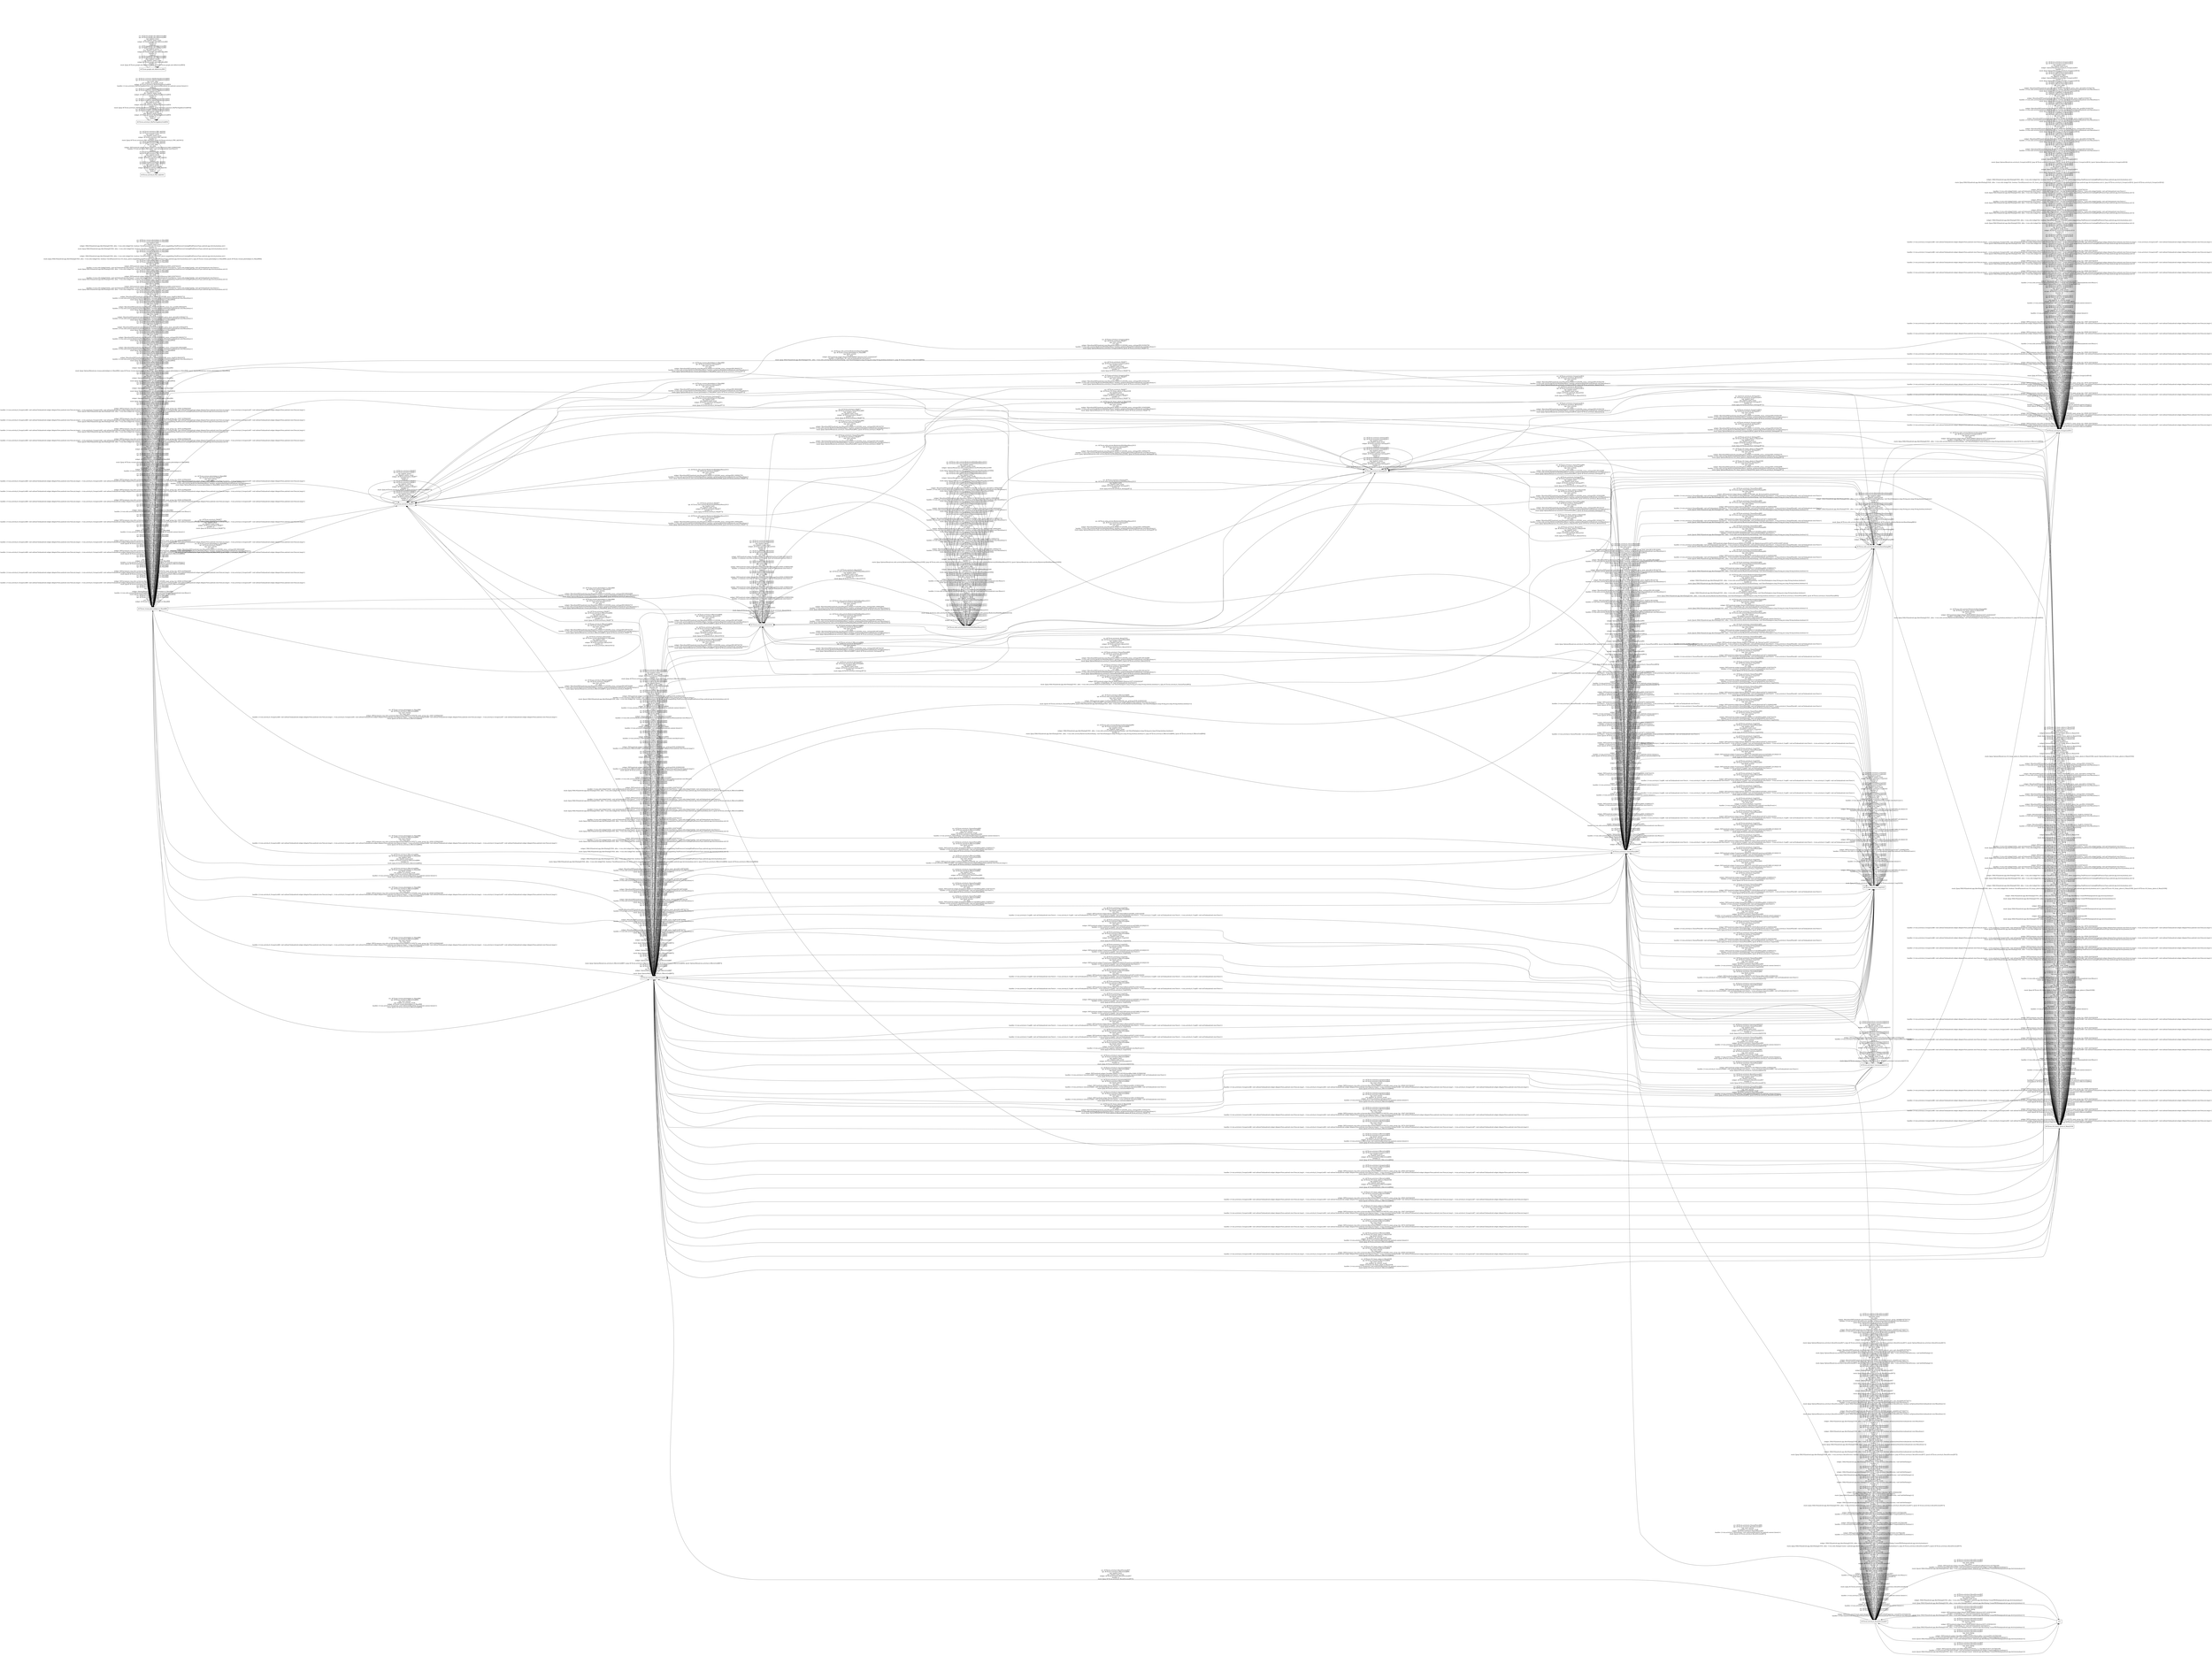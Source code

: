 digraph G {
 rankdir=LR;
 node[shape=box];
 n5 [label="ACT[com.vicman.photolabpro.A_Main]968"];
 n2 [label="ACT[vsin.activity.A_GroupsList]914"];
 n12 [label="ACT[vsin.activity.A_CaricatureAd]1015"];
 n10 [label="ACT[vsin.activity.A_ChoosePhoto]995"];
 n3 [label="ACT[vsin.activity.A_ResultScreen]937"];
 n16 [label="ACT[vsin.activity.A_PRO_Ad]1041"];
 n8 [label="ACT[vsin.utils.activity.MyActivityShowDialog]981"];
 n15 [label="ACT[vsin.t16_funny_photo.A_Main]1038"];
 n4 [label="ACT[vsin.activity.A_MyPhoTogalleryGrid]954"];
 n7 [label="ACT[vsin.activity.A_FAQ]977"];
 n11 [label="ACT[vsin.utils.activity.MyActivityWithMainMenu]1013"];
 n6 [label="ACT[vsin.activity.A_Settings]971"];
 n14 [label="ACT[vsin.activity.A_Crop]1025"];
 n9 [label="ACT[com.google.ads.AdActivity]983"];
 n1 [label="ACT[vsin.activity.A_EffectsGrid]894"];
 n13 [label="ACT[vsin.activity.A_About]1021"];
 n5 -> n5 [label="src: ACT[com.vicman.photolabpro.A_Main]968\ntgt: ACT[com.vicman.photolabpro.A_Main]968\ntag: implicit_power\nevt: implicit_power_event\nwidget: ACT[com.vicman.photolabpro.A_Main]968\nhandler: []\nstack: []\n"];
 n5 -> n5 [label="src: ACT[com.vicman.photolabpro.A_Main]968\ntgt: ACT[com.vicman.photolabpro.A_Main]968\ntag: open_options_menu\nevt: click\nwidget: OptionsMenu[com.vicman.photolabpro.A_Main]964\nhandler: [<vsin.utils.activity.MyActivityWithMainMenu: boolean onCreateOptionsMenu(android.view.Menu)>]\nstack: [[push OptionsMenu[com.vicman.photolabpro.A_Main]964]]\n"];
 n5 -> n5 [label="src: ACT[com.vicman.photolabpro.A_Main]968\ntgt: ACT[com.vicman.photolabpro.A_Main]968\ntag: finish_activity\nevt: item_click\nwidget: INFL[common.vsin.utils.ui.listview.MyListView,WID[2131165269|_main_group_list_0]549,22394]22396\nhandler: [<vsin.activity.A_GroupsList$8: void onItemClick(android.widget.AdapterView,android.view.View,int,long)>, <vsin.activity.A_GroupsList$5: void onItemClick(android.widget.AdapterView,android.view.View,int,long)>, <vsin.activity.A_GroupsList$6: void onItemClick(android.widget.AdapterView,android.view.View,int,long)>, <vsin.activity.A_GroupsList$7: void onItemClick(android.widget.AdapterView,android.view.View,int,long)>]\nstack: [[push ACT[vsin.activity.A_EffectsGrid]894], [pop ACT[vsin.activity.A_EffectsGrid]894]]\n"];
 n5 -> n5 [label="src: ACT[com.vicman.photolabpro.A_Main]968\ntgt: ACT[com.vicman.photolabpro.A_Main]968\ntag: finish_activity\nevt: item_click\nwidget: INFL[common.vsin.utils.ui.listview.MyListView,WID[2131165272|_main_group_list_3]574,22394]22405\nhandler: [<vsin.activity.A_GroupsList$8: void onItemClick(android.widget.AdapterView,android.view.View,int,long)>, <vsin.activity.A_GroupsList$5: void onItemClick(android.widget.AdapterView,android.view.View,int,long)>, <vsin.activity.A_GroupsList$6: void onItemClick(android.widget.AdapterView,android.view.View,int,long)>, <vsin.activity.A_GroupsList$7: void onItemClick(android.widget.AdapterView,android.view.View,int,long)>]\nstack: [[push ACT[vsin.activity.A_EffectsGrid]894], [pop ACT[vsin.activity.A_EffectsGrid]894]]\n"];
 n5 -> n5 [label="src: ACT[com.vicman.photolabpro.A_Main]968\ntgt: ACT[com.vicman.photolabpro.A_Main]968\ntag: finish_activity\nevt: implicit_on_activity_result\nwidget: ACT[com.vicman.photolabpro.A_Main]968\nhandler: [<vsin.activity.A_GroupsList: void onActivityResult(int,int,android.content.Intent)>]\nstack: [[push ACT[vsin.activity.A_EffectsGrid]894], [pop ACT[vsin.activity.A_EffectsGrid]894]]\n"];
 n5 -> n5 [label="src: ACT[com.vicman.photolabpro.A_Main]968\ntgt: ACT[com.vicman.photolabpro.A_Main]968\ntag: finish_activity\nevt: item_click\nwidget: INFL[common.vsin.utils.ui.listview.MyListView,WID[2131165270|_main_group_list_1]547,22394]22401\nhandler: [<vsin.activity.A_GroupsList$8: void onItemClick(android.widget.AdapterView,android.view.View,int,long)>, <vsin.activity.A_GroupsList$5: void onItemClick(android.widget.AdapterView,android.view.View,int,long)>, <vsin.activity.A_GroupsList$6: void onItemClick(android.widget.AdapterView,android.view.View,int,long)>, <vsin.activity.A_GroupsList$7: void onItemClick(android.widget.AdapterView,android.view.View,int,long)>]\nstack: [[push ACT[vsin.activity.A_EffectsGrid]894], [pop ACT[vsin.activity.A_EffectsGrid]894]]\n"];
 n5 -> n5 [label="src: ACT[com.vicman.photolabpro.A_Main]968\ntgt: ACT[com.vicman.photolabpro.A_Main]968\ntag: finish_activity\nevt: item_click\nwidget: INFL[common.vsin.utils.ui.listview.MyListView,WID[2131165271|_main_group_list_2]545,22394]22403\nhandler: [<vsin.activity.A_GroupsList$8: void onItemClick(android.widget.AdapterView,android.view.View,int,long)>, <vsin.activity.A_GroupsList$5: void onItemClick(android.widget.AdapterView,android.view.View,int,long)>, <vsin.activity.A_GroupsList$6: void onItemClick(android.widget.AdapterView,android.view.View,int,long)>, <vsin.activity.A_GroupsList$7: void onItemClick(android.widget.AdapterView,android.view.View,int,long)>]\nstack: [[push ACT[vsin.activity.A_EffectsGrid]894], [pop ACT[vsin.activity.A_EffectsGrid]894]]\n"];
 n5 -> n1 [label="src: ACT[com.vicman.photolabpro.A_Main]968\ntgt: ACT[vsin.activity.A_EffectsGrid]894\ntag: start_activity\nevt: item_click\nwidget: INFL[common.vsin.utils.ui.listview.MyListView,WID[2131165269|_main_group_list_0]549,22394]22396\nhandler: [<vsin.activity.A_GroupsList$8: void onItemClick(android.widget.AdapterView,android.view.View,int,long)>, <vsin.activity.A_GroupsList$5: void onItemClick(android.widget.AdapterView,android.view.View,int,long)>, <vsin.activity.A_GroupsList$6: void onItemClick(android.widget.AdapterView,android.view.View,int,long)>, <vsin.activity.A_GroupsList$7: void onItemClick(android.widget.AdapterView,android.view.View,int,long)>]\nstack: [[push ACT[vsin.activity.A_EffectsGrid]894]]\n"];
 n5 -> n1 [label="src: ACT[com.vicman.photolabpro.A_Main]968\ntgt: ACT[vsin.activity.A_EffectsGrid]894\ntag: start_activity\nevt: item_click\nwidget: INFL[common.vsin.utils.ui.listview.MyListView,WID[2131165272|_main_group_list_3]574,22394]22405\nhandler: [<vsin.activity.A_GroupsList$8: void onItemClick(android.widget.AdapterView,android.view.View,int,long)>, <vsin.activity.A_GroupsList$5: void onItemClick(android.widget.AdapterView,android.view.View,int,long)>, <vsin.activity.A_GroupsList$6: void onItemClick(android.widget.AdapterView,android.view.View,int,long)>, <vsin.activity.A_GroupsList$7: void onItemClick(android.widget.AdapterView,android.view.View,int,long)>]\nstack: [[push ACT[vsin.activity.A_EffectsGrid]894]]\n"];
 n5 -> n1 [label="src: ACT[com.vicman.photolabpro.A_Main]968\ntgt: ACT[vsin.activity.A_EffectsGrid]894\ntag: start_activity\nevt: implicit_on_activity_result\nwidget: ACT[com.vicman.photolabpro.A_Main]968\nhandler: [<vsin.activity.A_GroupsList: void onActivityResult(int,int,android.content.Intent)>]\nstack: [[push ACT[vsin.activity.A_EffectsGrid]894]]\n"];
 n5 -> n1 [label="src: ACT[com.vicman.photolabpro.A_Main]968\ntgt: ACT[vsin.activity.A_EffectsGrid]894\ntag: start_activity\nevt: item_click\nwidget: INFL[common.vsin.utils.ui.listview.MyListView,WID[2131165270|_main_group_list_1]547,22394]22401\nhandler: [<vsin.activity.A_GroupsList$8: void onItemClick(android.widget.AdapterView,android.view.View,int,long)>, <vsin.activity.A_GroupsList$5: void onItemClick(android.widget.AdapterView,android.view.View,int,long)>, <vsin.activity.A_GroupsList$6: void onItemClick(android.widget.AdapterView,android.view.View,int,long)>, <vsin.activity.A_GroupsList$7: void onItemClick(android.widget.AdapterView,android.view.View,int,long)>]\nstack: [[push ACT[vsin.activity.A_EffectsGrid]894]]\n"];
 n5 -> n1 [label="src: ACT[com.vicman.photolabpro.A_Main]968\ntgt: ACT[vsin.activity.A_EffectsGrid]894\ntag: start_activity\nevt: item_click\nwidget: INFL[common.vsin.utils.ui.listview.MyListView,WID[2131165271|_main_group_list_2]545,22394]22403\nhandler: [<vsin.activity.A_GroupsList$8: void onItemClick(android.widget.AdapterView,android.view.View,int,long)>, <vsin.activity.A_GroupsList$5: void onItemClick(android.widget.AdapterView,android.view.View,int,long)>, <vsin.activity.A_GroupsList$6: void onItemClick(android.widget.AdapterView,android.view.View,int,long)>, <vsin.activity.A_GroupsList$7: void onItemClick(android.widget.AdapterView,android.view.View,int,long)>]\nstack: [[push ACT[vsin.activity.A_EffectsGrid]894]]\n"];
 n5 -> n5 [label="src: ACT[com.vicman.photolabpro.A_Main]968\ntgt: ACT[com.vicman.photolabpro.A_Main]968\ntag: cyclic_edge\nevt: implicit_on_activity_result\nwidget: ACT[com.vicman.photolabpro.A_Main]968\nhandler: [<vsin.activity.A_GroupsList: void onActivityResult(int,int,android.content.Intent)>]\nstack: []\n"];
 n5 -> n5 [label="src: ACT[com.vicman.photolabpro.A_Main]968\ntgt: ACT[com.vicman.photolabpro.A_Main]968\ntag: cyclic_edge\nevt: item_click\nwidget: INFL[common.vsin.utils.ui.listview.MyListView,WID[2131165270|_main_group_list_1]547,22394]22401\nhandler: [<vsin.activity.A_GroupsList$8: void onItemClick(android.widget.AdapterView,android.view.View,int,long)>, <vsin.activity.A_GroupsList$5: void onItemClick(android.widget.AdapterView,android.view.View,int,long)>, <vsin.activity.A_GroupsList$6: void onItemClick(android.widget.AdapterView,android.view.View,int,long)>, <vsin.activity.A_GroupsList$7: void onItemClick(android.widget.AdapterView,android.view.View,int,long)>]\nstack: []\n"];
 n5 -> n5 [label="src: ACT[com.vicman.photolabpro.A_Main]968\ntgt: ACT[com.vicman.photolabpro.A_Main]968\ntag: cyclic_edge\nevt: click\nwidget: OptionsMenu[com.vicman.photolabpro.A_Main]964\nhandler: [<vsin.utils.activity.MyActivityWithMainMenu: boolean onCreateOptionsMenu(android.view.Menu)>]\nstack: []\n"];
 n5 -> n5 [label="src: ACT[com.vicman.photolabpro.A_Main]968\ntgt: ACT[com.vicman.photolabpro.A_Main]968\ntag: cyclic_edge\nevt: item_click\nwidget: INFL[common.vsin.utils.ui.listview.MyListView,WID[2131165269|_main_group_list_0]549,22394]22396\nhandler: [<vsin.activity.A_GroupsList$8: void onItemClick(android.widget.AdapterView,android.view.View,int,long)>, <vsin.activity.A_GroupsList$5: void onItemClick(android.widget.AdapterView,android.view.View,int,long)>, <vsin.activity.A_GroupsList$6: void onItemClick(android.widget.AdapterView,android.view.View,int,long)>, <vsin.activity.A_GroupsList$7: void onItemClick(android.widget.AdapterView,android.view.View,int,long)>]\nstack: []\n"];
 n5 -> n5 [label="src: ACT[com.vicman.photolabpro.A_Main]968\ntgt: ACT[com.vicman.photolabpro.A_Main]968\ntag: cyclic_edge\nevt: item_click\nwidget: INFL[common.vsin.utils.ui.listview.MyListView,WID[2131165272|_main_group_list_3]574,22394]22405\nhandler: [<vsin.activity.A_GroupsList$8: void onItemClick(android.widget.AdapterView,android.view.View,int,long)>, <vsin.activity.A_GroupsList$5: void onItemClick(android.widget.AdapterView,android.view.View,int,long)>, <vsin.activity.A_GroupsList$6: void onItemClick(android.widget.AdapterView,android.view.View,int,long)>, <vsin.activity.A_GroupsList$7: void onItemClick(android.widget.AdapterView,android.view.View,int,long)>]\nstack: []\n"];
 n5 -> n5 [label="src: ACT[com.vicman.photolabpro.A_Main]968\ntgt: ACT[com.vicman.photolabpro.A_Main]968\ntag: cyclic_edge\nevt: item_click\nwidget: INFL[common.vsin.utils.ui.listview.MyListView,WID[2131165271|_main_group_list_2]545,22394]22403\nhandler: [<vsin.activity.A_GroupsList$8: void onItemClick(android.widget.AdapterView,android.view.View,int,long)>, <vsin.activity.A_GroupsList$5: void onItemClick(android.widget.AdapterView,android.view.View,int,long)>, <vsin.activity.A_GroupsList$6: void onItemClick(android.widget.AdapterView,android.view.View,int,long)>, <vsin.activity.A_GroupsList$7: void onItemClick(android.widget.AdapterView,android.view.View,int,long)>]\nstack: []\n"];
 n5 -> n5 [label="src: ACT[com.vicman.photolabpro.A_Main]968\ntgt: ACT[com.vicman.photolabpro.A_Main]968\ntag: cyclic_edge\nevt: implicit_on_activity_newIntent\nwidget: ACT[com.vicman.photolabpro.A_Main]968\nhandler: [<vsin.activity.A_GroupsList: void onNewIntent(android.content.Intent)>]\nstack: []\n"];
 n5 -> n5 [label="src: ACT[com.vicman.photolabpro.A_Main]968\ntgt: ACT[com.vicman.photolabpro.A_Main]968\ntag: implicit_rotate\nevt: implicit_rotate_event\nwidget: ACT[com.vicman.photolabpro.A_Main]968\nhandler: []\nstack: [[pop ACT[com.vicman.photolabpro.A_Main]968], [push ACT[com.vicman.photolabpro.A_Main]968]]\n"];
 n5 -> n5 [label="src: ACT[com.vicman.photolabpro.A_Main]968\ntgt: ACT[com.vicman.photolabpro.A_Main]968\ntag: implicit_home\nevt: implicit_home_event\nwidget: ACT[com.vicman.photolabpro.A_Main]968\nhandler: []\nstack: []\n"];
 n5 -> n5 [label="src: ACT[com.vicman.photolabpro.A_Main]968\ntgt: ACT[com.vicman.photolabpro.A_Main]968\ntag: show_dialog\nevt: item_click\nwidget: INFL[common.vsin.utils.ui.listview.MyListView,WID[2131165269|_main_group_list_0]549,22394]22396\nhandler: [<vsin.activity.A_GroupsList$8: void onItemClick(android.widget.AdapterView,android.view.View,int,long)>, <vsin.activity.A_GroupsList$5: void onItemClick(android.widget.AdapterView,android.view.View,int,long)>, <vsin.activity.A_GroupsList$6: void onItemClick(android.widget.AdapterView,android.view.View,int,long)>, <vsin.activity.A_GroupsList$7: void onItemClick(android.widget.AdapterView,android.view.View,int,long)>]\nstack: [[push DIALOG[android.app.AlertDialog]21924, alloc: <vsin.utils.InAppUtils: boolean CheckPayment(vsin.t16_funny_photo.inappbilling.PaidFeaturesCatalog$PaidFeatureType,android.app.Activity,boolean,int)>]]\n"];
 n5 -> n5 [label="src: ACT[com.vicman.photolabpro.A_Main]968\ntgt: ACT[com.vicman.photolabpro.A_Main]968\ntag: show_dialog\nevt: item_click\nwidget: INFL[common.vsin.utils.ui.listview.MyListView,WID[2131165272|_main_group_list_3]574,22394]22405\nhandler: [<vsin.activity.A_GroupsList$8: void onItemClick(android.widget.AdapterView,android.view.View,int,long)>, <vsin.activity.A_GroupsList$5: void onItemClick(android.widget.AdapterView,android.view.View,int,long)>, <vsin.activity.A_GroupsList$6: void onItemClick(android.widget.AdapterView,android.view.View,int,long)>, <vsin.activity.A_GroupsList$7: void onItemClick(android.widget.AdapterView,android.view.View,int,long)>]\nstack: [[push DIALOG[android.app.AlertDialog]21924, alloc: <vsin.utils.InAppUtils: boolean CheckPayment(vsin.t16_funny_photo.inappbilling.PaidFeaturesCatalog$PaidFeatureType,android.app.Activity,boolean,int)>]]\n"];
 n5 -> n5 [label="src: ACT[com.vicman.photolabpro.A_Main]968\ntgt: ACT[com.vicman.photolabpro.A_Main]968\ntag: show_dialog\nevt: item_click\nwidget: INFL[common.vsin.utils.ui.listview.MyListView,WID[2131165270|_main_group_list_1]547,22394]22401\nhandler: [<vsin.activity.A_GroupsList$8: void onItemClick(android.widget.AdapterView,android.view.View,int,long)>, <vsin.activity.A_GroupsList$5: void onItemClick(android.widget.AdapterView,android.view.View,int,long)>, <vsin.activity.A_GroupsList$6: void onItemClick(android.widget.AdapterView,android.view.View,int,long)>, <vsin.activity.A_GroupsList$7: void onItemClick(android.widget.AdapterView,android.view.View,int,long)>]\nstack: [[push DIALOG[android.app.AlertDialog]21924, alloc: <vsin.utils.InAppUtils: boolean CheckPayment(vsin.t16_funny_photo.inappbilling.PaidFeaturesCatalog$PaidFeatureType,android.app.Activity,boolean,int)>]]\n"];
 n5 -> n5 [label="src: ACT[com.vicman.photolabpro.A_Main]968\ntgt: ACT[com.vicman.photolabpro.A_Main]968\ntag: show_dialog\nevt: item_click\nwidget: INFL[common.vsin.utils.ui.listview.MyListView,WID[2131165271|_main_group_list_2]545,22394]22403\nhandler: [<vsin.activity.A_GroupsList$8: void onItemClick(android.widget.AdapterView,android.view.View,int,long)>, <vsin.activity.A_GroupsList$5: void onItemClick(android.widget.AdapterView,android.view.View,int,long)>, <vsin.activity.A_GroupsList$6: void onItemClick(android.widget.AdapterView,android.view.View,int,long)>, <vsin.activity.A_GroupsList$7: void onItemClick(android.widget.AdapterView,android.view.View,int,long)>]\nstack: [[push DIALOG[android.app.AlertDialog]21924, alloc: <vsin.utils.InAppUtils: boolean CheckPayment(vsin.t16_funny_photo.inappbilling.PaidFeaturesCatalog$PaidFeatureType,android.app.Activity,boolean,int)>]]\n"];
 n2 -> n2 [label="src: ACT[vsin.activity.A_GroupsList]914\ntgt: ACT[vsin.activity.A_GroupsList]914\ntag: finish_activity\nevt: item_click\nwidget: INFL[common.vsin.utils.ui.listview.MyListView,WID[2131165271|_main_group_list_2]545,22415]22421\nhandler: [<vsin.activity.A_GroupsList$8: void onItemClick(android.widget.AdapterView,android.view.View,int,long)>, <vsin.activity.A_GroupsList$5: void onItemClick(android.widget.AdapterView,android.view.View,int,long)>, <vsin.activity.A_GroupsList$6: void onItemClick(android.widget.AdapterView,android.view.View,int,long)>, <vsin.activity.A_GroupsList$7: void onItemClick(android.widget.AdapterView,android.view.View,int,long)>]\nstack: [[push ACT[vsin.activity.A_EffectsGrid]894], [pop ACT[vsin.activity.A_EffectsGrid]894]]\n"];
 n2 -> n2 [label="src: ACT[vsin.activity.A_GroupsList]914\ntgt: ACT[vsin.activity.A_GroupsList]914\ntag: finish_activity\nevt: item_click\nwidget: INFL[common.vsin.utils.ui.listview.MyListView,WID[2131165269|_main_group_list_0]549,22415]22417\nhandler: [<vsin.activity.A_GroupsList$8: void onItemClick(android.widget.AdapterView,android.view.View,int,long)>, <vsin.activity.A_GroupsList$5: void onItemClick(android.widget.AdapterView,android.view.View,int,long)>, <vsin.activity.A_GroupsList$6: void onItemClick(android.widget.AdapterView,android.view.View,int,long)>, <vsin.activity.A_GroupsList$7: void onItemClick(android.widget.AdapterView,android.view.View,int,long)>]\nstack: [[push ACT[vsin.activity.A_EffectsGrid]894], [pop ACT[vsin.activity.A_EffectsGrid]894]]\n"];
 n2 -> n2 [label="src: ACT[vsin.activity.A_GroupsList]914\ntgt: ACT[vsin.activity.A_GroupsList]914\ntag: finish_activity\nevt: implicit_on_activity_result\nwidget: ACT[vsin.activity.A_GroupsList]914\nhandler: [<vsin.activity.A_GroupsList: void onActivityResult(int,int,android.content.Intent)>]\nstack: [[push ACT[vsin.activity.A_EffectsGrid]894], [pop ACT[vsin.activity.A_EffectsGrid]894]]\n"];
 n2 -> n2 [label="src: ACT[vsin.activity.A_GroupsList]914\ntgt: ACT[vsin.activity.A_GroupsList]914\ntag: finish_activity\nevt: item_click\nwidget: INFL[common.vsin.utils.ui.listview.MyListView,WID[2131165270|_main_group_list_1]547,22415]22419\nhandler: [<vsin.activity.A_GroupsList$8: void onItemClick(android.widget.AdapterView,android.view.View,int,long)>, <vsin.activity.A_GroupsList$5: void onItemClick(android.widget.AdapterView,android.view.View,int,long)>, <vsin.activity.A_GroupsList$6: void onItemClick(android.widget.AdapterView,android.view.View,int,long)>, <vsin.activity.A_GroupsList$7: void onItemClick(android.widget.AdapterView,android.view.View,int,long)>]\nstack: [[push ACT[vsin.activity.A_EffectsGrid]894], [pop ACT[vsin.activity.A_EffectsGrid]894]]\n"];
 n2 -> n2 [label="src: ACT[vsin.activity.A_GroupsList]914\ntgt: ACT[vsin.activity.A_GroupsList]914\ntag: finish_activity\nevt: item_click\nwidget: INFL[common.vsin.utils.ui.listview.MyListView,WID[2131165272|_main_group_list_3]574,22415]22423\nhandler: [<vsin.activity.A_GroupsList$8: void onItemClick(android.widget.AdapterView,android.view.View,int,long)>, <vsin.activity.A_GroupsList$5: void onItemClick(android.widget.AdapterView,android.view.View,int,long)>, <vsin.activity.A_GroupsList$6: void onItemClick(android.widget.AdapterView,android.view.View,int,long)>, <vsin.activity.A_GroupsList$7: void onItemClick(android.widget.AdapterView,android.view.View,int,long)>]\nstack: [[push ACT[vsin.activity.A_EffectsGrid]894], [pop ACT[vsin.activity.A_EffectsGrid]894]]\n"];
 n2 -> n1 [label="src: ACT[vsin.activity.A_GroupsList]914\ntgt: ACT[vsin.activity.A_EffectsGrid]894\ntag: start_activity\nevt: item_click\nwidget: INFL[common.vsin.utils.ui.listview.MyListView,WID[2131165271|_main_group_list_2]545,22415]22421\nhandler: [<vsin.activity.A_GroupsList$8: void onItemClick(android.widget.AdapterView,android.view.View,int,long)>, <vsin.activity.A_GroupsList$5: void onItemClick(android.widget.AdapterView,android.view.View,int,long)>, <vsin.activity.A_GroupsList$6: void onItemClick(android.widget.AdapterView,android.view.View,int,long)>, <vsin.activity.A_GroupsList$7: void onItemClick(android.widget.AdapterView,android.view.View,int,long)>]\nstack: [[push ACT[vsin.activity.A_EffectsGrid]894]]\n"];
 n2 -> n1 [label="src: ACT[vsin.activity.A_GroupsList]914\ntgt: ACT[vsin.activity.A_EffectsGrid]894\ntag: start_activity\nevt: item_click\nwidget: INFL[common.vsin.utils.ui.listview.MyListView,WID[2131165269|_main_group_list_0]549,22415]22417\nhandler: [<vsin.activity.A_GroupsList$8: void onItemClick(android.widget.AdapterView,android.view.View,int,long)>, <vsin.activity.A_GroupsList$5: void onItemClick(android.widget.AdapterView,android.view.View,int,long)>, <vsin.activity.A_GroupsList$6: void onItemClick(android.widget.AdapterView,android.view.View,int,long)>, <vsin.activity.A_GroupsList$7: void onItemClick(android.widget.AdapterView,android.view.View,int,long)>]\nstack: [[push ACT[vsin.activity.A_EffectsGrid]894]]\n"];
 n2 -> n1 [label="src: ACT[vsin.activity.A_GroupsList]914\ntgt: ACT[vsin.activity.A_EffectsGrid]894\ntag: start_activity\nevt: implicit_on_activity_result\nwidget: ACT[vsin.activity.A_GroupsList]914\nhandler: [<vsin.activity.A_GroupsList: void onActivityResult(int,int,android.content.Intent)>]\nstack: [[push ACT[vsin.activity.A_EffectsGrid]894]]\n"];
 n2 -> n1 [label="src: ACT[vsin.activity.A_GroupsList]914\ntgt: ACT[vsin.activity.A_EffectsGrid]894\ntag: start_activity\nevt: item_click\nwidget: INFL[common.vsin.utils.ui.listview.MyListView,WID[2131165270|_main_group_list_1]547,22415]22419\nhandler: [<vsin.activity.A_GroupsList$8: void onItemClick(android.widget.AdapterView,android.view.View,int,long)>, <vsin.activity.A_GroupsList$5: void onItemClick(android.widget.AdapterView,android.view.View,int,long)>, <vsin.activity.A_GroupsList$6: void onItemClick(android.widget.AdapterView,android.view.View,int,long)>, <vsin.activity.A_GroupsList$7: void onItemClick(android.widget.AdapterView,android.view.View,int,long)>]\nstack: [[push ACT[vsin.activity.A_EffectsGrid]894]]\n"];
 n2 -> n1 [label="src: ACT[vsin.activity.A_GroupsList]914\ntgt: ACT[vsin.activity.A_EffectsGrid]894\ntag: start_activity\nevt: item_click\nwidget: INFL[common.vsin.utils.ui.listview.MyListView,WID[2131165272|_main_group_list_3]574,22415]22423\nhandler: [<vsin.activity.A_GroupsList$8: void onItemClick(android.widget.AdapterView,android.view.View,int,long)>, <vsin.activity.A_GroupsList$5: void onItemClick(android.widget.AdapterView,android.view.View,int,long)>, <vsin.activity.A_GroupsList$6: void onItemClick(android.widget.AdapterView,android.view.View,int,long)>, <vsin.activity.A_GroupsList$7: void onItemClick(android.widget.AdapterView,android.view.View,int,long)>]\nstack: [[push ACT[vsin.activity.A_EffectsGrid]894]]\n"];
 n2 -> n2 [label="src: ACT[vsin.activity.A_GroupsList]914\ntgt: ACT[vsin.activity.A_GroupsList]914\ntag: implicit_rotate\nevt: implicit_rotate_event\nwidget: ACT[vsin.activity.A_GroupsList]914\nhandler: []\nstack: [[pop ACT[vsin.activity.A_GroupsList]914], [push ACT[vsin.activity.A_GroupsList]914]]\n"];
 n2 -> n2 [label="src: ACT[vsin.activity.A_GroupsList]914\ntgt: ACT[vsin.activity.A_GroupsList]914\ntag: cyclic_edge\nevt: item_click\nwidget: INFL[common.vsin.utils.ui.listview.MyListView,WID[2131165272|_main_group_list_3]574,22415]22423\nhandler: [<vsin.activity.A_GroupsList$8: void onItemClick(android.widget.AdapterView,android.view.View,int,long)>, <vsin.activity.A_GroupsList$5: void onItemClick(android.widget.AdapterView,android.view.View,int,long)>, <vsin.activity.A_GroupsList$6: void onItemClick(android.widget.AdapterView,android.view.View,int,long)>, <vsin.activity.A_GroupsList$7: void onItemClick(android.widget.AdapterView,android.view.View,int,long)>]\nstack: []\n"];
 n2 -> n2 [label="src: ACT[vsin.activity.A_GroupsList]914\ntgt: ACT[vsin.activity.A_GroupsList]914\ntag: cyclic_edge\nevt: item_click\nwidget: INFL[common.vsin.utils.ui.listview.MyListView,WID[2131165271|_main_group_list_2]545,22415]22421\nhandler: [<vsin.activity.A_GroupsList$8: void onItemClick(android.widget.AdapterView,android.view.View,int,long)>, <vsin.activity.A_GroupsList$5: void onItemClick(android.widget.AdapterView,android.view.View,int,long)>, <vsin.activity.A_GroupsList$6: void onItemClick(android.widget.AdapterView,android.view.View,int,long)>, <vsin.activity.A_GroupsList$7: void onItemClick(android.widget.AdapterView,android.view.View,int,long)>]\nstack: []\n"];
 n2 -> n2 [label="src: ACT[vsin.activity.A_GroupsList]914\ntgt: ACT[vsin.activity.A_GroupsList]914\ntag: cyclic_edge\nevt: click\nwidget: OptionsMenu[vsin.activity.A_GroupsList]910\nhandler: [<vsin.utils.activity.MyActivityWithMainMenu: boolean onCreateOptionsMenu(android.view.Menu)>]\nstack: []\n"];
 n2 -> n2 [label="src: ACT[vsin.activity.A_GroupsList]914\ntgt: ACT[vsin.activity.A_GroupsList]914\ntag: cyclic_edge\nevt: item_click\nwidget: INFL[common.vsin.utils.ui.listview.MyListView,WID[2131165269|_main_group_list_0]549,22415]22417\nhandler: [<vsin.activity.A_GroupsList$8: void onItemClick(android.widget.AdapterView,android.view.View,int,long)>, <vsin.activity.A_GroupsList$5: void onItemClick(android.widget.AdapterView,android.view.View,int,long)>, <vsin.activity.A_GroupsList$6: void onItemClick(android.widget.AdapterView,android.view.View,int,long)>, <vsin.activity.A_GroupsList$7: void onItemClick(android.widget.AdapterView,android.view.View,int,long)>]\nstack: []\n"];
 n2 -> n2 [label="src: ACT[vsin.activity.A_GroupsList]914\ntgt: ACT[vsin.activity.A_GroupsList]914\ntag: cyclic_edge\nevt: item_click\nwidget: INFL[common.vsin.utils.ui.listview.MyListView,WID[2131165270|_main_group_list_1]547,22415]22419\nhandler: [<vsin.activity.A_GroupsList$8: void onItemClick(android.widget.AdapterView,android.view.View,int,long)>, <vsin.activity.A_GroupsList$5: void onItemClick(android.widget.AdapterView,android.view.View,int,long)>, <vsin.activity.A_GroupsList$6: void onItemClick(android.widget.AdapterView,android.view.View,int,long)>, <vsin.activity.A_GroupsList$7: void onItemClick(android.widget.AdapterView,android.view.View,int,long)>]\nstack: []\n"];
 n2 -> n2 [label="src: ACT[vsin.activity.A_GroupsList]914\ntgt: ACT[vsin.activity.A_GroupsList]914\ntag: cyclic_edge\nevt: implicit_on_activity_newIntent\nwidget: ACT[vsin.activity.A_GroupsList]914\nhandler: [<vsin.activity.A_GroupsList: void onNewIntent(android.content.Intent)>]\nstack: []\n"];
 n2 -> n2 [label="src: ACT[vsin.activity.A_GroupsList]914\ntgt: ACT[vsin.activity.A_GroupsList]914\ntag: cyclic_edge\nevt: implicit_on_activity_result\nwidget: ACT[vsin.activity.A_GroupsList]914\nhandler: [<vsin.activity.A_GroupsList: void onActivityResult(int,int,android.content.Intent)>]\nstack: []\n"];
 n2 -> n2 [label="src: ACT[vsin.activity.A_GroupsList]914\ntgt: ACT[vsin.activity.A_GroupsList]914\ntag: implicit_power\nevt: implicit_power_event\nwidget: ACT[vsin.activity.A_GroupsList]914\nhandler: []\nstack: []\n"];
 n2 -> n2 [label="src: ACT[vsin.activity.A_GroupsList]914\ntgt: ACT[vsin.activity.A_GroupsList]914\ntag: open_options_menu\nevt: click\nwidget: OptionsMenu[vsin.activity.A_GroupsList]910\nhandler: [<vsin.utils.activity.MyActivityWithMainMenu: boolean onCreateOptionsMenu(android.view.Menu)>]\nstack: [[push OptionsMenu[vsin.activity.A_GroupsList]910]]\n"];
 n2 -> n2 [label="src: ACT[vsin.activity.A_GroupsList]914\ntgt: ACT[vsin.activity.A_GroupsList]914\ntag: show_dialog\nevt: item_click\nwidget: INFL[common.vsin.utils.ui.listview.MyListView,WID[2131165269|_main_group_list_0]549,22415]22417\nhandler: [<vsin.activity.A_GroupsList$8: void onItemClick(android.widget.AdapterView,android.view.View,int,long)>, <vsin.activity.A_GroupsList$5: void onItemClick(android.widget.AdapterView,android.view.View,int,long)>, <vsin.activity.A_GroupsList$6: void onItemClick(android.widget.AdapterView,android.view.View,int,long)>, <vsin.activity.A_GroupsList$7: void onItemClick(android.widget.AdapterView,android.view.View,int,long)>]\nstack: [[push DIALOG[android.app.AlertDialog]21924, alloc: <vsin.utils.InAppUtils: boolean CheckPayment(vsin.t16_funny_photo.inappbilling.PaidFeaturesCatalog$PaidFeatureType,android.app.Activity,boolean,int)>]]\n"];
 n2 -> n2 [label="src: ACT[vsin.activity.A_GroupsList]914\ntgt: ACT[vsin.activity.A_GroupsList]914\ntag: show_dialog\nevt: item_click\nwidget: INFL[common.vsin.utils.ui.listview.MyListView,WID[2131165270|_main_group_list_1]547,22415]22419\nhandler: [<vsin.activity.A_GroupsList$8: void onItemClick(android.widget.AdapterView,android.view.View,int,long)>, <vsin.activity.A_GroupsList$5: void onItemClick(android.widget.AdapterView,android.view.View,int,long)>, <vsin.activity.A_GroupsList$6: void onItemClick(android.widget.AdapterView,android.view.View,int,long)>, <vsin.activity.A_GroupsList$7: void onItemClick(android.widget.AdapterView,android.view.View,int,long)>]\nstack: [[push DIALOG[android.app.AlertDialog]21924, alloc: <vsin.utils.InAppUtils: boolean CheckPayment(vsin.t16_funny_photo.inappbilling.PaidFeaturesCatalog$PaidFeatureType,android.app.Activity,boolean,int)>]]\n"];
 n2 -> n2 [label="src: ACT[vsin.activity.A_GroupsList]914\ntgt: ACT[vsin.activity.A_GroupsList]914\ntag: show_dialog\nevt: item_click\nwidget: INFL[common.vsin.utils.ui.listview.MyListView,WID[2131165271|_main_group_list_2]545,22415]22421\nhandler: [<vsin.activity.A_GroupsList$8: void onItemClick(android.widget.AdapterView,android.view.View,int,long)>, <vsin.activity.A_GroupsList$5: void onItemClick(android.widget.AdapterView,android.view.View,int,long)>, <vsin.activity.A_GroupsList$6: void onItemClick(android.widget.AdapterView,android.view.View,int,long)>, <vsin.activity.A_GroupsList$7: void onItemClick(android.widget.AdapterView,android.view.View,int,long)>]\nstack: [[push DIALOG[android.app.AlertDialog]21924, alloc: <vsin.utils.InAppUtils: boolean CheckPayment(vsin.t16_funny_photo.inappbilling.PaidFeaturesCatalog$PaidFeatureType,android.app.Activity,boolean,int)>]]\n"];
 n2 -> n2 [label="src: ACT[vsin.activity.A_GroupsList]914\ntgt: ACT[vsin.activity.A_GroupsList]914\ntag: show_dialog\nevt: item_click\nwidget: INFL[common.vsin.utils.ui.listview.MyListView,WID[2131165272|_main_group_list_3]574,22415]22423\nhandler: [<vsin.activity.A_GroupsList$8: void onItemClick(android.widget.AdapterView,android.view.View,int,long)>, <vsin.activity.A_GroupsList$5: void onItemClick(android.widget.AdapterView,android.view.View,int,long)>, <vsin.activity.A_GroupsList$6: void onItemClick(android.widget.AdapterView,android.view.View,int,long)>, <vsin.activity.A_GroupsList$7: void onItemClick(android.widget.AdapterView,android.view.View,int,long)>]\nstack: [[push DIALOG[android.app.AlertDialog]21924, alloc: <vsin.utils.InAppUtils: boolean CheckPayment(vsin.t16_funny_photo.inappbilling.PaidFeaturesCatalog$PaidFeatureType,android.app.Activity,boolean,int)>]]\n"];
 n2 -> n2 [label="src: ACT[vsin.activity.A_GroupsList]914\ntgt: ACT[vsin.activity.A_GroupsList]914\ntag: implicit_home\nevt: implicit_home_event\nwidget: ACT[vsin.activity.A_GroupsList]914\nhandler: []\nstack: []\n"];
 n12 -> n10 [label="src: ACT[vsin.activity.A_CaricatureAd]1015\ntgt: ACT[vsin.activity.A_ChoosePhoto]995\ntag: finish_activity\nevt: click\nwidget: INFL[android.widget.Button,WID[2131165196|button2]462,22360]22364\nhandler: [<vsin.activity.A_CaricatureAd$3: void onClick(android.view.View)>, <vsin.activity.A_CaricatureAd$2: void onClick(android.view.View)>]\nstack: [[pop ACT[vsin.activity.A_CaricatureAd]1015]]\n"];
 n12 -> n10 [label="src: ACT[vsin.activity.A_CaricatureAd]1015\ntgt: ACT[vsin.activity.A_ChoosePhoto]995\ntag: finish_activity\nevt: click\nwidget: INFL[android.widget.CheckBox,WID[2131165192|checkBox1]466,22358]22361\nhandler: [<vsin.activity.A_CaricatureAd$3: void onClick(android.view.View)>, <vsin.activity.A_CaricatureAd$2: void onClick(android.view.View)>]\nstack: [[pop ACT[vsin.activity.A_CaricatureAd]1015]]\n"];
 n12 -> n10 [label="src: ACT[vsin.activity.A_CaricatureAd]1015\ntgt: ACT[vsin.activity.A_ChoosePhoto]995\ntag: finish_activity\nevt: click\nwidget: INFL[android.widget.Button,WID[2131165195|button1]463,22360]22363\nhandler: [<vsin.activity.A_CaricatureAd$3: void onClick(android.view.View)>, <vsin.activity.A_CaricatureAd$2: void onClick(android.view.View)>]\nstack: [[pop ACT[vsin.activity.A_CaricatureAd]1015]]\n"];
 n12 -> n12 [label="src: ACT[vsin.activity.A_CaricatureAd]1015\ntgt: ACT[vsin.activity.A_CaricatureAd]1015\ntag: implicit_rotate\nevt: implicit_rotate_event\nwidget: ACT[vsin.activity.A_CaricatureAd]1015\nhandler: []\nstack: [[pop ACT[vsin.activity.A_CaricatureAd]1015], [push ACT[vsin.activity.A_CaricatureAd]1015]]\n"];
 n12 -> n12 [label="src: ACT[vsin.activity.A_CaricatureAd]1015\ntgt: ACT[vsin.activity.A_CaricatureAd]1015\ntag: implicit_home\nevt: implicit_home_event\nwidget: ACT[vsin.activity.A_CaricatureAd]1015\nhandler: []\nstack: []\n"];
 n12 -> n1 [label="src: ACT[vsin.activity.A_CaricatureAd]1015\ntgt: ACT[vsin.activity.A_EffectsGrid]894\ntag: finish_activity\nevt: click\nwidget: INFL[android.widget.CheckBox,WID[2131165192|checkBox1]466,22358]22361\nhandler: [<vsin.activity.A_CaricatureAd$3: void onClick(android.view.View)>, <vsin.activity.A_CaricatureAd$2: void onClick(android.view.View)>]\nstack: [[pop ACT[vsin.activity.A_CaricatureAd]1015]]\n"];
 n12 -> n1 [label="src: ACT[vsin.activity.A_CaricatureAd]1015\ntgt: ACT[vsin.activity.A_EffectsGrid]894\ntag: finish_activity\nevt: click\nwidget: INFL[android.widget.Button,WID[2131165196|button2]462,22360]22364\nhandler: [<vsin.activity.A_CaricatureAd$3: void onClick(android.view.View)>, <vsin.activity.A_CaricatureAd$2: void onClick(android.view.View)>]\nstack: [[pop ACT[vsin.activity.A_CaricatureAd]1015]]\n"];
 n12 -> n1 [label="src: ACT[vsin.activity.A_CaricatureAd]1015\ntgt: ACT[vsin.activity.A_EffectsGrid]894\ntag: finish_activity\nevt: click\nwidget: INFL[android.widget.Button,WID[2131165195|button1]463,22360]22363\nhandler: [<vsin.activity.A_CaricatureAd$3: void onClick(android.view.View)>, <vsin.activity.A_CaricatureAd$2: void onClick(android.view.View)>]\nstack: [[pop ACT[vsin.activity.A_CaricatureAd]1015]]\n"];
 n12 -> n12 [label="src: ACT[vsin.activity.A_CaricatureAd]1015\ntgt: ACT[vsin.activity.A_CaricatureAd]1015\ntag: cyclic_edge\nevt: select\nwidget: INFL[android.widget.CheckBox,WID[2131165192|checkBox1]466,22358]22361\nhandler: [<vsin.activity.A_CaricatureAd$4: void onCheckedChanged(android.widget.CompoundButton,boolean)>]\nstack: []\n"];
 n12 -> n10 [label="src: ACT[vsin.activity.A_CaricatureAd]1015\ntgt: ACT[vsin.activity.A_ChoosePhoto]995\ntag: implicit_back\nevt: implicit_back_event\nwidget: ACT[vsin.activity.A_CaricatureAd]1015\nhandler: []\nstack: [[pop ACT[vsin.activity.A_CaricatureAd]1015]]\n"];
 n12 -> n1 [label="src: ACT[vsin.activity.A_CaricatureAd]1015\ntgt: ACT[vsin.activity.A_EffectsGrid]894\ntag: implicit_back\nevt: implicit_back_event\nwidget: ACT[vsin.activity.A_CaricatureAd]1015\nhandler: []\nstack: [[pop ACT[vsin.activity.A_CaricatureAd]1015]]\n"];
 n12 -> n12 [label="src: ACT[vsin.activity.A_CaricatureAd]1015\ntgt: ACT[vsin.activity.A_CaricatureAd]1015\ntag: implicit_power\nevt: implicit_power_event\nwidget: ACT[vsin.activity.A_CaricatureAd]1015\nhandler: []\nstack: []\n"];
 n5 -> n13 [label="src: ACT[com.vicman.photolabpro.A_Main]968\ntgt: ACT[vsin.activity.A_About]1021\ntag: start_activity\nevt: click\nwidget: MenuItemINFL[android.view.MenuItem,WID[2131165294|_menu_settings]593,964]22668\nhandler: [<vsin.utils.activity.MyActivityWithMainMenu: boolean onOptionsItemSelected(android.view.MenuItem)>]\nstack: [[pop OptionsMenu[com.vicman.photolabpro.A_Main]964], [push ACT[vsin.activity.A_About]1021]]\n"];
 n5 -> n13 [label="src: ACT[com.vicman.photolabpro.A_Main]968\ntgt: ACT[vsin.activity.A_About]1021\ntag: start_activity\nevt: click\nwidget: MenuItemINFL[android.view.MenuItem,WID[2131165294|_menu_settings]593,964]22715\nhandler: [<vsin.utils.activity.MyActivityWithMainMenu: boolean onOptionsItemSelected(android.view.MenuItem)>]\nstack: [[pop OptionsMenu[com.vicman.photolabpro.A_Main]964], [push ACT[vsin.activity.A_About]1021]]\n"];
 n5 -> n5 [label="src: ACT[com.vicman.photolabpro.A_Main]968\ntgt: ACT[com.vicman.photolabpro.A_Main]968\ntag: implicit_power\nevt: implicit_power_event\nwidget: OptionsMenu[com.vicman.photolabpro.A_Main]964\nhandler: []\nstack: [[pop OptionsMenu[com.vicman.photolabpro.A_Main]964]]\n"];
 n5 -> n5 [label="src: ACT[com.vicman.photolabpro.A_Main]968\ntgt: ACT[com.vicman.photolabpro.A_Main]968\ntag: implicit_back\nevt: implicit_back_event\nwidget: OptionsMenu[com.vicman.photolabpro.A_Main]964\nhandler: []\nstack: [[pop OptionsMenu[com.vicman.photolabpro.A_Main]964]]\n"];
 n5 -> n5 [label="src: ACT[com.vicman.photolabpro.A_Main]968\ntgt: ACT[com.vicman.photolabpro.A_Main]968\ntag: implicit_home\nevt: implicit_home_event\nwidget: OptionsMenu[com.vicman.photolabpro.A_Main]964\nhandler: []\nstack: [[pop OptionsMenu[com.vicman.photolabpro.A_Main]964]]\n"];
 n5 -> n5 [label="src: ACT[com.vicman.photolabpro.A_Main]968\ntgt: ACT[com.vicman.photolabpro.A_Main]968\ntag: implicit_rotate\nevt: implicit_rotate_event\nwidget: OptionsMenu[com.vicman.photolabpro.A_Main]964\nhandler: []\nstack: [[pop OptionsMenu[com.vicman.photolabpro.A_Main]964], [pop ACT[com.vicman.photolabpro.A_Main]968], [push ACT[com.vicman.photolabpro.A_Main]968], [push OptionsMenu[com.vicman.photolabpro.A_Main]964]]\n"];
 n5 -> n7 [label="src: ACT[com.vicman.photolabpro.A_Main]968\ntgt: ACT[vsin.activity.A_FAQ]977\ntag: start_activity\nevt: click\nwidget: MenuItemINFL[android.view.MenuItem,WID[2131165294|_menu_settings]593,964]22668\nhandler: [<vsin.utils.activity.MyActivityWithMainMenu: boolean onOptionsItemSelected(android.view.MenuItem)>]\nstack: [[pop OptionsMenu[com.vicman.photolabpro.A_Main]964], [push ACT[vsin.activity.A_FAQ]977]]\n"];
 n5 -> n7 [label="src: ACT[com.vicman.photolabpro.A_Main]968\ntgt: ACT[vsin.activity.A_FAQ]977\ntag: start_activity\nevt: click\nwidget: MenuItemINFL[android.view.MenuItem,WID[2131165294|_menu_settings]593,964]22715\nhandler: [<vsin.utils.activity.MyActivityWithMainMenu: boolean onOptionsItemSelected(android.view.MenuItem)>]\nstack: [[pop OptionsMenu[com.vicman.photolabpro.A_Main]964], [push ACT[vsin.activity.A_FAQ]977]]\n"];
 n5 -> n5 [label="src: ACT[com.vicman.photolabpro.A_Main]968\ntgt: ACT[com.vicman.photolabpro.A_Main]968\ntag: close_menu\nevt: click\nwidget: MenuItemINFL[android.view.MenuItem,WID[2131165298|_menu_faq]616,964]22676\nhandler: [<vsin.utils.activity.MyActivityWithMainMenu: boolean onOptionsItemSelected(android.view.MenuItem)>]\nstack: [[pop OptionsMenu[com.vicman.photolabpro.A_Main]964]]\n"];
 n5 -> n5 [label="src: ACT[com.vicman.photolabpro.A_Main]968\ntgt: ACT[com.vicman.photolabpro.A_Main]968\ntag: close_menu\nevt: click\nwidget: MenuItemINFL[android.view.MenuItem,WID[2131165294|_menu_settings]593,964]22668\nhandler: [<vsin.utils.activity.MyActivityWithMainMenu: boolean onOptionsItemSelected(android.view.MenuItem)>]\nstack: [[pop OptionsMenu[com.vicman.photolabpro.A_Main]964]]\n"];
 n5 -> n5 [label="src: ACT[com.vicman.photolabpro.A_Main]968\ntgt: ACT[com.vicman.photolabpro.A_Main]968\ntag: close_menu\nevt: click\nwidget: MenuItemINFL[android.view.MenuItem,WID[2131165294|_menu_settings]593,964]22715\nhandler: [<vsin.utils.activity.MyActivityWithMainMenu: boolean onOptionsItemSelected(android.view.MenuItem)>]\nstack: [[pop OptionsMenu[com.vicman.photolabpro.A_Main]964]]\n"];
 n5 -> n5 [label="src: ACT[com.vicman.photolabpro.A_Main]968\ntgt: ACT[com.vicman.photolabpro.A_Main]968\ntag: close_menu\nevt: click\nwidget: MenuItemINFL[android.view.MenuItem,WID[2131165299|_menu_main_about]614,964]22678\nhandler: [<vsin.utils.activity.MyActivityWithMainMenu: boolean onOptionsItemSelected(android.view.MenuItem)>]\nstack: [[pop OptionsMenu[com.vicman.photolabpro.A_Main]964]]\n"];
 n5 -> n5 [label="src: ACT[com.vicman.photolabpro.A_Main]968\ntgt: ACT[com.vicman.photolabpro.A_Main]968\ntag: close_menu\nevt: click\nwidget: MenuItemINFL[android.view.MenuItem,WID[2131165299|_menu_main_about]614,964]22719\nhandler: [<vsin.utils.activity.MyActivityWithMainMenu: boolean onOptionsItemSelected(android.view.MenuItem)>]\nstack: [[pop OptionsMenu[com.vicman.photolabpro.A_Main]964]]\n"];
 n5 -> n5 [label="src: ACT[com.vicman.photolabpro.A_Main]968\ntgt: ACT[com.vicman.photolabpro.A_Main]968\ntag: close_menu\nevt: click\nwidget: MenuItemINFL[android.view.MenuItem,WID[2131165295|_menu_buy_pro]592,964]22670\nhandler: [<vsin.utils.activity.MyActivityWithMainMenu: boolean onOptionsItemSelected(android.view.MenuItem)>]\nstack: [[pop OptionsMenu[com.vicman.photolabpro.A_Main]964]]\n"];
 n5 -> n5 [label="src: ACT[com.vicman.photolabpro.A_Main]968\ntgt: ACT[com.vicman.photolabpro.A_Main]968\ntag: close_menu\nevt: click\nwidget: MenuItemINFL[android.view.MenuItem,WID[2131165298|_menu_faq]616,964]22716\nhandler: [<vsin.utils.activity.MyActivityWithMainMenu: boolean onOptionsItemSelected(android.view.MenuItem)>]\nstack: [[pop OptionsMenu[com.vicman.photolabpro.A_Main]964]]\n"];
 n5 -> n6 [label="src: ACT[com.vicman.photolabpro.A_Main]968\ntgt: ACT[vsin.activity.A_Settings]971\ntag: start_activity\nevt: click\nwidget: MenuItemINFL[android.view.MenuItem,WID[2131165294|_menu_settings]593,964]22715\nhandler: [<vsin.utils.activity.MyActivityWithMainMenu: boolean onOptionsItemSelected(android.view.MenuItem)>]\nstack: [[pop OptionsMenu[com.vicman.photolabpro.A_Main]964], [push ACT[vsin.activity.A_Settings]971]]\n"];
 n5 -> n6 [label="src: ACT[com.vicman.photolabpro.A_Main]968\ntgt: ACT[vsin.activity.A_Settings]971\ntag: start_activity\nevt: click\nwidget: MenuItemINFL[android.view.MenuItem,WID[2131165294|_menu_settings]593,964]22668\nhandler: [<vsin.utils.activity.MyActivityWithMainMenu: boolean onOptionsItemSelected(android.view.MenuItem)>]\nstack: [[pop OptionsMenu[com.vicman.photolabpro.A_Main]964], [push ACT[vsin.activity.A_Settings]971]]\n"];
 n10 -> n8 [label="src: ACT[vsin.activity.A_ChoosePhoto]995\ntgt: ACT[vsin.utils.activity.MyActivityShowDialog]981\ntag: show_dialog\nevt: implicit_on_activity_result\nwidget: ACT[vsin.activity.A_ChoosePhoto]995\nhandler: [<vsin.activity.A_ChoosePhoto: void onActivityResult(int,int,android.content.Intent)>]\nstack: [[push DIALOG[android.app.AlertDialog]21921, alloc: <vsin.utils.activity.MyActivityShowDialog: void ShowDialog(java.lang.String,java.lang.String,boolean,boolean)>]]\n"];
 n10 -> n8 [label="src: ACT[vsin.activity.A_ChoosePhoto]995\ntgt: ACT[vsin.utils.activity.MyActivityShowDialog]981\ntag: show_dialog\nevt: click\nwidget: INFL[android.widget.ImageView,WID[2131165289|img]602,22367]22370\nhandler: [<vsin.activity.A_ChoosePhoto$5: void onClick(android.view.View)>]\nstack: [[push DIALOG[android.app.AlertDialog]21921, alloc: <vsin.utils.activity.MyActivityShowDialog: void ShowDialog(java.lang.String,java.lang.String,boolean,boolean)>]]\n"];
 n10 -> n8 [label="src: ACT[vsin.activity.A_ChoosePhoto]995\ntgt: ACT[vsin.utils.activity.MyActivityShowDialog]981\ntag: show_dialog\nevt: click\nwidget: INFL[android.widget.Button,WID[2131165265|_i2b_ButtonCam]557,22224]22227\nhandler: [<vsin.activity.A_ChoosePhoto$2: void onClick(android.view.View)>, <vsin.activity.A_ChoosePhoto$1: void onClick(android.view.View)>, <vsin.activity.A_ChoosePhoto$3: void onClick(android.view.View)>]\nstack: [[push DIALOG[android.app.AlertDialog]21921, alloc: <vsin.utils.activity.MyActivityShowDialog: void ShowDialog(java.lang.String,java.lang.String,boolean,boolean)>]]\n"];
 n10 -> n8 [label="src: ACT[vsin.activity.A_ChoosePhoto]995\ntgt: ACT[vsin.utils.activity.MyActivityShowDialog]981\ntag: show_dialog\nevt: click\nwidget: INFL[android.widget.Button,WID[2131165266|_i2b_ButtonGal]555,22224]22229\nhandler: [<vsin.activity.A_ChoosePhoto$2: void onClick(android.view.View)>, <vsin.activity.A_ChoosePhoto$1: void onClick(android.view.View)>, <vsin.activity.A_ChoosePhoto$3: void onClick(android.view.View)>]\nstack: [[push DIALOG[android.app.AlertDialog]21921, alloc: <vsin.utils.activity.MyActivityShowDialog: void ShowDialog(java.lang.String,java.lang.String,boolean,boolean)>]]\n"];
 n10 -> n8 [label="src: ACT[vsin.activity.A_ChoosePhoto]995\ntgt: ACT[vsin.utils.activity.MyActivityShowDialog]981\ntag: show_dialog\nevt: click\nwidget: INFL[android.widget.Button,WID[2131165211|Button02]479,22464]22468\nhandler: [<vsin.activity.A_ChoosePhoto$2: void onClick(android.view.View)>, <vsin.activity.A_ChoosePhoto$6: void onClick(android.view.View)>, <vsin.activity.A_ChoosePhoto$3: void onClick(android.view.View)>]\nstack: [[push DIALOG[android.app.AlertDialog]21921, alloc: <vsin.utils.activity.MyActivityShowDialog: void ShowDialog(java.lang.String,java.lang.String,boolean,boolean)>]]\n"];
 n10 -> n8 [label="src: ACT[vsin.activity.A_ChoosePhoto]995\ntgt: ACT[vsin.utils.activity.MyActivityShowDialog]981\ntag: show_dialog\nevt: click\nwidget: INFL[android.widget.Button,WID[2131165201|Button01]473,22464]22469\nhandler: [<vsin.activity.A_ChoosePhoto$2: void onClick(android.view.View)>, <vsin.activity.A_ChoosePhoto$6: void onClick(android.view.View)>, <vsin.activity.A_ChoosePhoto$3: void onClick(android.view.View)>]\nstack: [[push DIALOG[android.app.AlertDialog]21921, alloc: <vsin.utils.activity.MyActivityShowDialog: void ShowDialog(java.lang.String,java.lang.String,boolean,boolean)>]]\n"];
 n10 -> n8 [label="src: ACT[vsin.activity.A_ChoosePhoto]995\ntgt: ACT[vsin.utils.activity.MyActivityShowDialog]981\ntag: show_dialog\nevt: click\nwidget: INFL[android.widget.ImageView,WID[2131165289|img]602,22369]22372\nhandler: [<vsin.activity.A_ChoosePhoto$5: void onClick(android.view.View)>]\nstack: [[push DIALOG[android.app.AlertDialog]21921, alloc: <vsin.utils.activity.MyActivityShowDialog: void ShowDialog(java.lang.String,java.lang.String,boolean,boolean)>]]\n"];
 n10 -> n8 [label="src: ACT[vsin.activity.A_ChoosePhoto]995\ntgt: ACT[vsin.utils.activity.MyActivityShowDialog]981\ntag: show_dialog\nevt: click\nwidget: INFL[android.widget.RelativeLayout,WID[2131165262|_i2b_RelativeLayout]533,22472;22503;22497;]22224\nhandler: [<vsin.activity.A_ChoosePhoto$2: void onClick(android.view.View)>, <vsin.activity.A_ChoosePhoto$1: void onClick(android.view.View)>, <vsin.activity.A_ChoosePhoto$3: void onClick(android.view.View)>]\nstack: [[push DIALOG[android.app.AlertDialog]21921, alloc: <vsin.utils.activity.MyActivityShowDialog: void ShowDialog(java.lang.String,java.lang.String,boolean,boolean)>]]\n"];
 n10 -> n8 [label="src: ACT[vsin.activity.A_ChoosePhoto]995\ntgt: ACT[vsin.utils.activity.MyActivityShowDialog]981\ntag: show_dialog\nevt: click\nwidget: INFL[android.widget.Button,WID[2131165201|Button01]473,22494]22498\nhandler: [<vsin.activity.A_ChoosePhoto$2: void onClick(android.view.View)>, <vsin.activity.A_ChoosePhoto$6: void onClick(android.view.View)>, <vsin.activity.A_ChoosePhoto$3: void onClick(android.view.View)>]\nstack: [[push DIALOG[android.app.AlertDialog]21921, alloc: <vsin.utils.activity.MyActivityShowDialog: void ShowDialog(java.lang.String,java.lang.String,boolean,boolean)>]]\n"];
 n10 -> n8 [label="src: ACT[vsin.activity.A_ChoosePhoto]995\ntgt: ACT[vsin.utils.activity.MyActivityShowDialog]981\ntag: show_dialog\nevt: click\nwidget: INFL[android.widget.ImageView,WID[2131165289|img]602,22368]22371\nhandler: [<vsin.activity.A_ChoosePhoto$5: void onClick(android.view.View)>]\nstack: [[push DIALOG[android.app.AlertDialog]21921, alloc: <vsin.utils.activity.MyActivityShowDialog: void ShowDialog(java.lang.String,java.lang.String,boolean,boolean)>]]\n"];
 n10 -> n12 [label="src: ACT[vsin.activity.A_ChoosePhoto]995\ntgt: ACT[vsin.activity.A_CaricatureAd]1015\ntag: start_activity\nevt: implicit_on_activity_result\nwidget: ACT[vsin.activity.A_ChoosePhoto]995\nhandler: [<vsin.activity.A_ChoosePhoto: void onActivityResult(int,int,android.content.Intent)>]\nstack: [[push ACT[vsin.activity.A_CaricatureAd]1015]]\n"];
 n10 -> n12 [label="src: ACT[vsin.activity.A_ChoosePhoto]995\ntgt: ACT[vsin.activity.A_CaricatureAd]1015\ntag: start_activity\nevt: implicit_on_activity_result\nwidget: ACT[vsin.activity.A_ChoosePhoto]995\nhandler: [<vsin.activity.A_ChoosePhoto: void onActivityResult(int,int,android.content.Intent)>]\nstack: [[pop ACT[vsin.activity.A_ChoosePhoto]995], [push ACT[vsin.activity.A_CaricatureAd]1015]]\n"];
 n10 -> n3 [label="src: ACT[vsin.activity.A_ChoosePhoto]995\ntgt: ACT[vsin.activity.A_ResultScreen]937\ntag: start_activity\nevt: implicit_on_activity_result\nwidget: ACT[vsin.activity.A_ChoosePhoto]995\nhandler: [<vsin.activity.A_ChoosePhoto: void onActivityResult(int,int,android.content.Intent)>]\nstack: [[pop ACT[vsin.activity.A_ChoosePhoto]995], [push ACT[vsin.activity.A_ResultScreen]937]]\n"];
 n10 -> n3 [label="src: ACT[vsin.activity.A_ChoosePhoto]995\ntgt: ACT[vsin.activity.A_ResultScreen]937\ntag: start_activity\nevt: implicit_on_activity_result\nwidget: ACT[vsin.activity.A_ChoosePhoto]995\nhandler: [<vsin.activity.A_ChoosePhoto: void onActivityResult(int,int,android.content.Intent)>]\nstack: [[push ACT[vsin.activity.A_ResultScreen]937]]\n"];
 n10 -> n1 [label="src: ACT[vsin.activity.A_ChoosePhoto]995\ntgt: ACT[vsin.activity.A_EffectsGrid]894\ntag: implicit_back\nevt: implicit_back_event\nwidget: ACT[vsin.activity.A_ChoosePhoto]995\nhandler: []\nstack: [[pop ACT[vsin.activity.A_ChoosePhoto]995]]\n"];
 n10 -> n10 [label="src: ACT[vsin.activity.A_ChoosePhoto]995\ntgt: ACT[vsin.activity.A_ChoosePhoto]995\ntag: implicit_home\nevt: implicit_home_event\nwidget: ACT[vsin.activity.A_ChoosePhoto]995\nhandler: []\nstack: []\n"];
 n10 -> n10 [label="src: ACT[vsin.activity.A_ChoosePhoto]995\ntgt: ACT[vsin.activity.A_ChoosePhoto]995\ntag: open_options_menu\nevt: click\nwidget: OptionsMenu[vsin.activity.A_ChoosePhoto]991\nhandler: [<vsin.utils.activity.MyActivityWithMainMenu: boolean onCreateOptionsMenu(android.view.Menu)>]\nstack: [[push OptionsMenu[vsin.activity.A_ChoosePhoto]991]]\n"];
 n10 -> n10 [label="src: ACT[vsin.activity.A_ChoosePhoto]995\ntgt: ACT[vsin.activity.A_ChoosePhoto]995\ntag: cyclic_edge\nevt: click\nwidget: OptionsMenu[vsin.activity.A_ChoosePhoto]991\nhandler: [<vsin.utils.activity.MyActivityWithMainMenu: boolean onCreateOptionsMenu(android.view.Menu)>]\nstack: []\n"];
 n10 -> n10 [label="src: ACT[vsin.activity.A_ChoosePhoto]995\ntgt: ACT[vsin.activity.A_ChoosePhoto]995\ntag: cyclic_edge\nevt: click\nwidget: INFL[android.widget.ImageView,WID[2131165289|img]602,22369]22372\nhandler: [<vsin.activity.A_ChoosePhoto$5: void onClick(android.view.View)>]\nstack: []\n"];
 n10 -> n10 [label="src: ACT[vsin.activity.A_ChoosePhoto]995\ntgt: ACT[vsin.activity.A_ChoosePhoto]995\ntag: cyclic_edge\nevt: click\nwidget: INFL[android.widget.ImageView,WID[2131165289|img]602,22368]22371\nhandler: [<vsin.activity.A_ChoosePhoto$5: void onClick(android.view.View)>]\nstack: []\n"];
 n10 -> n10 [label="src: ACT[vsin.activity.A_ChoosePhoto]995\ntgt: ACT[vsin.activity.A_ChoosePhoto]995\ntag: cyclic_edge\nevt: implicit_on_activity_newIntent\nwidget: ACT[vsin.activity.A_ChoosePhoto]995\nhandler: [<vsin.activity.A_ChoosePhoto: void onNewIntent(android.content.Intent)>]\nstack: []\n"];
 n10 -> n10 [label="src: ACT[vsin.activity.A_ChoosePhoto]995\ntgt: ACT[vsin.activity.A_ChoosePhoto]995\ntag: cyclic_edge\nevt: implicit_on_activity_result\nwidget: ACT[vsin.activity.A_ChoosePhoto]995\nhandler: [<vsin.activity.A_ChoosePhoto: void onActivityResult(int,int,android.content.Intent)>]\nstack: []\n"];
 n10 -> n10 [label="src: ACT[vsin.activity.A_ChoosePhoto]995\ntgt: ACT[vsin.activity.A_ChoosePhoto]995\ntag: cyclic_edge\nevt: click\nwidget: INFL[android.widget.ImageView,WID[2131165289|img]602,22367]22370\nhandler: [<vsin.activity.A_ChoosePhoto$5: void onClick(android.view.View)>]\nstack: []\n"];
 n10 -> n10 [label="src: ACT[vsin.activity.A_ChoosePhoto]995\ntgt: ACT[vsin.activity.A_ChoosePhoto]995\ntag: implicit_power\nevt: implicit_power_event\nwidget: ACT[vsin.activity.A_ChoosePhoto]995\nhandler: []\nstack: []\n"];
 n10 -> n10 [label="src: ACT[vsin.activity.A_ChoosePhoto]995\ntgt: ACT[vsin.activity.A_ChoosePhoto]995\ntag: finish_activity\nevt: implicit_on_activity_result\nwidget: ACT[vsin.activity.A_ChoosePhoto]995\nhandler: [<vsin.activity.A_ChoosePhoto: void onActivityResult(int,int,android.content.Intent)>]\nstack: [[push ACT[vsin.activity.A_CaricatureAd]1015], [pop ACT[vsin.activity.A_CaricatureAd]1015]]\n"];
 n10 -> n10 [label="src: ACT[vsin.activity.A_ChoosePhoto]995\ntgt: ACT[vsin.activity.A_ChoosePhoto]995\ntag: finish_activity\nevt: click\nwidget: INFL[android.widget.ImageView,WID[2131165289|img]602,22368]22371\nhandler: [<vsin.activity.A_ChoosePhoto$5: void onClick(android.view.View)>]\nstack: [[push ACT[vsin.activity.A_Crop]1025], [pop ACT[vsin.activity.A_Crop]1025]]\n"];
 n10 -> n10 [label="src: ACT[vsin.activity.A_ChoosePhoto]995\ntgt: ACT[vsin.activity.A_ChoosePhoto]995\ntag: finish_activity\nevt: click\nwidget: INFL[android.widget.Button,WID[2131165201|Button01]473,22494]22498\nhandler: [<vsin.activity.A_ChoosePhoto$2: void onClick(android.view.View)>, <vsin.activity.A_ChoosePhoto$6: void onClick(android.view.View)>, <vsin.activity.A_ChoosePhoto$3: void onClick(android.view.View)>]\nstack: [[push ACT[vsin.activity.A_Crop]1025], [pop ACT[vsin.activity.A_Crop]1025]]\n"];
 n10 -> n10 [label="src: ACT[vsin.activity.A_ChoosePhoto]995\ntgt: ACT[vsin.activity.A_ChoosePhoto]995\ntag: finish_activity\nevt: click\nwidget: INFL[android.widget.ImageView,WID[2131165289|img]602,22369]22372\nhandler: [<vsin.activity.A_ChoosePhoto$5: void onClick(android.view.View)>]\nstack: [[push ACT[vsin.activity.A_Crop]1025], [pop ACT[vsin.activity.A_Crop]1025]]\n"];
 n10 -> n10 [label="src: ACT[vsin.activity.A_ChoosePhoto]995\ntgt: ACT[vsin.activity.A_ChoosePhoto]995\ntag: finish_activity\nevt: implicit_on_activity_result\nwidget: ACT[vsin.activity.A_ChoosePhoto]995\nhandler: [<vsin.activity.A_ChoosePhoto: void onActivityResult(int,int,android.content.Intent)>]\nstack: [[push ACT[vsin.activity.A_Crop]1025], [pop ACT[vsin.activity.A_Crop]1025]]\n"];
 n10 -> n10 [label="src: ACT[vsin.activity.A_ChoosePhoto]995\ntgt: ACT[vsin.activity.A_ChoosePhoto]995\ntag: finish_activity\nevt: click\nwidget: INFL[android.widget.Button,WID[2131165211|Button02]479,22464]22468\nhandler: [<vsin.activity.A_ChoosePhoto$2: void onClick(android.view.View)>, <vsin.activity.A_ChoosePhoto$6: void onClick(android.view.View)>, <vsin.activity.A_ChoosePhoto$3: void onClick(android.view.View)>]\nstack: [[push ACT[vsin.activity.A_Crop]1025], [pop ACT[vsin.activity.A_Crop]1025]]\n"];
 n10 -> n10 [label="src: ACT[vsin.activity.A_ChoosePhoto]995\ntgt: ACT[vsin.activity.A_ChoosePhoto]995\ntag: finish_activity\nevt: click\nwidget: INFL[android.widget.ImageView,WID[2131165289|img]602,22367]22370\nhandler: [<vsin.activity.A_ChoosePhoto$5: void onClick(android.view.View)>]\nstack: [[push ACT[vsin.activity.A_Crop]1025], [pop ACT[vsin.activity.A_Crop]1025]]\n"];
 n10 -> n10 [label="src: ACT[vsin.activity.A_ChoosePhoto]995\ntgt: ACT[vsin.activity.A_ChoosePhoto]995\ntag: finish_activity\nevt: implicit_on_activity_result\nwidget: ACT[vsin.activity.A_ChoosePhoto]995\nhandler: [<vsin.activity.A_ChoosePhoto: void onActivityResult(int,int,android.content.Intent)>]\nstack: [[push ACT[vsin.activity.A_ResultScreen]937], [pop ACT[vsin.activity.A_ResultScreen]937]]\n"];
 n10 -> n10 [label="src: ACT[vsin.activity.A_ChoosePhoto]995\ntgt: ACT[vsin.activity.A_ChoosePhoto]995\ntag: finish_activity\nevt: click\nwidget: INFL[android.widget.Button,WID[2131165201|Button01]473,22464]22469\nhandler: [<vsin.activity.A_ChoosePhoto$2: void onClick(android.view.View)>, <vsin.activity.A_ChoosePhoto$6: void onClick(android.view.View)>, <vsin.activity.A_ChoosePhoto$3: void onClick(android.view.View)>]\nstack: [[push ACT[vsin.activity.A_Crop]1025], [pop ACT[vsin.activity.A_Crop]1025]]\n"];
 n10 -> n14 [label="src: ACT[vsin.activity.A_ChoosePhoto]995\ntgt: ACT[vsin.activity.A_Crop]1025\ntag: start_activity\nevt: click\nwidget: INFL[android.widget.ImageView,WID[2131165289|img]602,22368]22371\nhandler: [<vsin.activity.A_ChoosePhoto$5: void onClick(android.view.View)>]\nstack: [[push ACT[vsin.activity.A_Crop]1025]]\n"];
 n10 -> n14 [label="src: ACT[vsin.activity.A_ChoosePhoto]995\ntgt: ACT[vsin.activity.A_Crop]1025\ntag: start_activity\nevt: click\nwidget: INFL[android.widget.Button,WID[2131165201|Button01]473,22494]22498\nhandler: [<vsin.activity.A_ChoosePhoto$2: void onClick(android.view.View)>, <vsin.activity.A_ChoosePhoto$6: void onClick(android.view.View)>, <vsin.activity.A_ChoosePhoto$3: void onClick(android.view.View)>]\nstack: [[push ACT[vsin.activity.A_Crop]1025]]\n"];
 n10 -> n14 [label="src: ACT[vsin.activity.A_ChoosePhoto]995\ntgt: ACT[vsin.activity.A_Crop]1025\ntag: start_activity\nevt: click\nwidget: INFL[android.widget.ImageView,WID[2131165289|img]602,22369]22372\nhandler: [<vsin.activity.A_ChoosePhoto$5: void onClick(android.view.View)>]\nstack: [[push ACT[vsin.activity.A_Crop]1025]]\n"];
 n10 -> n14 [label="src: ACT[vsin.activity.A_ChoosePhoto]995\ntgt: ACT[vsin.activity.A_Crop]1025\ntag: start_activity\nevt: implicit_on_activity_result\nwidget: ACT[vsin.activity.A_ChoosePhoto]995\nhandler: [<vsin.activity.A_ChoosePhoto: void onActivityResult(int,int,android.content.Intent)>]\nstack: [[pop ACT[vsin.activity.A_ChoosePhoto]995], [push ACT[vsin.activity.A_Crop]1025]]\n"];
 n10 -> n14 [label="src: ACT[vsin.activity.A_ChoosePhoto]995\ntgt: ACT[vsin.activity.A_Crop]1025\ntag: start_activity\nevt: click\nwidget: INFL[android.widget.Button,WID[2131165201|Button01]473,22464]22469\nhandler: [<vsin.activity.A_ChoosePhoto$2: void onClick(android.view.View)>, <vsin.activity.A_ChoosePhoto$6: void onClick(android.view.View)>, <vsin.activity.A_ChoosePhoto$3: void onClick(android.view.View)>]\nstack: [[pop ACT[vsin.activity.A_ChoosePhoto]995], [push ACT[vsin.activity.A_Crop]1025]]\n"];
 n10 -> n14 [label="src: ACT[vsin.activity.A_ChoosePhoto]995\ntgt: ACT[vsin.activity.A_Crop]1025\ntag: start_activity\nevt: click\nwidget: INFL[android.widget.Button,WID[2131165211|Button02]479,22464]22468\nhandler: [<vsin.activity.A_ChoosePhoto$2: void onClick(android.view.View)>, <vsin.activity.A_ChoosePhoto$6: void onClick(android.view.View)>, <vsin.activity.A_ChoosePhoto$3: void onClick(android.view.View)>]\nstack: [[pop ACT[vsin.activity.A_ChoosePhoto]995], [push ACT[vsin.activity.A_Crop]1025]]\n"];
 n10 -> n14 [label="src: ACT[vsin.activity.A_ChoosePhoto]995\ntgt: ACT[vsin.activity.A_Crop]1025\ntag: start_activity\nevt: click\nwidget: INFL[android.widget.ImageView,WID[2131165289|img]602,22369]22372\nhandler: [<vsin.activity.A_ChoosePhoto$5: void onClick(android.view.View)>]\nstack: [[pop ACT[vsin.activity.A_ChoosePhoto]995], [push ACT[vsin.activity.A_Crop]1025]]\n"];
 n10 -> n14 [label="src: ACT[vsin.activity.A_ChoosePhoto]995\ntgt: ACT[vsin.activity.A_Crop]1025\ntag: start_activity\nevt: implicit_on_activity_result\nwidget: ACT[vsin.activity.A_ChoosePhoto]995\nhandler: [<vsin.activity.A_ChoosePhoto: void onActivityResult(int,int,android.content.Intent)>]\nstack: [[push ACT[vsin.activity.A_Crop]1025]]\n"];
 n10 -> n14 [label="src: ACT[vsin.activity.A_ChoosePhoto]995\ntgt: ACT[vsin.activity.A_Crop]1025\ntag: start_activity\nevt: click\nwidget: INFL[android.widget.Button,WID[2131165201|Button01]473,22464]22469\nhandler: [<vsin.activity.A_ChoosePhoto$2: void onClick(android.view.View)>, <vsin.activity.A_ChoosePhoto$6: void onClick(android.view.View)>, <vsin.activity.A_ChoosePhoto$3: void onClick(android.view.View)>]\nstack: [[push ACT[vsin.activity.A_Crop]1025]]\n"];
 n10 -> n14 [label="src: ACT[vsin.activity.A_ChoosePhoto]995\ntgt: ACT[vsin.activity.A_Crop]1025\ntag: start_activity\nevt: click\nwidget: INFL[android.widget.ImageView,WID[2131165289|img]602,22367]22370\nhandler: [<vsin.activity.A_ChoosePhoto$5: void onClick(android.view.View)>]\nstack: [[push ACT[vsin.activity.A_Crop]1025]]\n"];
 n10 -> n14 [label="src: ACT[vsin.activity.A_ChoosePhoto]995\ntgt: ACT[vsin.activity.A_Crop]1025\ntag: start_activity\nevt: click\nwidget: INFL[android.widget.ImageView,WID[2131165289|img]602,22368]22371\nhandler: [<vsin.activity.A_ChoosePhoto$5: void onClick(android.view.View)>]\nstack: [[pop ACT[vsin.activity.A_ChoosePhoto]995], [push ACT[vsin.activity.A_Crop]1025]]\n"];
 n10 -> n14 [label="src: ACT[vsin.activity.A_ChoosePhoto]995\ntgt: ACT[vsin.activity.A_Crop]1025\ntag: start_activity\nevt: click\nwidget: INFL[android.widget.Button,WID[2131165211|Button02]479,22464]22468\nhandler: [<vsin.activity.A_ChoosePhoto$2: void onClick(android.view.View)>, <vsin.activity.A_ChoosePhoto$6: void onClick(android.view.View)>, <vsin.activity.A_ChoosePhoto$3: void onClick(android.view.View)>]\nstack: [[push ACT[vsin.activity.A_Crop]1025]]\n"];
 n10 -> n14 [label="src: ACT[vsin.activity.A_ChoosePhoto]995\ntgt: ACT[vsin.activity.A_Crop]1025\ntag: start_activity\nevt: click\nwidget: INFL[android.widget.Button,WID[2131165201|Button01]473,22494]22498\nhandler: [<vsin.activity.A_ChoosePhoto$2: void onClick(android.view.View)>, <vsin.activity.A_ChoosePhoto$6: void onClick(android.view.View)>, <vsin.activity.A_ChoosePhoto$3: void onClick(android.view.View)>]\nstack: [[pop ACT[vsin.activity.A_ChoosePhoto]995], [push ACT[vsin.activity.A_Crop]1025]]\n"];
 n10 -> n14 [label="src: ACT[vsin.activity.A_ChoosePhoto]995\ntgt: ACT[vsin.activity.A_Crop]1025\ntag: start_activity\nevt: click\nwidget: INFL[android.widget.ImageView,WID[2131165289|img]602,22367]22370\nhandler: [<vsin.activity.A_ChoosePhoto$5: void onClick(android.view.View)>]\nstack: [[pop ACT[vsin.activity.A_ChoosePhoto]995], [push ACT[vsin.activity.A_Crop]1025]]\n"];
 n10 -> n1 [label="src: ACT[vsin.activity.A_ChoosePhoto]995\ntgt: ACT[vsin.activity.A_EffectsGrid]894\ntag: finish_activity\nevt: click\nwidget: INFL[android.widget.ImageView,WID[2131165289|img]602,22367]22370\nhandler: [<vsin.activity.A_ChoosePhoto$5: void onClick(android.view.View)>]\nstack: [[pop ACT[vsin.activity.A_ChoosePhoto]995]]\n"];
 n10 -> n1 [label="src: ACT[vsin.activity.A_ChoosePhoto]995\ntgt: ACT[vsin.activity.A_EffectsGrid]894\ntag: finish_activity\nevt: click\nwidget: INFL[android.widget.ImageView,WID[2131165289|img]602,22369]22372\nhandler: [<vsin.activity.A_ChoosePhoto$5: void onClick(android.view.View)>]\nstack: [[pop ACT[vsin.activity.A_ChoosePhoto]995]]\n"];
 n10 -> n1 [label="src: ACT[vsin.activity.A_ChoosePhoto]995\ntgt: ACT[vsin.activity.A_EffectsGrid]894\ntag: finish_activity\nevt: implicit_on_activity_result\nwidget: ACT[vsin.activity.A_ChoosePhoto]995\nhandler: [<vsin.activity.A_ChoosePhoto: void onActivityResult(int,int,android.content.Intent)>]\nstack: [[pop ACT[vsin.activity.A_ChoosePhoto]995]]\n"];
 n10 -> n1 [label="src: ACT[vsin.activity.A_ChoosePhoto]995\ntgt: ACT[vsin.activity.A_EffectsGrid]894\ntag: finish_activity\nevt: click\nwidget: INFL[android.widget.ImageView,WID[2131165289|img]602,22368]22371\nhandler: [<vsin.activity.A_ChoosePhoto$5: void onClick(android.view.View)>]\nstack: [[pop ACT[vsin.activity.A_ChoosePhoto]995]]\n"];
 n10 -> n10 [label="src: ACT[vsin.activity.A_ChoosePhoto]995\ntgt: ACT[vsin.activity.A_ChoosePhoto]995\ntag: implicit_rotate\nevt: implicit_rotate_event\nwidget: ACT[vsin.activity.A_ChoosePhoto]995\nhandler: []\nstack: [[pop ACT[vsin.activity.A_ChoosePhoto]995], [push ACT[vsin.activity.A_ChoosePhoto]995]]\n"];
 n3 -> n3 [label="src: ACT[vsin.activity.A_ResultScreen]937\ntgt: ACT[vsin.activity.A_ResultScreen]937\ntag: cyclic_edge\nevt: touch\nwidget: INFL[com.sonyericsson.zoom.ImageZoomView,WID[2131165287|jpgview_zoom]576,22333]22334\nhandler: [<com.sonyericsson.zoom.BasicZoomListener: boolean onTouch(android.view.View,android.view.MotionEvent)>]\nstack: []\n"];
 n3 -> n3 [label="src: ACT[vsin.activity.A_ResultScreen]937\ntgt: ACT[vsin.activity.A_ResultScreen]937\ntag: cyclic_edge\nevt: implicit_on_activity_newIntent\nwidget: ACT[vsin.activity.A_ResultScreen]937\nhandler: [<vsin.activity.A_ResultScreen: void onNewIntent(android.content.Intent)>]\nstack: []\n"];
 n3 -> n3 [label="src: ACT[vsin.activity.A_ResultScreen]937\ntgt: ACT[vsin.activity.A_ResultScreen]937\ntag: cyclic_edge\nevt: implicit_on_activity_result\nwidget: ACT[vsin.activity.A_ResultScreen]937\nhandler: [<vsin.activity.A_ResultScreen: void onActivityResult(int,int,android.content.Intent)>]\nstack: []\n"];
 n3 -> n3 [label="src: ACT[vsin.activity.A_ResultScreen]937\ntgt: ACT[vsin.activity.A_ResultScreen]937\ntag: implicit_rotate\nevt: implicit_rotate_event\nwidget: ACT[vsin.activity.A_ResultScreen]937\nhandler: []\nstack: [[pop ACT[vsin.activity.A_ResultScreen]937], [push ACT[vsin.activity.A_ResultScreen]937]]\n"];
 n3 -> n3 [label="src: ACT[vsin.activity.A_ResultScreen]937\ntgt: ACT[vsin.activity.A_ResultScreen]937\ntag: open_options_menu\nevt: click\nwidget: OptionsMenu[vsin.activity.A_ResultScreen]927\nhandler: [<vsin.activity.A_ResultScreen: boolean onCreateOptionsMenu(android.view.Menu)>]\nstack: [[push OptionsMenu[vsin.activity.A_ResultScreen]927]]\n"];
 n3 -> n1 [label="src: ACT[vsin.activity.A_ResultScreen]937\ntgt: ACT[vsin.activity.A_EffectsGrid]894\ntag: implicit_back\nevt: implicit_back_event\nwidget: ACT[vsin.activity.A_ResultScreen]937\nhandler: []\nstack: [[pop ACT[vsin.activity.A_ResultScreen]937]]\n"];
 n3 -> n3 [label="src: ACT[vsin.activity.A_ResultScreen]937\ntgt: ACT[vsin.activity.A_ResultScreen]937\ntag: implicit_home\nevt: implicit_home_event\nwidget: ACT[vsin.activity.A_ResultScreen]937\nhandler: []\nstack: []\n"];
 n3 -> n10 [label="src: ACT[vsin.activity.A_ResultScreen]937\ntgt: ACT[vsin.activity.A_ChoosePhoto]995\ntag: implicit_back\nevt: implicit_back_event\nwidget: ACT[vsin.activity.A_ResultScreen]937\nhandler: []\nstack: [[pop ACT[vsin.activity.A_ResultScreen]937]]\n"];
 n3 -> n3 [label="src: ACT[vsin.activity.A_ResultScreen]937\ntgt: ACT[vsin.activity.A_ResultScreen]937\ntag: implicit_power\nevt: implicit_power_event\nwidget: ACT[vsin.activity.A_ResultScreen]937\nhandler: []\nstack: []\n"];
 n16 -> n16 [label="src: ACT[vsin.activity.A_PRO_Ad]1041\ntgt: ACT[vsin.activity.A_PRO_Ad]1041\ntag: implicit_power\nevt: implicit_power_event\nwidget: ACT[vsin.activity.A_PRO_Ad]1041\nhandler: []\nstack: []\n"];
 n16 -> n16 [label="src: ACT[vsin.activity.A_PRO_Ad]1041\ntgt: ACT[vsin.activity.A_PRO_Ad]1041\ntag: implicit_home\nevt: implicit_home_event\nwidget: ACT[vsin.activity.A_PRO_Ad]1041\nhandler: []\nstack: []\n"];
 n16 -> n16 [label="src: ACT[vsin.activity.A_PRO_Ad]1041\ntgt: ACT[vsin.activity.A_PRO_Ad]1041\ntag: cyclic_edge\nevt: click\nwidget: INFL[android.widget.Button,WID[2131165195|button1]463,22089]22091\nhandler: [<vsin.activity.A_PRO_Ad$1: void onClick(android.view.View)>]\nstack: []\n"];
 n16 -> n16 [label="src: ACT[vsin.activity.A_PRO_Ad]1041\ntgt: ACT[vsin.activity.A_PRO_Ad]1041\ntag: implicit_rotate\nevt: implicit_rotate_event\nwidget: ACT[vsin.activity.A_PRO_Ad]1041\nhandler: []\nstack: [[pop ACT[vsin.activity.A_PRO_Ad]1041], [push ACT[vsin.activity.A_PRO_Ad]1041]]\n"];
 n8 -> n8 [label="src: ACT[vsin.utils.activity.MyActivityShowDialog]981\ntgt: ACT[vsin.utils.activity.MyActivityShowDialog]981\ntag: implicit_home\nevt: implicit_home_event\nwidget: ACT[vsin.utils.activity.MyActivityShowDialog]981\nhandler: []\nstack: []\n"];
 n8 -> n8 [label="src: ACT[vsin.utils.activity.MyActivityShowDialog]981\ntgt: ACT[vsin.utils.activity.MyActivityShowDialog]981\ntag: implicit_power\nevt: implicit_power_event\nwidget: ACT[vsin.utils.activity.MyActivityShowDialog]981\nhandler: []\nstack: []\n"];
 n8 -> n8 [label="src: ACT[vsin.utils.activity.MyActivityShowDialog]981\ntgt: ACT[vsin.utils.activity.MyActivityShowDialog]981\ntag: implicit_rotate\nevt: implicit_rotate_event\nwidget: ACT[vsin.utils.activity.MyActivityShowDialog]981\nhandler: []\nstack: [[pop ACT[vsin.utils.activity.MyActivityShowDialog]981], [push ACT[vsin.utils.activity.MyActivityShowDialog]981]]\n"];
 n15 -> n15 [label="src: ACT[vsin.t16_funny_photo.A_Main]1038\ntgt: ACT[vsin.t16_funny_photo.A_Main]1038\ntag: finish_activity\nevt: item_click\nwidget: INFL[common.vsin.utils.ui.listview.MyListView,WID[2131165270|_main_group_list_1]547,22433]22437\nhandler: [<vsin.activity.A_GroupsList$8: void onItemClick(android.widget.AdapterView,android.view.View,int,long)>, <vsin.activity.A_GroupsList$5: void onItemClick(android.widget.AdapterView,android.view.View,int,long)>, <vsin.activity.A_GroupsList$6: void onItemClick(android.widget.AdapterView,android.view.View,int,long)>, <vsin.activity.A_GroupsList$7: void onItemClick(android.widget.AdapterView,android.view.View,int,long)>]\nstack: [[push ACT[vsin.activity.A_EffectsGrid]894], [pop ACT[vsin.activity.A_EffectsGrid]894]]\n"];
 n15 -> n15 [label="src: ACT[vsin.t16_funny_photo.A_Main]1038\ntgt: ACT[vsin.t16_funny_photo.A_Main]1038\ntag: finish_activity\nevt: item_click\nwidget: INFL[common.vsin.utils.ui.listview.MyListView,WID[2131165271|_main_group_list_2]545,22433]22439\nhandler: [<vsin.activity.A_GroupsList$8: void onItemClick(android.widget.AdapterView,android.view.View,int,long)>, <vsin.activity.A_GroupsList$5: void onItemClick(android.widget.AdapterView,android.view.View,int,long)>, <vsin.activity.A_GroupsList$6: void onItemClick(android.widget.AdapterView,android.view.View,int,long)>, <vsin.activity.A_GroupsList$7: void onItemClick(android.widget.AdapterView,android.view.View,int,long)>]\nstack: [[push ACT[vsin.activity.A_EffectsGrid]894], [pop ACT[vsin.activity.A_EffectsGrid]894]]\n"];
 n15 -> n15 [label="src: ACT[vsin.t16_funny_photo.A_Main]1038\ntgt: ACT[vsin.t16_funny_photo.A_Main]1038\ntag: finish_activity\nevt: item_click\nwidget: INFL[common.vsin.utils.ui.listview.MyListView,WID[2131165272|_main_group_list_3]574,22433]22441\nhandler: [<vsin.activity.A_GroupsList$8: void onItemClick(android.widget.AdapterView,android.view.View,int,long)>, <vsin.activity.A_GroupsList$5: void onItemClick(android.widget.AdapterView,android.view.View,int,long)>, <vsin.activity.A_GroupsList$6: void onItemClick(android.widget.AdapterView,android.view.View,int,long)>, <vsin.activity.A_GroupsList$7: void onItemClick(android.widget.AdapterView,android.view.View,int,long)>]\nstack: [[push ACT[vsin.activity.A_EffectsGrid]894], [pop ACT[vsin.activity.A_EffectsGrid]894]]\n"];
 n15 -> n15 [label="src: ACT[vsin.t16_funny_photo.A_Main]1038\ntgt: ACT[vsin.t16_funny_photo.A_Main]1038\ntag: finish_activity\nevt: item_click\nwidget: INFL[common.vsin.utils.ui.listview.MyListView,WID[2131165269|_main_group_list_0]549,22433]22435\nhandler: [<vsin.activity.A_GroupsList$8: void onItemClick(android.widget.AdapterView,android.view.View,int,long)>, <vsin.activity.A_GroupsList$5: void onItemClick(android.widget.AdapterView,android.view.View,int,long)>, <vsin.activity.A_GroupsList$6: void onItemClick(android.widget.AdapterView,android.view.View,int,long)>, <vsin.activity.A_GroupsList$7: void onItemClick(android.widget.AdapterView,android.view.View,int,long)>]\nstack: [[push ACT[vsin.activity.A_EffectsGrid]894], [pop ACT[vsin.activity.A_EffectsGrid]894]]\n"];
 n15 -> n15 [label="src: ACT[vsin.t16_funny_photo.A_Main]1038\ntgt: ACT[vsin.t16_funny_photo.A_Main]1038\ntag: finish_activity\nevt: implicit_on_activity_result\nwidget: ACT[vsin.t16_funny_photo.A_Main]1038\nhandler: [<vsin.activity.A_GroupsList: void onActivityResult(int,int,android.content.Intent)>]\nstack: [[push ACT[vsin.activity.A_EffectsGrid]894], [pop ACT[vsin.activity.A_EffectsGrid]894]]\n"];
 n15 -> n15 [label="src: ACT[vsin.t16_funny_photo.A_Main]1038\ntgt: ACT[vsin.t16_funny_photo.A_Main]1038\ntag: cyclic_edge\nevt: implicit_on_activity_result\nwidget: ACT[vsin.t16_funny_photo.A_Main]1038\nhandler: [<vsin.activity.A_GroupsList: void onActivityResult(int,int,android.content.Intent)>]\nstack: []\n"];
 n15 -> n15 [label="src: ACT[vsin.t16_funny_photo.A_Main]1038\ntgt: ACT[vsin.t16_funny_photo.A_Main]1038\ntag: cyclic_edge\nevt: click\nwidget: OptionsMenu[vsin.t16_funny_photo.A_Main]1034\nhandler: [<vsin.utils.activity.MyActivityWithMainMenu: boolean onCreateOptionsMenu(android.view.Menu)>]\nstack: []\n"];
 n15 -> n15 [label="src: ACT[vsin.t16_funny_photo.A_Main]1038\ntgt: ACT[vsin.t16_funny_photo.A_Main]1038\ntag: cyclic_edge\nevt: item_click\nwidget: INFL[common.vsin.utils.ui.listview.MyListView,WID[2131165270|_main_group_list_1]547,22433]22437\nhandler: [<vsin.activity.A_GroupsList$8: void onItemClick(android.widget.AdapterView,android.view.View,int,long)>, <vsin.activity.A_GroupsList$5: void onItemClick(android.widget.AdapterView,android.view.View,int,long)>, <vsin.activity.A_GroupsList$6: void onItemClick(android.widget.AdapterView,android.view.View,int,long)>, <vsin.activity.A_GroupsList$7: void onItemClick(android.widget.AdapterView,android.view.View,int,long)>]\nstack: []\n"];
 n15 -> n15 [label="src: ACT[vsin.t16_funny_photo.A_Main]1038\ntgt: ACT[vsin.t16_funny_photo.A_Main]1038\ntag: cyclic_edge\nevt: item_click\nwidget: INFL[common.vsin.utils.ui.listview.MyListView,WID[2131165269|_main_group_list_0]549,22433]22435\nhandler: [<vsin.activity.A_GroupsList$8: void onItemClick(android.widget.AdapterView,android.view.View,int,long)>, <vsin.activity.A_GroupsList$5: void onItemClick(android.widget.AdapterView,android.view.View,int,long)>, <vsin.activity.A_GroupsList$6: void onItemClick(android.widget.AdapterView,android.view.View,int,long)>, <vsin.activity.A_GroupsList$7: void onItemClick(android.widget.AdapterView,android.view.View,int,long)>]\nstack: []\n"];
 n15 -> n15 [label="src: ACT[vsin.t16_funny_photo.A_Main]1038\ntgt: ACT[vsin.t16_funny_photo.A_Main]1038\ntag: cyclic_edge\nevt: item_click\nwidget: INFL[common.vsin.utils.ui.listview.MyListView,WID[2131165272|_main_group_list_3]574,22433]22441\nhandler: [<vsin.activity.A_GroupsList$8: void onItemClick(android.widget.AdapterView,android.view.View,int,long)>, <vsin.activity.A_GroupsList$5: void onItemClick(android.widget.AdapterView,android.view.View,int,long)>, <vsin.activity.A_GroupsList$6: void onItemClick(android.widget.AdapterView,android.view.View,int,long)>, <vsin.activity.A_GroupsList$7: void onItemClick(android.widget.AdapterView,android.view.View,int,long)>]\nstack: []\n"];
 n15 -> n15 [label="src: ACT[vsin.t16_funny_photo.A_Main]1038\ntgt: ACT[vsin.t16_funny_photo.A_Main]1038\ntag: cyclic_edge\nevt: item_click\nwidget: INFL[common.vsin.utils.ui.listview.MyListView,WID[2131165271|_main_group_list_2]545,22433]22439\nhandler: [<vsin.activity.A_GroupsList$8: void onItemClick(android.widget.AdapterView,android.view.View,int,long)>, <vsin.activity.A_GroupsList$5: void onItemClick(android.widget.AdapterView,android.view.View,int,long)>, <vsin.activity.A_GroupsList$6: void onItemClick(android.widget.AdapterView,android.view.View,int,long)>, <vsin.activity.A_GroupsList$7: void onItemClick(android.widget.AdapterView,android.view.View,int,long)>]\nstack: []\n"];
 n15 -> n15 [label="src: ACT[vsin.t16_funny_photo.A_Main]1038\ntgt: ACT[vsin.t16_funny_photo.A_Main]1038\ntag: cyclic_edge\nevt: implicit_on_activity_newIntent\nwidget: ACT[vsin.t16_funny_photo.A_Main]1038\nhandler: [<vsin.activity.A_GroupsList: void onNewIntent(android.content.Intent)>]\nstack: []\n"];
 n15 -> n15 [label="src: ACT[vsin.t16_funny_photo.A_Main]1038\ntgt: ACT[vsin.t16_funny_photo.A_Main]1038\ntag: implicit_power\nevt: implicit_power_event\nwidget: ACT[vsin.t16_funny_photo.A_Main]1038\nhandler: []\nstack: []\n"];
 n15 -> n1 [label="src: ACT[vsin.t16_funny_photo.A_Main]1038\ntgt: ACT[vsin.activity.A_EffectsGrid]894\ntag: start_activity\nevt: item_click\nwidget: INFL[common.vsin.utils.ui.listview.MyListView,WID[2131165271|_main_group_list_2]545,22433]22439\nhandler: [<vsin.activity.A_GroupsList$8: void onItemClick(android.widget.AdapterView,android.view.View,int,long)>, <vsin.activity.A_GroupsList$5: void onItemClick(android.widget.AdapterView,android.view.View,int,long)>, <vsin.activity.A_GroupsList$6: void onItemClick(android.widget.AdapterView,android.view.View,int,long)>, <vsin.activity.A_GroupsList$7: void onItemClick(android.widget.AdapterView,android.view.View,int,long)>]\nstack: [[push ACT[vsin.activity.A_EffectsGrid]894]]\n"];
 n15 -> n1 [label="src: ACT[vsin.t16_funny_photo.A_Main]1038\ntgt: ACT[vsin.activity.A_EffectsGrid]894\ntag: start_activity\nevt: item_click\nwidget: INFL[common.vsin.utils.ui.listview.MyListView,WID[2131165270|_main_group_list_1]547,22433]22437\nhandler: [<vsin.activity.A_GroupsList$8: void onItemClick(android.widget.AdapterView,android.view.View,int,long)>, <vsin.activity.A_GroupsList$5: void onItemClick(android.widget.AdapterView,android.view.View,int,long)>, <vsin.activity.A_GroupsList$6: void onItemClick(android.widget.AdapterView,android.view.View,int,long)>, <vsin.activity.A_GroupsList$7: void onItemClick(android.widget.AdapterView,android.view.View,int,long)>]\nstack: [[push ACT[vsin.activity.A_EffectsGrid]894]]\n"];
 n15 -> n1 [label="src: ACT[vsin.t16_funny_photo.A_Main]1038\ntgt: ACT[vsin.activity.A_EffectsGrid]894\ntag: start_activity\nevt: item_click\nwidget: INFL[common.vsin.utils.ui.listview.MyListView,WID[2131165272|_main_group_list_3]574,22433]22441\nhandler: [<vsin.activity.A_GroupsList$8: void onItemClick(android.widget.AdapterView,android.view.View,int,long)>, <vsin.activity.A_GroupsList$5: void onItemClick(android.widget.AdapterView,android.view.View,int,long)>, <vsin.activity.A_GroupsList$6: void onItemClick(android.widget.AdapterView,android.view.View,int,long)>, <vsin.activity.A_GroupsList$7: void onItemClick(android.widget.AdapterView,android.view.View,int,long)>]\nstack: [[push ACT[vsin.activity.A_EffectsGrid]894]]\n"];
 n15 -> n1 [label="src: ACT[vsin.t16_funny_photo.A_Main]1038\ntgt: ACT[vsin.activity.A_EffectsGrid]894\ntag: start_activity\nevt: item_click\nwidget: INFL[common.vsin.utils.ui.listview.MyListView,WID[2131165269|_main_group_list_0]549,22433]22435\nhandler: [<vsin.activity.A_GroupsList$8: void onItemClick(android.widget.AdapterView,android.view.View,int,long)>, <vsin.activity.A_GroupsList$5: void onItemClick(android.widget.AdapterView,android.view.View,int,long)>, <vsin.activity.A_GroupsList$6: void onItemClick(android.widget.AdapterView,android.view.View,int,long)>, <vsin.activity.A_GroupsList$7: void onItemClick(android.widget.AdapterView,android.view.View,int,long)>]\nstack: [[push ACT[vsin.activity.A_EffectsGrid]894]]\n"];
 n15 -> n1 [label="src: ACT[vsin.t16_funny_photo.A_Main]1038\ntgt: ACT[vsin.activity.A_EffectsGrid]894\ntag: start_activity\nevt: implicit_on_activity_result\nwidget: ACT[vsin.t16_funny_photo.A_Main]1038\nhandler: [<vsin.activity.A_GroupsList: void onActivityResult(int,int,android.content.Intent)>]\nstack: [[push ACT[vsin.activity.A_EffectsGrid]894]]\n"];
 n15 -> n15 [label="src: ACT[vsin.t16_funny_photo.A_Main]1038\ntgt: ACT[vsin.t16_funny_photo.A_Main]1038\ntag: implicit_rotate\nevt: implicit_rotate_event\nwidget: ACT[vsin.t16_funny_photo.A_Main]1038\nhandler: []\nstack: [[pop ACT[vsin.t16_funny_photo.A_Main]1038], [push ACT[vsin.t16_funny_photo.A_Main]1038]]\n"];
 n15 -> n15 [label="src: ACT[vsin.t16_funny_photo.A_Main]1038\ntgt: ACT[vsin.t16_funny_photo.A_Main]1038\ntag: open_options_menu\nevt: click\nwidget: OptionsMenu[vsin.t16_funny_photo.A_Main]1034\nhandler: [<vsin.utils.activity.MyActivityWithMainMenu: boolean onCreateOptionsMenu(android.view.Menu)>]\nstack: [[push OptionsMenu[vsin.t16_funny_photo.A_Main]1034]]\n"];
 n15 -> n15 [label="src: ACT[vsin.t16_funny_photo.A_Main]1038\ntgt: ACT[vsin.t16_funny_photo.A_Main]1038\ntag: implicit_home\nevt: implicit_home_event\nwidget: ACT[vsin.t16_funny_photo.A_Main]1038\nhandler: []\nstack: []\n"];
 n15 -> n15 [label="src: ACT[vsin.t16_funny_photo.A_Main]1038\ntgt: ACT[vsin.t16_funny_photo.A_Main]1038\ntag: show_dialog\nevt: item_click\nwidget: INFL[common.vsin.utils.ui.listview.MyListView,WID[2131165271|_main_group_list_2]545,22433]22439\nhandler: [<vsin.activity.A_GroupsList$8: void onItemClick(android.widget.AdapterView,android.view.View,int,long)>, <vsin.activity.A_GroupsList$5: void onItemClick(android.widget.AdapterView,android.view.View,int,long)>, <vsin.activity.A_GroupsList$6: void onItemClick(android.widget.AdapterView,android.view.View,int,long)>, <vsin.activity.A_GroupsList$7: void onItemClick(android.widget.AdapterView,android.view.View,int,long)>]\nstack: [[push DIALOG[android.app.AlertDialog]21924, alloc: <vsin.utils.InAppUtils: boolean CheckPayment(vsin.t16_funny_photo.inappbilling.PaidFeaturesCatalog$PaidFeatureType,android.app.Activity,boolean,int)>]]\n"];
 n15 -> n15 [label="src: ACT[vsin.t16_funny_photo.A_Main]1038\ntgt: ACT[vsin.t16_funny_photo.A_Main]1038\ntag: show_dialog\nevt: item_click\nwidget: INFL[common.vsin.utils.ui.listview.MyListView,WID[2131165270|_main_group_list_1]547,22433]22437\nhandler: [<vsin.activity.A_GroupsList$8: void onItemClick(android.widget.AdapterView,android.view.View,int,long)>, <vsin.activity.A_GroupsList$5: void onItemClick(android.widget.AdapterView,android.view.View,int,long)>, <vsin.activity.A_GroupsList$6: void onItemClick(android.widget.AdapterView,android.view.View,int,long)>, <vsin.activity.A_GroupsList$7: void onItemClick(android.widget.AdapterView,android.view.View,int,long)>]\nstack: [[push DIALOG[android.app.AlertDialog]21924, alloc: <vsin.utils.InAppUtils: boolean CheckPayment(vsin.t16_funny_photo.inappbilling.PaidFeaturesCatalog$PaidFeatureType,android.app.Activity,boolean,int)>]]\n"];
 n15 -> n15 [label="src: ACT[vsin.t16_funny_photo.A_Main]1038\ntgt: ACT[vsin.t16_funny_photo.A_Main]1038\ntag: show_dialog\nevt: item_click\nwidget: INFL[common.vsin.utils.ui.listview.MyListView,WID[2131165269|_main_group_list_0]549,22433]22435\nhandler: [<vsin.activity.A_GroupsList$8: void onItemClick(android.widget.AdapterView,android.view.View,int,long)>, <vsin.activity.A_GroupsList$5: void onItemClick(android.widget.AdapterView,android.view.View,int,long)>, <vsin.activity.A_GroupsList$6: void onItemClick(android.widget.AdapterView,android.view.View,int,long)>, <vsin.activity.A_GroupsList$7: void onItemClick(android.widget.AdapterView,android.view.View,int,long)>]\nstack: [[push DIALOG[android.app.AlertDialog]21924, alloc: <vsin.utils.InAppUtils: boolean CheckPayment(vsin.t16_funny_photo.inappbilling.PaidFeaturesCatalog$PaidFeatureType,android.app.Activity,boolean,int)>]]\n"];
 n15 -> n15 [label="src: ACT[vsin.t16_funny_photo.A_Main]1038\ntgt: ACT[vsin.t16_funny_photo.A_Main]1038\ntag: show_dialog\nevt: item_click\nwidget: INFL[common.vsin.utils.ui.listview.MyListView,WID[2131165272|_main_group_list_3]574,22433]22441\nhandler: [<vsin.activity.A_GroupsList$8: void onItemClick(android.widget.AdapterView,android.view.View,int,long)>, <vsin.activity.A_GroupsList$5: void onItemClick(android.widget.AdapterView,android.view.View,int,long)>, <vsin.activity.A_GroupsList$6: void onItemClick(android.widget.AdapterView,android.view.View,int,long)>, <vsin.activity.A_GroupsList$7: void onItemClick(android.widget.AdapterView,android.view.View,int,long)>]\nstack: [[push DIALOG[android.app.AlertDialog]21924, alloc: <vsin.utils.InAppUtils: boolean CheckPayment(vsin.t16_funny_photo.inappbilling.PaidFeaturesCatalog$PaidFeatureType,android.app.Activity,boolean,int)>]]\n"];
 n4 -> n4 [label="src: ACT[vsin.activity.A_MyPhoTogalleryGrid]954\ntgt: ACT[vsin.activity.A_MyPhoTogalleryGrid]954\ntag: implicit_power\nevt: implicit_power_event\nwidget: ACT[vsin.activity.A_MyPhoTogalleryGrid]954\nhandler: []\nstack: []\n"];
 n4 -> n4 [label="src: ACT[vsin.activity.A_MyPhoTogalleryGrid]954\ntgt: ACT[vsin.activity.A_MyPhoTogalleryGrid]954\ntag: implicit_rotate\nevt: implicit_rotate_event\nwidget: ACT[vsin.activity.A_MyPhoTogalleryGrid]954\nhandler: []\nstack: [[pop ACT[vsin.activity.A_MyPhoTogalleryGrid]954], [push ACT[vsin.activity.A_MyPhoTogalleryGrid]954]]\n"];
 n4 -> n4 [label="src: ACT[vsin.activity.A_MyPhoTogalleryGrid]954\ntgt: ACT[vsin.activity.A_MyPhoTogalleryGrid]954\ntag: implicit_home\nevt: implicit_home_event\nwidget: ACT[vsin.activity.A_MyPhoTogalleryGrid]954\nhandler: []\nstack: []\n"];
 n4 -> n4 [label="src: ACT[vsin.activity.A_MyPhoTogalleryGrid]954\ntgt: ACT[vsin.activity.A_MyPhoTogalleryGrid]954\ntag: cyclic_edge\nevt: implicit_on_activity_result\nwidget: ACT[vsin.activity.A_MyPhoTogalleryGrid]954\nhandler: [<vsin.activity.A_MyPhoTogalleryGrid: void onActivityResult(int,int,android.content.Intent)>]\nstack: []\n"];
 n1 -> n13 [label="src: ACT[vsin.activity.A_EffectsGrid]894\ntgt: ACT[vsin.activity.A_About]1021\ntag: start_activity\nevt: click\nwidget: MenuItemINFL[android.view.MenuItem,WID[2131165294|_menu_settings]593,887]22720\nhandler: [<vsin.utils.activity.MyActivityWithMainMenu: boolean onOptionsItemSelected(android.view.MenuItem)>]\nstack: [[pop OptionsMenu[vsin.activity.A_EffectsGrid]887], [push ACT[vsin.activity.A_About]1021]]\n"];
 n1 -> n13 [label="src: ACT[vsin.activity.A_EffectsGrid]894\ntgt: ACT[vsin.activity.A_About]1021\ntag: start_activity\nevt: click\nwidget: MenuItemINFL[android.view.MenuItem,WID[2131165294|_menu_settings]593,887]22680\nhandler: [<vsin.utils.activity.MyActivityWithMainMenu: boolean onOptionsItemSelected(android.view.MenuItem)>]\nstack: [[pop OptionsMenu[vsin.activity.A_EffectsGrid]887], [push ACT[vsin.activity.A_About]1021]]\n"];
 n1 -> n1 [label="src: ACT[vsin.activity.A_EffectsGrid]894\ntgt: ACT[vsin.activity.A_EffectsGrid]894\ntag: implicit_home\nevt: implicit_home_event\nwidget: OptionsMenu[vsin.activity.A_EffectsGrid]887\nhandler: []\nstack: [[pop OptionsMenu[vsin.activity.A_EffectsGrid]887]]\n"];
 n1 -> n1 [label="src: ACT[vsin.activity.A_EffectsGrid]894\ntgt: ACT[vsin.activity.A_EffectsGrid]894\ntag: implicit_rotate\nevt: implicit_rotate_event\nwidget: OptionsMenu[vsin.activity.A_EffectsGrid]887\nhandler: []\nstack: [[pop OptionsMenu[vsin.activity.A_EffectsGrid]887], [pop ACT[vsin.activity.A_EffectsGrid]894], [push ACT[vsin.activity.A_EffectsGrid]894], [push OptionsMenu[vsin.activity.A_EffectsGrid]887]]\n"];
 n1 -> n1 [label="src: ACT[vsin.activity.A_EffectsGrid]894\ntgt: ACT[vsin.activity.A_EffectsGrid]894\ntag: implicit_back\nevt: implicit_back_event\nwidget: OptionsMenu[vsin.activity.A_EffectsGrid]887\nhandler: []\nstack: [[pop OptionsMenu[vsin.activity.A_EffectsGrid]887]]\n"];
 n1 -> n6 [label="src: ACT[vsin.activity.A_EffectsGrid]894\ntgt: ACT[vsin.activity.A_Settings]971\ntag: start_activity\nevt: click\nwidget: MenuItemINFL[android.view.MenuItem,WID[2131165294|_menu_settings]593,887]22720\nhandler: [<vsin.utils.activity.MyActivityWithMainMenu: boolean onOptionsItemSelected(android.view.MenuItem)>]\nstack: [[pop OptionsMenu[vsin.activity.A_EffectsGrid]887], [push ACT[vsin.activity.A_Settings]971]]\n"];
 n1 -> n6 [label="src: ACT[vsin.activity.A_EffectsGrid]894\ntgt: ACT[vsin.activity.A_Settings]971\ntag: start_activity\nevt: click\nwidget: MenuItemINFL[android.view.MenuItem,WID[2131165294|_menu_settings]593,887]22680\nhandler: [<vsin.utils.activity.MyActivityWithMainMenu: boolean onOptionsItemSelected(android.view.MenuItem)>]\nstack: [[pop OptionsMenu[vsin.activity.A_EffectsGrid]887], [push ACT[vsin.activity.A_Settings]971]]\n"];
 n1 -> n1 [label="src: ACT[vsin.activity.A_EffectsGrid]894\ntgt: ACT[vsin.activity.A_EffectsGrid]894\ntag: implicit_power\nevt: implicit_power_event\nwidget: OptionsMenu[vsin.activity.A_EffectsGrid]887\nhandler: []\nstack: [[pop OptionsMenu[vsin.activity.A_EffectsGrid]887]]\n"];
 n1 -> n1 [label="src: ACT[vsin.activity.A_EffectsGrid]894\ntgt: ACT[vsin.activity.A_EffectsGrid]894\ntag: close_menu\nevt: click\nwidget: MenuItemINFL[android.view.MenuItem,WID[2131165298|_menu_faq]616,887]22721\nhandler: [<vsin.utils.activity.MyActivityWithMainMenu: boolean onOptionsItemSelected(android.view.MenuItem)>]\nstack: [[pop OptionsMenu[vsin.activity.A_EffectsGrid]887]]\n"];
 n1 -> n1 [label="src: ACT[vsin.activity.A_EffectsGrid]894\ntgt: ACT[vsin.activity.A_EffectsGrid]894\ntag: close_menu\nevt: click\nwidget: MenuItemINFL[android.view.MenuItem,WID[2131165298|_menu_faq]616,887]22684\nhandler: [<vsin.utils.activity.MyActivityWithMainMenu: boolean onOptionsItemSelected(android.view.MenuItem)>]\nstack: [[pop OptionsMenu[vsin.activity.A_EffectsGrid]887]]\n"];
 n1 -> n1 [label="src: ACT[vsin.activity.A_EffectsGrid]894\ntgt: ACT[vsin.activity.A_EffectsGrid]894\ntag: close_menu\nevt: click\nwidget: MenuItemINFL[android.view.MenuItem,WID[2131165299|_menu_main_about]614,887]22724\nhandler: [<vsin.utils.activity.MyActivityWithMainMenu: boolean onOptionsItemSelected(android.view.MenuItem)>]\nstack: [[pop OptionsMenu[vsin.activity.A_EffectsGrid]887]]\n"];
 n1 -> n1 [label="src: ACT[vsin.activity.A_EffectsGrid]894\ntgt: ACT[vsin.activity.A_EffectsGrid]894\ntag: close_menu\nevt: click\nwidget: MenuItemINFL[android.view.MenuItem,WID[2131165294|_menu_settings]593,887]22720\nhandler: [<vsin.utils.activity.MyActivityWithMainMenu: boolean onOptionsItemSelected(android.view.MenuItem)>]\nstack: [[pop OptionsMenu[vsin.activity.A_EffectsGrid]887]]\n"];
 n1 -> n1 [label="src: ACT[vsin.activity.A_EffectsGrid]894\ntgt: ACT[vsin.activity.A_EffectsGrid]894\ntag: close_menu\nevt: click\nwidget: MenuItemINFL[android.view.MenuItem,WID[2131165294|_menu_settings]593,887]22680\nhandler: [<vsin.utils.activity.MyActivityWithMainMenu: boolean onOptionsItemSelected(android.view.MenuItem)>]\nstack: [[pop OptionsMenu[vsin.activity.A_EffectsGrid]887]]\n"];
 n1 -> n1 [label="src: ACT[vsin.activity.A_EffectsGrid]894\ntgt: ACT[vsin.activity.A_EffectsGrid]894\ntag: close_menu\nevt: click\nwidget: MenuItemINFL[android.view.MenuItem,WID[2131165295|_menu_buy_pro]592,887]22681\nhandler: [<vsin.utils.activity.MyActivityWithMainMenu: boolean onOptionsItemSelected(android.view.MenuItem)>]\nstack: [[pop OptionsMenu[vsin.activity.A_EffectsGrid]887]]\n"];
 n1 -> n1 [label="src: ACT[vsin.activity.A_EffectsGrid]894\ntgt: ACT[vsin.activity.A_EffectsGrid]894\ntag: close_menu\nevt: click\nwidget: MenuItemINFL[android.view.MenuItem,WID[2131165299|_menu_main_about]614,887]22685\nhandler: [<vsin.utils.activity.MyActivityWithMainMenu: boolean onOptionsItemSelected(android.view.MenuItem)>]\nstack: [[pop OptionsMenu[vsin.activity.A_EffectsGrid]887]]\n"];
 n1 -> n7 [label="src: ACT[vsin.activity.A_EffectsGrid]894\ntgt: ACT[vsin.activity.A_FAQ]977\ntag: start_activity\nevt: click\nwidget: MenuItemINFL[android.view.MenuItem,WID[2131165294|_menu_settings]593,887]22720\nhandler: [<vsin.utils.activity.MyActivityWithMainMenu: boolean onOptionsItemSelected(android.view.MenuItem)>]\nstack: [[pop OptionsMenu[vsin.activity.A_EffectsGrid]887], [push ACT[vsin.activity.A_FAQ]977]]\n"];
 n1 -> n7 [label="src: ACT[vsin.activity.A_EffectsGrid]894\ntgt: ACT[vsin.activity.A_FAQ]977\ntag: start_activity\nevt: click\nwidget: MenuItemINFL[android.view.MenuItem,WID[2131165294|_menu_settings]593,887]22680\nhandler: [<vsin.utils.activity.MyActivityWithMainMenu: boolean onOptionsItemSelected(android.view.MenuItem)>]\nstack: [[pop OptionsMenu[vsin.activity.A_EffectsGrid]887], [push ACT[vsin.activity.A_FAQ]977]]\n"];
 n15 -> n15 [label="src: ACT[vsin.t16_funny_photo.A_Main]1038\ntgt: ACT[vsin.t16_funny_photo.A_Main]1038\ntag: dismiss_dialog\nevt: click\nwidget: INFL[android.widget.Button,WID[16908313|button1]275,22303]22308\nhandler: [<FakeName_37: void onClick(android.view.View)>]\nstack: [[pop DIALOG[android.app.AlertDialog]21916, alloc: <vsin.utils.DialogsCreator: android.app.AlertDialog CreatePRODialog(android.app.Activity,boolean)>]]\n"];
 n15 -> n15 [label="src: ACT[vsin.t16_funny_photo.A_Main]1038\ntgt: ACT[vsin.t16_funny_photo.A_Main]1038\ntag: dismiss_dialog\nevt: click\nwidget: INFL[android.widget.Button,WID[16908314|button2]272,22303]22310\nhandler: [<FakeName_41: void onClick(android.view.View)>]\nstack: [[pop DIALOG[android.app.AlertDialog]21916, alloc: <vsin.utils.DialogsCreator: android.app.AlertDialog CreatePRODialog(android.app.Activity,boolean)>]]\n"];
 n15 -> n15 [label="src: ACT[vsin.t16_funny_photo.A_Main]1038\ntgt: ACT[vsin.t16_funny_photo.A_Main]1038\ntag: implicit_back\nevt: implicit_back_event\nwidget: DIALOG[android.app.AlertDialog]21916, alloc: <vsin.utils.DialogsCreator: android.app.AlertDialog CreatePRODialog(android.app.Activity,boolean)>\nhandler: []\nstack: [[pop DIALOG[android.app.AlertDialog]21916, alloc: <vsin.utils.DialogsCreator: android.app.AlertDialog CreatePRODialog(android.app.Activity,boolean)>]]\n"];
 n3 -> n3 [label="src: ACT[vsin.activity.A_ResultScreen]937\ntgt: ACT[vsin.activity.A_ResultScreen]937\ntag: implicit_rotate\nevt: implicit_rotate_event\nwidget: DIALOG[android.app.AlertDialog]21916, alloc: <vsin.utils.DialogsCreator: android.app.AlertDialog CreatePRODialog(android.app.Activity,boolean)>\nhandler: []\nstack: [[pop DIALOG[android.app.AlertDialog]21916, alloc: <vsin.utils.DialogsCreator: android.app.AlertDialog CreatePRODialog(android.app.Activity,boolean)>], [pop ACT[vsin.activity.A_ResultScreen]937], [push ACT[vsin.activity.A_ResultScreen]937]]\n"];
 n21 -> n3 [label="src: ACT[vsin.activity.A_ResultScreen]937\ntgt: ACT[vsin.activity.A_ResultScreen]937\ntag: implicit_back\nevt: implicit_back_event\nwidget: DIALOG[android.app.AlertDialog]21916, alloc: <vsin.utils.DialogsCreator: android.app.AlertDialog CreatePRODialog(android.app.Activity,boolean)>\nhandler: []\nstack: [[pop DIALOG[android.app.AlertDialog]21916, alloc: <vsin.utils.DialogsCreator: android.app.AlertDialog CreatePRODialog(android.app.Activity,boolean)>]]\n"];
 n21 -> n3 [label="src: ACT[vsin.activity.A_ResultScreen]937\ntgt: ACT[vsin.activity.A_ResultScreen]937\ntag: dismiss_dialog\nevt: click\nwidget: INFL[android.widget.Button,WID[16908313|button1]275,22303]22308\nhandler: [<FakeName_37: void onClick(android.view.View)>]\nstack: [[pop DIALOG[android.app.AlertDialog]21916, alloc: <vsin.utils.DialogsCreator: android.app.AlertDialog CreatePRODialog(android.app.Activity,boolean)>]]\n"];
 n21 -> n3 [label="src: ACT[vsin.activity.A_ResultScreen]937\ntgt: ACT[vsin.activity.A_ResultScreen]937\ntag: dismiss_dialog\nevt: click\nwidget: INFL[android.widget.Button,WID[16908314|button2]272,22303]22310\nhandler: [<FakeName_41: void onClick(android.view.View)>]\nstack: [[pop DIALOG[android.app.AlertDialog]21916, alloc: <vsin.utils.DialogsCreator: android.app.AlertDialog CreatePRODialog(android.app.Activity,boolean)>]]\n"];
 n2 -> n2 [label="src: ACT[vsin.activity.A_GroupsList]914\ntgt: ACT[vsin.activity.A_GroupsList]914\ntag: implicit_back\nevt: implicit_back_event\nwidget: DIALOG[android.app.AlertDialog]21924, alloc: <vsin.utils.InAppUtils: boolean CheckPayment(vsin.t16_funny_photo.inappbilling.PaidFeaturesCatalog$PaidFeatureType,android.app.Activity,boolean,int)>\nhandler: []\nstack: [[pop DIALOG[android.app.AlertDialog]21924, alloc: <vsin.utils.InAppUtils: boolean CheckPayment(vsin.t16_funny_photo.inappbilling.PaidFeaturesCatalog$PaidFeatureType,android.app.Activity,boolean,int)>]]\n"];
 n15 -> n15 [label="src: ACT[vsin.t16_funny_photo.A_Main]1038\ntgt: ACT[vsin.t16_funny_photo.A_Main]1038\ntag: implicit_rotate\nevt: implicit_rotate_event\nwidget: DIALOG[android.app.AlertDialog]21924, alloc: <vsin.utils.InAppUtils: boolean CheckPayment(vsin.t16_funny_photo.inappbilling.PaidFeaturesCatalog$PaidFeatureType,android.app.Activity,boolean,int)>\nhandler: []\nstack: [[pop DIALOG[android.app.AlertDialog]21924, alloc: <vsin.utils.InAppUtils: boolean CheckPayment(vsin.t16_funny_photo.inappbilling.PaidFeaturesCatalog$PaidFeatureType,android.app.Activity,boolean,int)>], [pop ACT[vsin.t16_funny_photo.A_Main]1038], [push ACT[vsin.t16_funny_photo.A_Main]1038]]\n"];
 n2 -> n2 [label="src: ACT[vsin.activity.A_GroupsList]914\ntgt: ACT[vsin.activity.A_GroupsList]914\ntag: dismiss_dialog\nevt: click\nwidget: INFL[android.widget.Button,WID[2131165196|button2]462,22207]22210\nhandler: [<vsin.utils.InAppUtils$1: void onClick(android.view.View)>, <vsin.utils.InAppUtils$3: void onClick(android.view.View)>, <vsin.utils.InAppUtils$2: void onClick(android.view.View)>]\nstack: [[pop DIALOG[android.app.AlertDialog]21924, alloc: <vsin.utils.InAppUtils: boolean CheckPayment(vsin.t16_funny_photo.inappbilling.PaidFeaturesCatalog$PaidFeatureType,android.app.Activity,boolean,int)>]]\n"];
 n2 -> n2 [label="src: ACT[vsin.activity.A_GroupsList]914\ntgt: ACT[vsin.activity.A_GroupsList]914\ntag: dismiss_dialog\nevt: click\nwidget: INFL[android.widget.Button,WID[2131165195|button1]463,22207]22212\nhandler: [<vsin.utils.InAppUtils$1: void onClick(android.view.View)>, <vsin.utils.InAppUtils$3: void onClick(android.view.View)>, <vsin.utils.InAppUtils$2: void onClick(android.view.View)>]\nstack: [[pop DIALOG[android.app.AlertDialog]21924, alloc: <vsin.utils.InAppUtils: boolean CheckPayment(vsin.t16_funny_photo.inappbilling.PaidFeaturesCatalog$PaidFeatureType,android.app.Activity,boolean,int)>]]\n"];
 n2 -> n2 [label="src: ACT[vsin.activity.A_GroupsList]914\ntgt: ACT[vsin.activity.A_GroupsList]914\ntag: dismiss_dialog\nevt: click\nwidget: INFL[android.widget.Button,WID[2131165238|button3]501,22207]22216\nhandler: [<vsin.utils.InAppUtils$1: void onClick(android.view.View)>, <vsin.utils.InAppUtils$3: void onClick(android.view.View)>, <vsin.utils.InAppUtils$2: void onClick(android.view.View)>]\nstack: [[pop DIALOG[android.app.AlertDialog]21924, alloc: <vsin.utils.InAppUtils: boolean CheckPayment(vsin.t16_funny_photo.inappbilling.PaidFeaturesCatalog$PaidFeatureType,android.app.Activity,boolean,int)>]]\n"];
 n15 -> n15 [label="src: ACT[vsin.t16_funny_photo.A_Main]1038\ntgt: ACT[vsin.t16_funny_photo.A_Main]1038\ntag: implicit_back\nevt: implicit_back_event\nwidget: DIALOG[android.app.AlertDialog]21924, alloc: <vsin.utils.InAppUtils: boolean CheckPayment(vsin.t16_funny_photo.inappbilling.PaidFeaturesCatalog$PaidFeatureType,android.app.Activity,boolean,int)>\nhandler: []\nstack: [[pop DIALOG[android.app.AlertDialog]21924, alloc: <vsin.utils.InAppUtils: boolean CheckPayment(vsin.t16_funny_photo.inappbilling.PaidFeaturesCatalog$PaidFeatureType,android.app.Activity,boolean,int)>]]\n"];
 n2 -> n2 [label="src: ACT[vsin.activity.A_GroupsList]914\ntgt: ACT[vsin.activity.A_GroupsList]914\ntag: implicit_rotate\nevt: implicit_rotate_event\nwidget: DIALOG[android.app.AlertDialog]21924, alloc: <vsin.utils.InAppUtils: boolean CheckPayment(vsin.t16_funny_photo.inappbilling.PaidFeaturesCatalog$PaidFeatureType,android.app.Activity,boolean,int)>\nhandler: []\nstack: [[pop DIALOG[android.app.AlertDialog]21924, alloc: <vsin.utils.InAppUtils: boolean CheckPayment(vsin.t16_funny_photo.inappbilling.PaidFeaturesCatalog$PaidFeatureType,android.app.Activity,boolean,int)>], [pop ACT[vsin.activity.A_GroupsList]914], [push ACT[vsin.activity.A_GroupsList]914]]\n"];
 n5 -> n5 [label="src: ACT[com.vicman.photolabpro.A_Main]968\ntgt: ACT[com.vicman.photolabpro.A_Main]968\ntag: dismiss_dialog\nevt: click\nwidget: INFL[android.widget.Button,WID[2131165196|button2]462,22207]22210\nhandler: [<vsin.utils.InAppUtils$1: void onClick(android.view.View)>, <vsin.utils.InAppUtils$3: void onClick(android.view.View)>, <vsin.utils.InAppUtils$2: void onClick(android.view.View)>]\nstack: [[pop DIALOG[android.app.AlertDialog]21924, alloc: <vsin.utils.InAppUtils: boolean CheckPayment(vsin.t16_funny_photo.inappbilling.PaidFeaturesCatalog$PaidFeatureType,android.app.Activity,boolean,int)>]]\n"];
 n5 -> n5 [label="src: ACT[com.vicman.photolabpro.A_Main]968\ntgt: ACT[com.vicman.photolabpro.A_Main]968\ntag: dismiss_dialog\nevt: click\nwidget: INFL[android.widget.Button,WID[2131165195|button1]463,22207]22212\nhandler: [<vsin.utils.InAppUtils$1: void onClick(android.view.View)>, <vsin.utils.InAppUtils$3: void onClick(android.view.View)>, <vsin.utils.InAppUtils$2: void onClick(android.view.View)>]\nstack: [[pop DIALOG[android.app.AlertDialog]21924, alloc: <vsin.utils.InAppUtils: boolean CheckPayment(vsin.t16_funny_photo.inappbilling.PaidFeaturesCatalog$PaidFeatureType,android.app.Activity,boolean,int)>]]\n"];
 n5 -> n5 [label="src: ACT[com.vicman.photolabpro.A_Main]968\ntgt: ACT[com.vicman.photolabpro.A_Main]968\ntag: dismiss_dialog\nevt: click\nwidget: INFL[android.widget.Button,WID[2131165238|button3]501,22207]22216\nhandler: [<vsin.utils.InAppUtils$1: void onClick(android.view.View)>, <vsin.utils.InAppUtils$3: void onClick(android.view.View)>, <vsin.utils.InAppUtils$2: void onClick(android.view.View)>]\nstack: [[pop DIALOG[android.app.AlertDialog]21924, alloc: <vsin.utils.InAppUtils: boolean CheckPayment(vsin.t16_funny_photo.inappbilling.PaidFeaturesCatalog$PaidFeatureType,android.app.Activity,boolean,int)>]]\n"];
 n15 -> n15 [label="src: ACT[vsin.t16_funny_photo.A_Main]1038\ntgt: ACT[vsin.t16_funny_photo.A_Main]1038\ntag: dismiss_dialog\nevt: click\nwidget: INFL[android.widget.Button,WID[2131165196|button2]462,22207]22210\nhandler: [<vsin.utils.InAppUtils$1: void onClick(android.view.View)>, <vsin.utils.InAppUtils$3: void onClick(android.view.View)>, <vsin.utils.InAppUtils$2: void onClick(android.view.View)>]\nstack: [[pop DIALOG[android.app.AlertDialog]21924, alloc: <vsin.utils.InAppUtils: boolean CheckPayment(vsin.t16_funny_photo.inappbilling.PaidFeaturesCatalog$PaidFeatureType,android.app.Activity,boolean,int)>]]\n"];
 n15 -> n15 [label="src: ACT[vsin.t16_funny_photo.A_Main]1038\ntgt: ACT[vsin.t16_funny_photo.A_Main]1038\ntag: dismiss_dialog\nevt: click\nwidget: INFL[android.widget.Button,WID[2131165195|button1]463,22207]22212\nhandler: [<vsin.utils.InAppUtils$1: void onClick(android.view.View)>, <vsin.utils.InAppUtils$3: void onClick(android.view.View)>, <vsin.utils.InAppUtils$2: void onClick(android.view.View)>]\nstack: [[pop DIALOG[android.app.AlertDialog]21924, alloc: <vsin.utils.InAppUtils: boolean CheckPayment(vsin.t16_funny_photo.inappbilling.PaidFeaturesCatalog$PaidFeatureType,android.app.Activity,boolean,int)>]]\n"];
 n15 -> n15 [label="src: ACT[vsin.t16_funny_photo.A_Main]1038\ntgt: ACT[vsin.t16_funny_photo.A_Main]1038\ntag: dismiss_dialog\nevt: click\nwidget: INFL[android.widget.Button,WID[2131165238|button3]501,22207]22216\nhandler: [<vsin.utils.InAppUtils$1: void onClick(android.view.View)>, <vsin.utils.InAppUtils$3: void onClick(android.view.View)>, <vsin.utils.InAppUtils$2: void onClick(android.view.View)>]\nstack: [[pop DIALOG[android.app.AlertDialog]21924, alloc: <vsin.utils.InAppUtils: boolean CheckPayment(vsin.t16_funny_photo.inappbilling.PaidFeaturesCatalog$PaidFeatureType,android.app.Activity,boolean,int)>]]\n"];
 n1 -> n1 [label="src: ACT[vsin.activity.A_EffectsGrid]894\ntgt: ACT[vsin.activity.A_EffectsGrid]894\ntag: implicit_rotate\nevt: implicit_rotate_event\nwidget: DIALOG[android.app.AlertDialog]21924, alloc: <vsin.utils.InAppUtils: boolean CheckPayment(vsin.t16_funny_photo.inappbilling.PaidFeaturesCatalog$PaidFeatureType,android.app.Activity,boolean,int)>\nhandler: []\nstack: [[pop DIALOG[android.app.AlertDialog]21924, alloc: <vsin.utils.InAppUtils: boolean CheckPayment(vsin.t16_funny_photo.inappbilling.PaidFeaturesCatalog$PaidFeatureType,android.app.Activity,boolean,int)>], [pop ACT[vsin.activity.A_EffectsGrid]894], [push ACT[vsin.activity.A_EffectsGrid]894]]\n"];
 n5 -> n5 [label="src: ACT[com.vicman.photolabpro.A_Main]968\ntgt: ACT[com.vicman.photolabpro.A_Main]968\ntag: implicit_rotate\nevt: implicit_rotate_event\nwidget: DIALOG[android.app.AlertDialog]21924, alloc: <vsin.utils.InAppUtils: boolean CheckPayment(vsin.t16_funny_photo.inappbilling.PaidFeaturesCatalog$PaidFeatureType,android.app.Activity,boolean,int)>\nhandler: []\nstack: [[pop DIALOG[android.app.AlertDialog]21924, alloc: <vsin.utils.InAppUtils: boolean CheckPayment(vsin.t16_funny_photo.inappbilling.PaidFeaturesCatalog$PaidFeatureType,android.app.Activity,boolean,int)>], [pop ACT[com.vicman.photolabpro.A_Main]968], [push ACT[com.vicman.photolabpro.A_Main]968]]\n"];
 n1 -> n1 [label="src: ACT[vsin.activity.A_EffectsGrid]894\ntgt: ACT[vsin.activity.A_EffectsGrid]894\ntag: implicit_back\nevt: implicit_back_event\nwidget: DIALOG[android.app.AlertDialog]21924, alloc: <vsin.utils.InAppUtils: boolean CheckPayment(vsin.t16_funny_photo.inappbilling.PaidFeaturesCatalog$PaidFeatureType,android.app.Activity,boolean,int)>\nhandler: []\nstack: [[pop DIALOG[android.app.AlertDialog]21924, alloc: <vsin.utils.InAppUtils: boolean CheckPayment(vsin.t16_funny_photo.inappbilling.PaidFeaturesCatalog$PaidFeatureType,android.app.Activity,boolean,int)>]]\n"];
 n5 -> n5 [label="src: ACT[com.vicman.photolabpro.A_Main]968\ntgt: ACT[com.vicman.photolabpro.A_Main]968\ntag: implicit_back\nevt: implicit_back_event\nwidget: DIALOG[android.app.AlertDialog]21924, alloc: <vsin.utils.InAppUtils: boolean CheckPayment(vsin.t16_funny_photo.inappbilling.PaidFeaturesCatalog$PaidFeatureType,android.app.Activity,boolean,int)>\nhandler: []\nstack: [[pop DIALOG[android.app.AlertDialog]21924, alloc: <vsin.utils.InAppUtils: boolean CheckPayment(vsin.t16_funny_photo.inappbilling.PaidFeaturesCatalog$PaidFeatureType,android.app.Activity,boolean,int)>]]\n"];
 n1 -> n1 [label="src: ACT[vsin.activity.A_EffectsGrid]894\ntgt: ACT[vsin.activity.A_EffectsGrid]894\ntag: dismiss_dialog\nevt: click\nwidget: INFL[android.widget.Button,WID[2131165195|button1]463,22207]22212\nhandler: [<vsin.utils.InAppUtils$1: void onClick(android.view.View)>, <vsin.utils.InAppUtils$3: void onClick(android.view.View)>, <vsin.utils.InAppUtils$2: void onClick(android.view.View)>]\nstack: [[pop DIALOG[android.app.AlertDialog]21924, alloc: <vsin.utils.InAppUtils: boolean CheckPayment(vsin.t16_funny_photo.inappbilling.PaidFeaturesCatalog$PaidFeatureType,android.app.Activity,boolean,int)>]]\n"];
 n1 -> n1 [label="src: ACT[vsin.activity.A_EffectsGrid]894\ntgt: ACT[vsin.activity.A_EffectsGrid]894\ntag: dismiss_dialog\nevt: click\nwidget: INFL[android.widget.Button,WID[2131165238|button3]501,22207]22216\nhandler: [<vsin.utils.InAppUtils$1: void onClick(android.view.View)>, <vsin.utils.InAppUtils$3: void onClick(android.view.View)>, <vsin.utils.InAppUtils$2: void onClick(android.view.View)>]\nstack: [[pop DIALOG[android.app.AlertDialog]21924, alloc: <vsin.utils.InAppUtils: boolean CheckPayment(vsin.t16_funny_photo.inappbilling.PaidFeaturesCatalog$PaidFeatureType,android.app.Activity,boolean,int)>]]\n"];
 n1 -> n1 [label="src: ACT[vsin.activity.A_EffectsGrid]894\ntgt: ACT[vsin.activity.A_EffectsGrid]894\ntag: dismiss_dialog\nevt: click\nwidget: INFL[android.widget.Button,WID[2131165196|button2]462,22207]22210\nhandler: [<vsin.utils.InAppUtils$1: void onClick(android.view.View)>, <vsin.utils.InAppUtils$3: void onClick(android.view.View)>, <vsin.utils.InAppUtils$2: void onClick(android.view.View)>]\nstack: [[pop DIALOG[android.app.AlertDialog]21924, alloc: <vsin.utils.InAppUtils: boolean CheckPayment(vsin.t16_funny_photo.inappbilling.PaidFeaturesCatalog$PaidFeatureType,android.app.Activity,boolean,int)>]]\n"];
 n1 -> n1 [label="src: ACT[vsin.activity.A_EffectsGrid]894\ntgt: ACT[vsin.activity.A_EffectsGrid]894\ntag: start_activity\nevt: click\nwidget: INFL[android.widget.Button,WID[2131165195|button1]463,22207]22212\nhandler: [<vsin.utils.InAppUtils$1: void onClick(android.view.View)>, <vsin.utils.InAppUtils$3: void onClick(android.view.View)>, <vsin.utils.InAppUtils$2: void onClick(android.view.View)>]\nstack: [[pop DIALOG[android.app.AlertDialog]21924, alloc: <vsin.utils.InAppUtils: boolean CheckPayment(vsin.t16_funny_photo.inappbilling.PaidFeaturesCatalog$PaidFeatureType,android.app.Activity,boolean,int)>], [push ACT[vsin.activity.A_EffectsGrid]894]]\n"];
 n1 -> n1 [label="src: ACT[vsin.activity.A_EffectsGrid]894\ntgt: ACT[vsin.activity.A_EffectsGrid]894\ntag: start_activity\nevt: click\nwidget: INFL[android.widget.Button,WID[2131165238|button3]501,22207]22216\nhandler: [<vsin.utils.InAppUtils$1: void onClick(android.view.View)>, <vsin.utils.InAppUtils$3: void onClick(android.view.View)>, <vsin.utils.InAppUtils$2: void onClick(android.view.View)>]\nstack: [[pop DIALOG[android.app.AlertDialog]21924, alloc: <vsin.utils.InAppUtils: boolean CheckPayment(vsin.t16_funny_photo.inappbilling.PaidFeaturesCatalog$PaidFeatureType,android.app.Activity,boolean,int)>], [push ACT[vsin.activity.A_EffectsGrid]894]]\n"];
 n1 -> n1 [label="src: ACT[vsin.activity.A_EffectsGrid]894\ntgt: ACT[vsin.activity.A_EffectsGrid]894\ntag: start_activity\nevt: click\nwidget: INFL[android.widget.Button,WID[2131165196|button2]462,22207]22210\nhandler: [<vsin.utils.InAppUtils$1: void onClick(android.view.View)>, <vsin.utils.InAppUtils$3: void onClick(android.view.View)>, <vsin.utils.InAppUtils$2: void onClick(android.view.View)>]\nstack: [[pop DIALOG[android.app.AlertDialog]21924, alloc: <vsin.utils.InAppUtils: boolean CheckPayment(vsin.t16_funny_photo.inappbilling.PaidFeaturesCatalog$PaidFeatureType,android.app.Activity,boolean,int)>], [push ACT[vsin.activity.A_EffectsGrid]894]]\n"];
 n7 -> n2 [label="src: ACT[vsin.activity.A_FAQ]977\ntgt: ACT[vsin.activity.A_GroupsList]914\ntag: implicit_back\nevt: implicit_back_event\nwidget: ACT[vsin.activity.A_FAQ]977\nhandler: []\nstack: [[pop ACT[vsin.activity.A_FAQ]977]]\n"];
 n7 -> n7 [label="src: ACT[vsin.activity.A_FAQ]977\ntgt: ACT[vsin.activity.A_FAQ]977\ntag: implicit_home\nevt: implicit_home_event\nwidget: ACT[vsin.activity.A_FAQ]977\nhandler: []\nstack: []\n"];
 n7 -> n5 [label="src: ACT[vsin.activity.A_FAQ]977\ntgt: ACT[com.vicman.photolabpro.A_Main]968\ntag: implicit_back\nevt: implicit_back_event\nwidget: ACT[vsin.activity.A_FAQ]977\nhandler: []\nstack: [[pop ACT[vsin.activity.A_FAQ]977]]\n"];
 n7 -> n15 [label="src: ACT[vsin.activity.A_FAQ]977\ntgt: ACT[vsin.t16_funny_photo.A_Main]1038\ntag: implicit_back\nevt: implicit_back_event\nwidget: ACT[vsin.activity.A_FAQ]977\nhandler: []\nstack: [[pop ACT[vsin.activity.A_FAQ]977]]\n"];
 n7 -> n11 [label="src: ACT[vsin.activity.A_FAQ]977\ntgt: ACT[vsin.utils.activity.MyActivityWithMainMenu]1013\ntag: implicit_back\nevt: implicit_back_event\nwidget: ACT[vsin.activity.A_FAQ]977\nhandler: []\nstack: [[pop ACT[vsin.activity.A_FAQ]977]]\n"];
 n7 -> n7 [label="src: ACT[vsin.activity.A_FAQ]977\ntgt: ACT[vsin.activity.A_FAQ]977\ntag: implicit_rotate\nevt: implicit_rotate_event\nwidget: ACT[vsin.activity.A_FAQ]977\nhandler: []\nstack: [[pop ACT[vsin.activity.A_FAQ]977], [push ACT[vsin.activity.A_FAQ]977]]\n"];
 n7 -> n7 [label="src: ACT[vsin.activity.A_FAQ]977\ntgt: ACT[vsin.activity.A_FAQ]977\ntag: implicit_power\nevt: implicit_power_event\nwidget: ACT[vsin.activity.A_FAQ]977\nhandler: []\nstack: []\n"];
 n7 -> n1 [label="src: ACT[vsin.activity.A_FAQ]977\ntgt: ACT[vsin.activity.A_EffectsGrid]894\ntag: implicit_back\nevt: implicit_back_event\nwidget: ACT[vsin.activity.A_FAQ]977\nhandler: []\nstack: [[pop ACT[vsin.activity.A_FAQ]977]]\n"];
 n7 -> n10 [label="src: ACT[vsin.activity.A_FAQ]977\ntgt: ACT[vsin.activity.A_ChoosePhoto]995\ntag: implicit_back\nevt: implicit_back_event\nwidget: ACT[vsin.activity.A_FAQ]977\nhandler: []\nstack: [[pop ACT[vsin.activity.A_FAQ]977]]\n"];
 n11 -> n11 [label="src: ACT[vsin.utils.activity.MyActivityWithMainMenu]1013\ntgt: ACT[vsin.utils.activity.MyActivityWithMainMenu]1013\ntag: implicit_power\nevt: implicit_power_event\nwidget: ACT[vsin.utils.activity.MyActivityWithMainMenu]1013\nhandler: []\nstack: []\n"];
 n11 -> n11 [label="src: ACT[vsin.utils.activity.MyActivityWithMainMenu]1013\ntgt: ACT[vsin.utils.activity.MyActivityWithMainMenu]1013\ntag: implicit_rotate\nevt: implicit_rotate_event\nwidget: ACT[vsin.utils.activity.MyActivityWithMainMenu]1013\nhandler: []\nstack: [[pop ACT[vsin.utils.activity.MyActivityWithMainMenu]1013], [push ACT[vsin.utils.activity.MyActivityWithMainMenu]1013]]\n"];
 n11 -> n11 [label="src: ACT[vsin.utils.activity.MyActivityWithMainMenu]1013\ntgt: ACT[vsin.utils.activity.MyActivityWithMainMenu]1013\ntag: implicit_home\nevt: implicit_home_event\nwidget: ACT[vsin.utils.activity.MyActivityWithMainMenu]1013\nhandler: []\nstack: []\n"];
 n11 -> n11 [label="src: ACT[vsin.utils.activity.MyActivityWithMainMenu]1013\ntgt: ACT[vsin.utils.activity.MyActivityWithMainMenu]1013\ntag: cyclic_edge\nevt: click\nwidget: OptionsMenu[vsin.utils.activity.MyActivityWithMainMenu]1009\nhandler: [<vsin.utils.activity.MyActivityWithMainMenu: boolean onCreateOptionsMenu(android.view.Menu)>]\nstack: []\n"];
 n11 -> n11 [label="src: ACT[vsin.utils.activity.MyActivityWithMainMenu]1013\ntgt: ACT[vsin.utils.activity.MyActivityWithMainMenu]1013\ntag: open_options_menu\nevt: click\nwidget: OptionsMenu[vsin.utils.activity.MyActivityWithMainMenu]1009\nhandler: [<vsin.utils.activity.MyActivityWithMainMenu: boolean onCreateOptionsMenu(android.view.Menu)>]\nstack: [[push OptionsMenu[vsin.utils.activity.MyActivityWithMainMenu]1009]]\n"];
 n6 -> n10 [label="src: ACT[vsin.activity.A_Settings]971\ntgt: ACT[vsin.activity.A_ChoosePhoto]995\ntag: implicit_back\nevt: implicit_back_event\nwidget: ACT[vsin.activity.A_Settings]971\nhandler: []\nstack: [[pop ACT[vsin.activity.A_Settings]971]]\n"];
 n6 -> n1 [label="src: ACT[vsin.activity.A_Settings]971\ntgt: ACT[vsin.activity.A_EffectsGrid]894\ntag: implicit_back\nevt: implicit_back_event\nwidget: ACT[vsin.activity.A_Settings]971\nhandler: []\nstack: [[pop ACT[vsin.activity.A_Settings]971]]\n"];
 n6 -> n6 [label="src: ACT[vsin.activity.A_Settings]971\ntgt: ACT[vsin.activity.A_Settings]971\ntag: implicit_rotate\nevt: implicit_rotate_event\nwidget: ACT[vsin.activity.A_Settings]971\nhandler: []\nstack: [[pop ACT[vsin.activity.A_Settings]971], [push ACT[vsin.activity.A_Settings]971]]\n"];
 n6 -> n5 [label="src: ACT[vsin.activity.A_Settings]971\ntgt: ACT[com.vicman.photolabpro.A_Main]968\ntag: implicit_back\nevt: implicit_back_event\nwidget: ACT[vsin.activity.A_Settings]971\nhandler: []\nstack: [[pop ACT[vsin.activity.A_Settings]971]]\n"];
 n6 -> n11 [label="src: ACT[vsin.activity.A_Settings]971\ntgt: ACT[vsin.utils.activity.MyActivityWithMainMenu]1013\ntag: implicit_back\nevt: implicit_back_event\nwidget: ACT[vsin.activity.A_Settings]971\nhandler: []\nstack: [[pop ACT[vsin.activity.A_Settings]971]]\n"];
 n6 -> n15 [label="src: ACT[vsin.activity.A_Settings]971\ntgt: ACT[vsin.t16_funny_photo.A_Main]1038\ntag: implicit_back\nevt: implicit_back_event\nwidget: ACT[vsin.activity.A_Settings]971\nhandler: []\nstack: [[pop ACT[vsin.activity.A_Settings]971]]\n"];
 n6 -> n6 [label="src: ACT[vsin.activity.A_Settings]971\ntgt: ACT[vsin.activity.A_Settings]971\ntag: implicit_power\nevt: implicit_power_event\nwidget: ACT[vsin.activity.A_Settings]971\nhandler: []\nstack: []\n"];
 n6 -> n2 [label="src: ACT[vsin.activity.A_Settings]971\ntgt: ACT[vsin.activity.A_GroupsList]914\ntag: implicit_back\nevt: implicit_back_event\nwidget: ACT[vsin.activity.A_Settings]971\nhandler: []\nstack: [[pop ACT[vsin.activity.A_Settings]971]]\n"];
 n6 -> n6 [label="src: ACT[vsin.activity.A_Settings]971\ntgt: ACT[vsin.activity.A_Settings]971\ntag: implicit_home\nevt: implicit_home_event\nwidget: ACT[vsin.activity.A_Settings]971\nhandler: []\nstack: []\n"];
 n3 -> n3 [label="src: ACT[vsin.activity.A_ResultScreen]937\ntgt: ACT[vsin.activity.A_ResultScreen]937\ntag: cyclic_edge\nevt: select\nwidget: INFL[android.widget.CheckBox,WID[2131165240|CheckBox01]516,22279]22282\nhandler: [<vsin.activity.A_ResultScreen$5: void onCheckedChanged(android.widget.CompoundButton,boolean)>]\nstack: []\n"];
 n3 -> n3 [label="src: ACT[vsin.activity.A_ResultScreen]937\ntgt: ACT[vsin.activity.A_ResultScreen]937\ntag: cyclic_edge\nevt: select\nwidget: INFL[android.widget.CheckBox,WID[2131165239|checkBox_Cartoon]500,22279]22280\nhandler: [<vsin.activity.A_ResultScreen$5: void onCheckedChanged(android.widget.CompoundButton,boolean)>]\nstack: []\n"];
 n3 -> n3 [label="src: ACT[vsin.activity.A_ResultScreen]937\ntgt: ACT[vsin.activity.A_ResultScreen]937\ntag: cyclic_edge\nevt: select\nwidget: INFL[android.widget.CheckBox,WID[2131165241|_rs_CheckBox01]515,22279]22284\nhandler: [<vsin.activity.A_ResultScreen$5: void onCheckedChanged(android.widget.CompoundButton,boolean)>]\nstack: []\n"];
 n3 -> n21 [label="src: ACT[vsin.activity.A_ResultScreen]937\ntgt: ACT[vsin.activity.A_ResultScreen]937\ntag: show_dialog\nevt: select\nwidget: INFL[android.widget.CheckBox,WID[2131165239|checkBox_Cartoon]500,22279]22280\nhandler: [<vsin.activity.A_ResultScreen$5: void onCheckedChanged(android.widget.CompoundButton,boolean)>]\nstack: [[push DIALOG[android.app.AlertDialog]21916, alloc: <vsin.utils.DialogsCreator: android.app.AlertDialog CreatePRODialog(android.app.Activity,boolean)>]]\n"];
 n3 -> n21 [label="src: ACT[vsin.activity.A_ResultScreen]937\ntgt: ACT[vsin.activity.A_ResultScreen]937\ntag: show_dialog\nevt: select\nwidget: INFL[android.widget.CheckBox,WID[2131165241|_rs_CheckBox01]515,22279]22284\nhandler: [<vsin.activity.A_ResultScreen$5: void onCheckedChanged(android.widget.CompoundButton,boolean)>]\nstack: [[push DIALOG[android.app.AlertDialog]21916, alloc: <vsin.utils.DialogsCreator: android.app.AlertDialog CreatePRODialog(android.app.Activity,boolean)>]]\n"];
 n3 -> n21 [label="src: ACT[vsin.activity.A_ResultScreen]937\ntgt: ACT[vsin.activity.A_ResultScreen]937\ntag: show_dialog\nevt: select\nwidget: INFL[android.widget.CheckBox,WID[2131165240|CheckBox01]516,22279]22282\nhandler: [<vsin.activity.A_ResultScreen$5: void onCheckedChanged(android.widget.CompoundButton,boolean)>]\nstack: [[push DIALOG[android.app.AlertDialog]21916, alloc: <vsin.utils.DialogsCreator: android.app.AlertDialog CreatePRODialog(android.app.Activity,boolean)>]]\n"];
 n3 -> n3 [label="src: ACT[vsin.activity.A_ResultScreen]937\ntgt: ACT[vsin.activity.A_ResultScreen]937\ntag: implicit_rotate\nevt: implicit_rotate_event\nwidget: DIALOG[android.app.AlertDialog]21925, alloc: <vsin.activity.A_ResultScreen: void InitEditDialog()>\nhandler: []\nstack: [[pop DIALOG[android.app.AlertDialog]21925, alloc: <vsin.activity.A_ResultScreen: void InitEditDialog()>], [pop ACT[vsin.activity.A_ResultScreen]937], [push ACT[vsin.activity.A_ResultScreen]937]]\n"];
 n3 -> n3 [label="src: ACT[vsin.activity.A_ResultScreen]937\ntgt: ACT[vsin.activity.A_ResultScreen]937\ntag: dismiss_dialog\nevt: click\nwidget: INFL[android.widget.Button,WID[16908313|button1]275,22564]22569\nhandler: [<FakeName_51: void onClick(android.view.View)>]\nstack: [[pop DIALOG[android.app.AlertDialog]21925, alloc: <vsin.activity.A_ResultScreen: void InitEditDialog()>]]\n"];
 n3 -> n3 [label="src: ACT[vsin.activity.A_ResultScreen]937\ntgt: ACT[vsin.activity.A_ResultScreen]937\ntag: implicit_power\nevt: implicit_power_event\nwidget: DIALOG[android.app.AlertDialog]21925, alloc: <vsin.activity.A_ResultScreen: void InitEditDialog()>\nhandler: []\nstack: []\n"];
 n3 -> n3 [label="src: ACT[vsin.activity.A_ResultScreen]937\ntgt: ACT[vsin.activity.A_ResultScreen]937\ntag: implicit_back\nevt: implicit_back_event\nwidget: DIALOG[android.app.AlertDialog]21925, alloc: <vsin.activity.A_ResultScreen: void InitEditDialog()>\nhandler: []\nstack: [[pop DIALOG[android.app.AlertDialog]21925, alloc: <vsin.activity.A_ResultScreen: void InitEditDialog()>]]\n"];
 n3 -> n3 [label="src: ACT[vsin.activity.A_ResultScreen]937\ntgt: ACT[vsin.activity.A_ResultScreen]937\ntag: implicit_home\nevt: implicit_home_event\nwidget: DIALOG[android.app.AlertDialog]21925, alloc: <vsin.activity.A_ResultScreen: void InitEditDialog()>\nhandler: []\nstack: []\n"];
 n10 -> n10 [label="src: ACT[vsin.activity.A_ChoosePhoto]995\ntgt: ACT[vsin.activity.A_ChoosePhoto]995\ntag: implicit_home\nevt: implicit_home_event\nwidget: OptionsMenu[vsin.activity.A_ChoosePhoto]991\nhandler: []\nstack: [[pop OptionsMenu[vsin.activity.A_ChoosePhoto]991]]\n"];
 n10 -> n13 [label="src: ACT[vsin.activity.A_ChoosePhoto]995\ntgt: ACT[vsin.activity.A_About]1021\ntag: start_activity\nevt: click\nwidget: MenuItemINFL[android.view.MenuItem,WID[2131165294|_menu_settings]593,991]22686\nhandler: [<vsin.utils.activity.MyActivityWithMainMenu: boolean onOptionsItemSelected(android.view.MenuItem)>]\nstack: [[pop OptionsMenu[vsin.activity.A_ChoosePhoto]991], [push ACT[vsin.activity.A_About]1021]]\n"];
 n10 -> n13 [label="src: ACT[vsin.activity.A_ChoosePhoto]995\ntgt: ACT[vsin.activity.A_About]1021\ntag: start_activity\nevt: click\nwidget: MenuItemINFL[android.view.MenuItem,WID[2131165294|_menu_settings]593,991]22725\nhandler: [<vsin.utils.activity.MyActivityWithMainMenu: boolean onOptionsItemSelected(android.view.MenuItem)>]\nstack: [[pop OptionsMenu[vsin.activity.A_ChoosePhoto]991], [push ACT[vsin.activity.A_About]1021]]\n"];
 n10 -> n10 [label="src: ACT[vsin.activity.A_ChoosePhoto]995\ntgt: ACT[vsin.activity.A_ChoosePhoto]995\ntag: implicit_rotate\nevt: implicit_rotate_event\nwidget: OptionsMenu[vsin.activity.A_ChoosePhoto]991\nhandler: []\nstack: [[pop OptionsMenu[vsin.activity.A_ChoosePhoto]991], [pop ACT[vsin.activity.A_ChoosePhoto]995], [push ACT[vsin.activity.A_ChoosePhoto]995], [push OptionsMenu[vsin.activity.A_ChoosePhoto]991]]\n"];
 n10 -> n10 [label="src: ACT[vsin.activity.A_ChoosePhoto]995\ntgt: ACT[vsin.activity.A_ChoosePhoto]995\ntag: implicit_back\nevt: implicit_back_event\nwidget: OptionsMenu[vsin.activity.A_ChoosePhoto]991\nhandler: []\nstack: [[pop OptionsMenu[vsin.activity.A_ChoosePhoto]991]]\n"];
 n10 -> n10 [label="src: ACT[vsin.activity.A_ChoosePhoto]995\ntgt: ACT[vsin.activity.A_ChoosePhoto]995\ntag: implicit_power\nevt: implicit_power_event\nwidget: OptionsMenu[vsin.activity.A_ChoosePhoto]991\nhandler: []\nstack: [[pop OptionsMenu[vsin.activity.A_ChoosePhoto]991]]\n"];
 n10 -> n10 [label="src: ACT[vsin.activity.A_ChoosePhoto]995\ntgt: ACT[vsin.activity.A_ChoosePhoto]995\ntag: close_menu\nevt: click\nwidget: MenuItemINFL[android.view.MenuItem,WID[2131165294|_menu_settings]593,991]22725\nhandler: [<vsin.utils.activity.MyActivityWithMainMenu: boolean onOptionsItemSelected(android.view.MenuItem)>]\nstack: [[pop OptionsMenu[vsin.activity.A_ChoosePhoto]991]]\n"];
 n10 -> n10 [label="src: ACT[vsin.activity.A_ChoosePhoto]995\ntgt: ACT[vsin.activity.A_ChoosePhoto]995\ntag: close_menu\nevt: click\nwidget: MenuItemINFL[android.view.MenuItem,WID[2131165298|_menu_faq]616,991]22690\nhandler: [<vsin.utils.activity.MyActivityWithMainMenu: boolean onOptionsItemSelected(android.view.MenuItem)>]\nstack: [[pop OptionsMenu[vsin.activity.A_ChoosePhoto]991]]\n"];
 n10 -> n10 [label="src: ACT[vsin.activity.A_ChoosePhoto]995\ntgt: ACT[vsin.activity.A_ChoosePhoto]995\ntag: close_menu\nevt: click\nwidget: MenuItemINFL[android.view.MenuItem,WID[2131165294|_menu_settings]593,991]22686\nhandler: [<vsin.utils.activity.MyActivityWithMainMenu: boolean onOptionsItemSelected(android.view.MenuItem)>]\nstack: [[pop OptionsMenu[vsin.activity.A_ChoosePhoto]991]]\n"];
 n10 -> n10 [label="src: ACT[vsin.activity.A_ChoosePhoto]995\ntgt: ACT[vsin.activity.A_ChoosePhoto]995\ntag: close_menu\nevt: click\nwidget: MenuItemINFL[android.view.MenuItem,WID[2131165298|_menu_faq]616,991]22726\nhandler: [<vsin.utils.activity.MyActivityWithMainMenu: boolean onOptionsItemSelected(android.view.MenuItem)>]\nstack: [[pop OptionsMenu[vsin.activity.A_ChoosePhoto]991]]\n"];
 n10 -> n10 [label="src: ACT[vsin.activity.A_ChoosePhoto]995\ntgt: ACT[vsin.activity.A_ChoosePhoto]995\ntag: close_menu\nevt: click\nwidget: MenuItemINFL[android.view.MenuItem,WID[2131165299|_menu_main_about]614,991]22729\nhandler: [<vsin.utils.activity.MyActivityWithMainMenu: boolean onOptionsItemSelected(android.view.MenuItem)>]\nstack: [[pop OptionsMenu[vsin.activity.A_ChoosePhoto]991]]\n"];
 n10 -> n10 [label="src: ACT[vsin.activity.A_ChoosePhoto]995\ntgt: ACT[vsin.activity.A_ChoosePhoto]995\ntag: close_menu\nevt: click\nwidget: MenuItemINFL[android.view.MenuItem,WID[2131165295|_menu_buy_pro]592,991]22687\nhandler: [<vsin.utils.activity.MyActivityWithMainMenu: boolean onOptionsItemSelected(android.view.MenuItem)>]\nstack: [[pop OptionsMenu[vsin.activity.A_ChoosePhoto]991]]\n"];
 n10 -> n10 [label="src: ACT[vsin.activity.A_ChoosePhoto]995\ntgt: ACT[vsin.activity.A_ChoosePhoto]995\ntag: close_menu\nevt: click\nwidget: MenuItemINFL[android.view.MenuItem,WID[2131165299|_menu_main_about]614,991]22691\nhandler: [<vsin.utils.activity.MyActivityWithMainMenu: boolean onOptionsItemSelected(android.view.MenuItem)>]\nstack: [[pop OptionsMenu[vsin.activity.A_ChoosePhoto]991]]\n"];
 n10 -> n6 [label="src: ACT[vsin.activity.A_ChoosePhoto]995\ntgt: ACT[vsin.activity.A_Settings]971\ntag: start_activity\nevt: click\nwidget: MenuItemINFL[android.view.MenuItem,WID[2131165294|_menu_settings]593,991]22725\nhandler: [<vsin.utils.activity.MyActivityWithMainMenu: boolean onOptionsItemSelected(android.view.MenuItem)>]\nstack: [[pop OptionsMenu[vsin.activity.A_ChoosePhoto]991], [push ACT[vsin.activity.A_Settings]971]]\n"];
 n10 -> n6 [label="src: ACT[vsin.activity.A_ChoosePhoto]995\ntgt: ACT[vsin.activity.A_Settings]971\ntag: start_activity\nevt: click\nwidget: MenuItemINFL[android.view.MenuItem,WID[2131165294|_menu_settings]593,991]22686\nhandler: [<vsin.utils.activity.MyActivityWithMainMenu: boolean onOptionsItemSelected(android.view.MenuItem)>]\nstack: [[pop OptionsMenu[vsin.activity.A_ChoosePhoto]991], [push ACT[vsin.activity.A_Settings]971]]\n"];
 n10 -> n7 [label="src: ACT[vsin.activity.A_ChoosePhoto]995\ntgt: ACT[vsin.activity.A_FAQ]977\ntag: start_activity\nevt: click\nwidget: MenuItemINFL[android.view.MenuItem,WID[2131165294|_menu_settings]593,991]22725\nhandler: [<vsin.utils.activity.MyActivityWithMainMenu: boolean onOptionsItemSelected(android.view.MenuItem)>]\nstack: [[pop OptionsMenu[vsin.activity.A_ChoosePhoto]991], [push ACT[vsin.activity.A_FAQ]977]]\n"];
 n10 -> n7 [label="src: ACT[vsin.activity.A_ChoosePhoto]995\ntgt: ACT[vsin.activity.A_FAQ]977\ntag: start_activity\nevt: click\nwidget: MenuItemINFL[android.view.MenuItem,WID[2131165294|_menu_settings]593,991]22686\nhandler: [<vsin.utils.activity.MyActivityWithMainMenu: boolean onOptionsItemSelected(android.view.MenuItem)>]\nstack: [[pop OptionsMenu[vsin.activity.A_ChoosePhoto]991], [push ACT[vsin.activity.A_FAQ]977]]\n"];
 n14 -> n1 [label="src: ACT[vsin.activity.A_Crop]1025\ntgt: ACT[vsin.activity.A_EffectsGrid]894\ntag: implicit_back\nevt: implicit_back_event\nwidget: ACT[vsin.activity.A_Crop]1025\nhandler: []\nstack: [[pop ACT[vsin.activity.A_Crop]1025]]\n"];
 n14 -> n14 [label="src: ACT[vsin.activity.A_Crop]1025\ntgt: ACT[vsin.activity.A_Crop]1025\ntag: implicit_rotate\nevt: implicit_rotate_event\nwidget: ACT[vsin.activity.A_Crop]1025\nhandler: []\nstack: [[pop ACT[vsin.activity.A_Crop]1025], [push ACT[vsin.activity.A_Crop]1025]]\n"];
 n14 -> n14 [label="src: ACT[vsin.activity.A_Crop]1025\ntgt: ACT[vsin.activity.A_Crop]1025\ntag: cyclic_edge\nevt: click\nwidget: INFL[android.widget.FrameLayout,WID[2131165223|FrameLayout03]484,22126]22131\nhandler: [<vsin.activity.A_Crop$4: void onClick(android.view.View)>]\nstack: []\n"];
 n14 -> n14 [label="src: ACT[vsin.activity.A_Crop]1025\ntgt: ACT[vsin.activity.A_Crop]1025\ntag: cyclic_edge\nevt: implicit_on_activity_newIntent\nwidget: ACT[vsin.activity.A_Crop]1025\nhandler: [<vsin.activity.A_Crop: void onNewIntent(android.content.Intent)>]\nstack: []\n"];
 n14 -> n14 [label="src: ACT[vsin.activity.A_Crop]1025\ntgt: ACT[vsin.activity.A_Crop]1025\ntag: cyclic_edge\nevt: touch\nwidget: INFL[common.vsin.utils.ui.cropview.CropView,WID[2131165213|cropview]477,22448]22450\nhandler: [<common.vsin.utils.ui.cropview.CropView: boolean onTouch(android.view.View,android.view.MotionEvent)>]\nstack: []\n"];
 n14 -> n14 [label="src: ACT[vsin.activity.A_Crop]1025\ntgt: ACT[vsin.activity.A_Crop]1025\ntag: cyclic_edge\nevt: click\nwidget: INFL[android.widget.FrameLayout,WID[2131165221|FrameLayout02]486,22126]22130\nhandler: [<vsin.activity.A_Crop$4: void onClick(android.view.View)>]\nstack: []\n"];
 n14 -> n14 [label="src: ACT[vsin.activity.A_Crop]1025\ntgt: ACT[vsin.activity.A_Crop]1025\ntag: cyclic_edge\nevt: click\nwidget: INFL[android.widget.FrameLayout,WID[2131165219|FrameLayout01]488,22126]22129\nhandler: [<vsin.activity.A_Crop$4: void onClick(android.view.View)>]\nstack: []\n"];
 n14 -> n14 [label="src: ACT[vsin.activity.A_Crop]1025\ntgt: ACT[vsin.activity.A_Crop]1025\ntag: cyclic_edge\nevt: click\nwidget: INFL[android.widget.FrameLayout,WID[2131165226|FrameLayout04]497,22126]22132\nhandler: [<vsin.activity.A_Crop$4: void onClick(android.view.View)>]\nstack: []\n"];
 n14 -> n14 [label="src: ACT[vsin.activity.A_Crop]1025\ntgt: ACT[vsin.activity.A_Crop]1025\ntag: cyclic_edge\nevt: click\nwidget: INFL[android.widget.FrameLayout,WID[2131165229|FrameLayout05]494,22126]22133\nhandler: [<vsin.activity.A_Crop$4: void onClick(android.view.View)>]\nstack: []\n"];
 n14 -> n14 [label="src: ACT[vsin.activity.A_Crop]1025\ntgt: ACT[vsin.activity.A_Crop]1025\ntag: cyclic_edge\nevt: press_key\nwidget: ACT[vsin.activity.A_Crop]1025\nhandler: [<vsin.activity.A_Crop: boolean onKeyDown(int,android.view.KeyEvent)>]\nstack: []\n"];
 n14 -> n10 [label="src: ACT[vsin.activity.A_Crop]1025\ntgt: ACT[vsin.activity.A_ChoosePhoto]995\ntag: implicit_back\nevt: implicit_back_event\nwidget: ACT[vsin.activity.A_Crop]1025\nhandler: []\nstack: [[pop ACT[vsin.activity.A_Crop]1025]]\n"];
 n14 -> n14 [label="src: ACT[vsin.activity.A_Crop]1025\ntgt: ACT[vsin.activity.A_Crop]1025\ntag: implicit_home\nevt: implicit_home_event\nwidget: ACT[vsin.activity.A_Crop]1025\nhandler: []\nstack: []\n"];
 n14 -> n14 [label="src: ACT[vsin.activity.A_Crop]1025\ntgt: ACT[vsin.activity.A_Crop]1025\ntag: implicit_power\nevt: implicit_power_event\nwidget: ACT[vsin.activity.A_Crop]1025\nhandler: []\nstack: []\n"];
 n14 -> n1 [label="src: ACT[vsin.activity.A_Crop]1025\ntgt: ACT[vsin.activity.A_EffectsGrid]894\ntag: finish_activity\nevt: click\nwidget: INFL[android.widget.Button,WID[2131165216|Button03]491,22451]22456\nhandler: [<vsin.activity.A_Crop$6: void onClick(android.view.View)>, <vsin.activity.A_Crop$1: void onClick(android.view.View)>, <vsin.activity.A_Crop$2: void onClick(android.view.View)>, <vsin.activity.A_Crop$5: void onClick(android.view.View)>, <vsin.activity.A_Crop$3: void onClick(android.view.View)>]\nstack: [[pop ACT[vsin.activity.A_Crop]1025]]\n"];
 n14 -> n1 [label="src: ACT[vsin.activity.A_Crop]1025\ntgt: ACT[vsin.activity.A_EffectsGrid]894\ntag: finish_activity\nevt: click\nwidget: INFL[android.widget.FrameLayout,WID[2131165223|FrameLayout03]484,22126]22131\nhandler: [<vsin.activity.A_Crop$4: void onClick(android.view.View)>]\nstack: [[pop ACT[vsin.activity.A_Crop]1025]]\n"];
 n14 -> n1 [label="src: ACT[vsin.activity.A_Crop]1025\ntgt: ACT[vsin.activity.A_EffectsGrid]894\ntag: finish_activity\nevt: click\nwidget: INFL[android.widget.FrameLayout,WID[2131165229|FrameLayout05]494,22126]22133\nhandler: [<vsin.activity.A_Crop$4: void onClick(android.view.View)>]\nstack: [[pop ACT[vsin.activity.A_Crop]1025]]\n"];
 n14 -> n1 [label="src: ACT[vsin.activity.A_Crop]1025\ntgt: ACT[vsin.activity.A_EffectsGrid]894\ntag: finish_activity\nevt: click\nwidget: INFL[android.widget.FrameLayout,WID[2131165221|FrameLayout02]486,22126]22130\nhandler: [<vsin.activity.A_Crop$4: void onClick(android.view.View)>]\nstack: [[pop ACT[vsin.activity.A_Crop]1025]]\n"];
 n14 -> n1 [label="src: ACT[vsin.activity.A_Crop]1025\ntgt: ACT[vsin.activity.A_EffectsGrid]894\ntag: finish_activity\nevt: click\nwidget: INFL[android.widget.Button,WID[2131165201|Button01]473,22451]22452\nhandler: [<vsin.activity.A_Crop$6: void onClick(android.view.View)>, <vsin.activity.A_Crop$1: void onClick(android.view.View)>, <vsin.activity.A_Crop$2: void onClick(android.view.View)>, <vsin.activity.A_Crop$5: void onClick(android.view.View)>, <vsin.activity.A_Crop$3: void onClick(android.view.View)>]\nstack: [[pop ACT[vsin.activity.A_Crop]1025]]\n"];
 n14 -> n1 [label="src: ACT[vsin.activity.A_Crop]1025\ntgt: ACT[vsin.activity.A_EffectsGrid]894\ntag: finish_activity\nevt: click\nwidget: INFL[android.widget.Button,WID[2131165214|Button04]476,22451]22454\nhandler: [<vsin.activity.A_Crop$6: void onClick(android.view.View)>, <vsin.activity.A_Crop$1: void onClick(android.view.View)>, <vsin.activity.A_Crop$2: void onClick(android.view.View)>, <vsin.activity.A_Crop$5: void onClick(android.view.View)>, <vsin.activity.A_Crop$3: void onClick(android.view.View)>]\nstack: [[pop ACT[vsin.activity.A_Crop]1025]]\n"];
 n14 -> n1 [label="src: ACT[vsin.activity.A_Crop]1025\ntgt: ACT[vsin.activity.A_EffectsGrid]894\ntag: finish_activity\nevt: click\nwidget: INFL[android.widget.FrameLayout,WID[2131165226|FrameLayout04]497,22126]22132\nhandler: [<vsin.activity.A_Crop$4: void onClick(android.view.View)>]\nstack: [[pop ACT[vsin.activity.A_Crop]1025]]\n"];
 n14 -> n1 [label="src: ACT[vsin.activity.A_Crop]1025\ntgt: ACT[vsin.activity.A_EffectsGrid]894\ntag: finish_activity\nevt: click\nwidget: INFL[android.widget.FrameLayout,WID[2131165219|FrameLayout01]488,22126]22129\nhandler: [<vsin.activity.A_Crop$4: void onClick(android.view.View)>]\nstack: [[pop ACT[vsin.activity.A_Crop]1025]]\n"];
 n14 -> n1 [label="src: ACT[vsin.activity.A_Crop]1025\ntgt: ACT[vsin.activity.A_EffectsGrid]894\ntag: finish_activity\nevt: click\nwidget: INFL[android.widget.Button,WID[2131165211|Button02]479,22451]22453\nhandler: [<vsin.activity.A_Crop$6: void onClick(android.view.View)>, <vsin.activity.A_Crop$1: void onClick(android.view.View)>, <vsin.activity.A_Crop$2: void onClick(android.view.View)>, <vsin.activity.A_Crop$5: void onClick(android.view.View)>, <vsin.activity.A_Crop$3: void onClick(android.view.View)>]\nstack: [[pop ACT[vsin.activity.A_Crop]1025]]\n"];
 n14 -> n1 [label="src: ACT[vsin.activity.A_Crop]1025\ntgt: ACT[vsin.activity.A_EffectsGrid]894\ntag: finish_activity\nevt: click\nwidget: INFL[android.widget.Button,WID[2131165215|Button05]475,22451]22455\nhandler: [<vsin.activity.A_Crop$6: void onClick(android.view.View)>, <vsin.activity.A_Crop$1: void onClick(android.view.View)>, <vsin.activity.A_Crop$2: void onClick(android.view.View)>, <vsin.activity.A_Crop$5: void onClick(android.view.View)>, <vsin.activity.A_Crop$3: void onClick(android.view.View)>]\nstack: [[pop ACT[vsin.activity.A_Crop]1025]]\n"];
 n14 -> n1 [label="src: ACT[vsin.activity.A_Crop]1025\ntgt: ACT[vsin.activity.A_EffectsGrid]894\ntag: finish_activity\nevt: press_key\nwidget: ACT[vsin.activity.A_Crop]1025\nhandler: [<vsin.activity.A_Crop: boolean onKeyDown(int,android.view.KeyEvent)>]\nstack: [[pop ACT[vsin.activity.A_Crop]1025]]\n"];
 n14 -> n10 [label="src: ACT[vsin.activity.A_Crop]1025\ntgt: ACT[vsin.activity.A_ChoosePhoto]995\ntag: finish_activity\nevt: click\nwidget: INFL[android.widget.Button,WID[2131165215|Button05]475,22451]22455\nhandler: [<vsin.activity.A_Crop$6: void onClick(android.view.View)>, <vsin.activity.A_Crop$1: void onClick(android.view.View)>, <vsin.activity.A_Crop$2: void onClick(android.view.View)>, <vsin.activity.A_Crop$5: void onClick(android.view.View)>, <vsin.activity.A_Crop$3: void onClick(android.view.View)>]\nstack: [[pop ACT[vsin.activity.A_Crop]1025]]\n"];
 n14 -> n10 [label="src: ACT[vsin.activity.A_Crop]1025\ntgt: ACT[vsin.activity.A_ChoosePhoto]995\ntag: finish_activity\nevt: click\nwidget: INFL[android.widget.FrameLayout,WID[2131165229|FrameLayout05]494,22126]22133\nhandler: [<vsin.activity.A_Crop$4: void onClick(android.view.View)>]\nstack: [[pop ACT[vsin.activity.A_Crop]1025]]\n"];
 n14 -> n10 [label="src: ACT[vsin.activity.A_Crop]1025\ntgt: ACT[vsin.activity.A_ChoosePhoto]995\ntag: finish_activity\nevt: click\nwidget: INFL[android.widget.FrameLayout,WID[2131165226|FrameLayout04]497,22126]22132\nhandler: [<vsin.activity.A_Crop$4: void onClick(android.view.View)>]\nstack: [[pop ACT[vsin.activity.A_Crop]1025]]\n"];
 n14 -> n10 [label="src: ACT[vsin.activity.A_Crop]1025\ntgt: ACT[vsin.activity.A_ChoosePhoto]995\ntag: finish_activity\nevt: click\nwidget: INFL[android.widget.Button,WID[2131165214|Button04]476,22451]22454\nhandler: [<vsin.activity.A_Crop$6: void onClick(android.view.View)>, <vsin.activity.A_Crop$1: void onClick(android.view.View)>, <vsin.activity.A_Crop$2: void onClick(android.view.View)>, <vsin.activity.A_Crop$5: void onClick(android.view.View)>, <vsin.activity.A_Crop$3: void onClick(android.view.View)>]\nstack: [[pop ACT[vsin.activity.A_Crop]1025]]\n"];
 n14 -> n10 [label="src: ACT[vsin.activity.A_Crop]1025\ntgt: ACT[vsin.activity.A_ChoosePhoto]995\ntag: finish_activity\nevt: click\nwidget: INFL[android.widget.Button,WID[2131165216|Button03]491,22451]22456\nhandler: [<vsin.activity.A_Crop$6: void onClick(android.view.View)>, <vsin.activity.A_Crop$1: void onClick(android.view.View)>, <vsin.activity.A_Crop$2: void onClick(android.view.View)>, <vsin.activity.A_Crop$5: void onClick(android.view.View)>, <vsin.activity.A_Crop$3: void onClick(android.view.View)>]\nstack: [[pop ACT[vsin.activity.A_Crop]1025]]\n"];
 n14 -> n10 [label="src: ACT[vsin.activity.A_Crop]1025\ntgt: ACT[vsin.activity.A_ChoosePhoto]995\ntag: finish_activity\nevt: press_key\nwidget: ACT[vsin.activity.A_Crop]1025\nhandler: [<vsin.activity.A_Crop: boolean onKeyDown(int,android.view.KeyEvent)>]\nstack: [[pop ACT[vsin.activity.A_Crop]1025]]\n"];
 n14 -> n10 [label="src: ACT[vsin.activity.A_Crop]1025\ntgt: ACT[vsin.activity.A_ChoosePhoto]995\ntag: finish_activity\nevt: click\nwidget: INFL[android.widget.Button,WID[2131165201|Button01]473,22451]22452\nhandler: [<vsin.activity.A_Crop$6: void onClick(android.view.View)>, <vsin.activity.A_Crop$1: void onClick(android.view.View)>, <vsin.activity.A_Crop$2: void onClick(android.view.View)>, <vsin.activity.A_Crop$5: void onClick(android.view.View)>, <vsin.activity.A_Crop$3: void onClick(android.view.View)>]\nstack: [[pop ACT[vsin.activity.A_Crop]1025]]\n"];
 n14 -> n10 [label="src: ACT[vsin.activity.A_Crop]1025\ntgt: ACT[vsin.activity.A_ChoosePhoto]995\ntag: finish_activity\nevt: click\nwidget: INFL[android.widget.FrameLayout,WID[2131165221|FrameLayout02]486,22126]22130\nhandler: [<vsin.activity.A_Crop$4: void onClick(android.view.View)>]\nstack: [[pop ACT[vsin.activity.A_Crop]1025]]\n"];
 n14 -> n10 [label="src: ACT[vsin.activity.A_Crop]1025\ntgt: ACT[vsin.activity.A_ChoosePhoto]995\ntag: finish_activity\nevt: click\nwidget: INFL[android.widget.Button,WID[2131165211|Button02]479,22451]22453\nhandler: [<vsin.activity.A_Crop$6: void onClick(android.view.View)>, <vsin.activity.A_Crop$1: void onClick(android.view.View)>, <vsin.activity.A_Crop$2: void onClick(android.view.View)>, <vsin.activity.A_Crop$5: void onClick(android.view.View)>, <vsin.activity.A_Crop$3: void onClick(android.view.View)>]\nstack: [[pop ACT[vsin.activity.A_Crop]1025]]\n"];
 n14 -> n10 [label="src: ACT[vsin.activity.A_Crop]1025\ntgt: ACT[vsin.activity.A_ChoosePhoto]995\ntag: finish_activity\nevt: click\nwidget: INFL[android.widget.FrameLayout,WID[2131165223|FrameLayout03]484,22126]22131\nhandler: [<vsin.activity.A_Crop$4: void onClick(android.view.View)>]\nstack: [[pop ACT[vsin.activity.A_Crop]1025]]\n"];
 n14 -> n10 [label="src: ACT[vsin.activity.A_Crop]1025\ntgt: ACT[vsin.activity.A_ChoosePhoto]995\ntag: finish_activity\nevt: click\nwidget: INFL[android.widget.FrameLayout,WID[2131165219|FrameLayout01]488,22126]22129\nhandler: [<vsin.activity.A_Crop$4: void onClick(android.view.View)>]\nstack: [[pop ACT[vsin.activity.A_Crop]1025]]\n"];
 n11 -> n7 [label="src: ACT[vsin.utils.activity.MyActivityWithMainMenu]1013\ntgt: ACT[vsin.activity.A_FAQ]977\ntag: start_activity\nevt: click\nwidget: MenuItemINFL[android.view.MenuItem,WID[2131165294|_menu_settings]593,1009]22692\nhandler: [<vsin.utils.activity.MyActivityWithMainMenu: boolean onOptionsItemSelected(android.view.MenuItem)>]\nstack: [[pop OptionsMenu[vsin.utils.activity.MyActivityWithMainMenu]1009], [push ACT[vsin.activity.A_FAQ]977]]\n"];
 n11 -> n7 [label="src: ACT[vsin.utils.activity.MyActivityWithMainMenu]1013\ntgt: ACT[vsin.activity.A_FAQ]977\ntag: start_activity\nevt: click\nwidget: MenuItemINFL[android.view.MenuItem,WID[2131165294|_menu_settings]593,1009]22730\nhandler: [<vsin.utils.activity.MyActivityWithMainMenu: boolean onOptionsItemSelected(android.view.MenuItem)>]\nstack: [[pop OptionsMenu[vsin.utils.activity.MyActivityWithMainMenu]1009], [push ACT[vsin.activity.A_FAQ]977]]\n"];
 n11 -> n11 [label="src: ACT[vsin.utils.activity.MyActivityWithMainMenu]1013\ntgt: ACT[vsin.utils.activity.MyActivityWithMainMenu]1013\ntag: implicit_back\nevt: implicit_back_event\nwidget: OptionsMenu[vsin.utils.activity.MyActivityWithMainMenu]1009\nhandler: []\nstack: [[pop OptionsMenu[vsin.utils.activity.MyActivityWithMainMenu]1009]]\n"];
 n11 -> n6 [label="src: ACT[vsin.utils.activity.MyActivityWithMainMenu]1013\ntgt: ACT[vsin.activity.A_Settings]971\ntag: start_activity\nevt: click\nwidget: MenuItemINFL[android.view.MenuItem,WID[2131165294|_menu_settings]593,1009]22692\nhandler: [<vsin.utils.activity.MyActivityWithMainMenu: boolean onOptionsItemSelected(android.view.MenuItem)>]\nstack: [[pop OptionsMenu[vsin.utils.activity.MyActivityWithMainMenu]1009], [push ACT[vsin.activity.A_Settings]971]]\n"];
 n11 -> n6 [label="src: ACT[vsin.utils.activity.MyActivityWithMainMenu]1013\ntgt: ACT[vsin.activity.A_Settings]971\ntag: start_activity\nevt: click\nwidget: MenuItemINFL[android.view.MenuItem,WID[2131165294|_menu_settings]593,1009]22730\nhandler: [<vsin.utils.activity.MyActivityWithMainMenu: boolean onOptionsItemSelected(android.view.MenuItem)>]\nstack: [[pop OptionsMenu[vsin.utils.activity.MyActivityWithMainMenu]1009], [push ACT[vsin.activity.A_Settings]971]]\n"];
 n11 -> n11 [label="src: ACT[vsin.utils.activity.MyActivityWithMainMenu]1013\ntgt: ACT[vsin.utils.activity.MyActivityWithMainMenu]1013\ntag: implicit_rotate\nevt: implicit_rotate_event\nwidget: OptionsMenu[vsin.utils.activity.MyActivityWithMainMenu]1009\nhandler: []\nstack: [[pop OptionsMenu[vsin.utils.activity.MyActivityWithMainMenu]1009], [pop ACT[vsin.utils.activity.MyActivityWithMainMenu]1013], [push ACT[vsin.utils.activity.MyActivityWithMainMenu]1013], [push OptionsMenu[vsin.utils.activity.MyActivityWithMainMenu]1009]]\n"];
 n11 -> n11 [label="src: ACT[vsin.utils.activity.MyActivityWithMainMenu]1013\ntgt: ACT[vsin.utils.activity.MyActivityWithMainMenu]1013\ntag: close_menu\nevt: click\nwidget: MenuItemINFL[android.view.MenuItem,WID[2131165294|_menu_settings]593,1009]22730\nhandler: [<vsin.utils.activity.MyActivityWithMainMenu: boolean onOptionsItemSelected(android.view.MenuItem)>]\nstack: [[pop OptionsMenu[vsin.utils.activity.MyActivityWithMainMenu]1009]]\n"];
 n11 -> n11 [label="src: ACT[vsin.utils.activity.MyActivityWithMainMenu]1013\ntgt: ACT[vsin.utils.activity.MyActivityWithMainMenu]1013\ntag: close_menu\nevt: click\nwidget: MenuItemINFL[android.view.MenuItem,WID[2131165298|_menu_faq]616,1009]22731\nhandler: [<vsin.utils.activity.MyActivityWithMainMenu: boolean onOptionsItemSelected(android.view.MenuItem)>]\nstack: [[pop OptionsMenu[vsin.utils.activity.MyActivityWithMainMenu]1009]]\n"];
 n11 -> n11 [label="src: ACT[vsin.utils.activity.MyActivityWithMainMenu]1013\ntgt: ACT[vsin.utils.activity.MyActivityWithMainMenu]1013\ntag: close_menu\nevt: click\nwidget: MenuItemINFL[android.view.MenuItem,WID[2131165294|_menu_settings]593,1009]22692\nhandler: [<vsin.utils.activity.MyActivityWithMainMenu: boolean onOptionsItemSelected(android.view.MenuItem)>]\nstack: [[pop OptionsMenu[vsin.utils.activity.MyActivityWithMainMenu]1009]]\n"];
 n11 -> n11 [label="src: ACT[vsin.utils.activity.MyActivityWithMainMenu]1013\ntgt: ACT[vsin.utils.activity.MyActivityWithMainMenu]1013\ntag: close_menu\nevt: click\nwidget: MenuItemINFL[android.view.MenuItem,WID[2131165299|_menu_main_about]614,1009]22734\nhandler: [<vsin.utils.activity.MyActivityWithMainMenu: boolean onOptionsItemSelected(android.view.MenuItem)>]\nstack: [[pop OptionsMenu[vsin.utils.activity.MyActivityWithMainMenu]1009]]\n"];
 n11 -> n11 [label="src: ACT[vsin.utils.activity.MyActivityWithMainMenu]1013\ntgt: ACT[vsin.utils.activity.MyActivityWithMainMenu]1013\ntag: close_menu\nevt: click\nwidget: MenuItemINFL[android.view.MenuItem,WID[2131165295|_menu_buy_pro]592,1009]22693\nhandler: [<vsin.utils.activity.MyActivityWithMainMenu: boolean onOptionsItemSelected(android.view.MenuItem)>]\nstack: [[pop OptionsMenu[vsin.utils.activity.MyActivityWithMainMenu]1009]]\n"];
 n11 -> n11 [label="src: ACT[vsin.utils.activity.MyActivityWithMainMenu]1013\ntgt: ACT[vsin.utils.activity.MyActivityWithMainMenu]1013\ntag: close_menu\nevt: click\nwidget: MenuItemINFL[android.view.MenuItem,WID[2131165298|_menu_faq]616,1009]22696\nhandler: [<vsin.utils.activity.MyActivityWithMainMenu: boolean onOptionsItemSelected(android.view.MenuItem)>]\nstack: [[pop OptionsMenu[vsin.utils.activity.MyActivityWithMainMenu]1009]]\n"];
 n11 -> n11 [label="src: ACT[vsin.utils.activity.MyActivityWithMainMenu]1013\ntgt: ACT[vsin.utils.activity.MyActivityWithMainMenu]1013\ntag: close_menu\nevt: click\nwidget: MenuItemINFL[android.view.MenuItem,WID[2131165299|_menu_main_about]614,1009]22697\nhandler: [<vsin.utils.activity.MyActivityWithMainMenu: boolean onOptionsItemSelected(android.view.MenuItem)>]\nstack: [[pop OptionsMenu[vsin.utils.activity.MyActivityWithMainMenu]1009]]\n"];
 n11 -> n11 [label="src: ACT[vsin.utils.activity.MyActivityWithMainMenu]1013\ntgt: ACT[vsin.utils.activity.MyActivityWithMainMenu]1013\ntag: implicit_home\nevt: implicit_home_event\nwidget: OptionsMenu[vsin.utils.activity.MyActivityWithMainMenu]1009\nhandler: []\nstack: [[pop OptionsMenu[vsin.utils.activity.MyActivityWithMainMenu]1009]]\n"];
 n11 -> n13 [label="src: ACT[vsin.utils.activity.MyActivityWithMainMenu]1013\ntgt: ACT[vsin.activity.A_About]1021\ntag: start_activity\nevt: click\nwidget: MenuItemINFL[android.view.MenuItem,WID[2131165294|_menu_settings]593,1009]22692\nhandler: [<vsin.utils.activity.MyActivityWithMainMenu: boolean onOptionsItemSelected(android.view.MenuItem)>]\nstack: [[pop OptionsMenu[vsin.utils.activity.MyActivityWithMainMenu]1009], [push ACT[vsin.activity.A_About]1021]]\n"];
 n11 -> n13 [label="src: ACT[vsin.utils.activity.MyActivityWithMainMenu]1013\ntgt: ACT[vsin.activity.A_About]1021\ntag: start_activity\nevt: click\nwidget: MenuItemINFL[android.view.MenuItem,WID[2131165294|_menu_settings]593,1009]22730\nhandler: [<vsin.utils.activity.MyActivityWithMainMenu: boolean onOptionsItemSelected(android.view.MenuItem)>]\nstack: [[pop OptionsMenu[vsin.utils.activity.MyActivityWithMainMenu]1009], [push ACT[vsin.activity.A_About]1021]]\n"];
 n11 -> n11 [label="src: ACT[vsin.utils.activity.MyActivityWithMainMenu]1013\ntgt: ACT[vsin.utils.activity.MyActivityWithMainMenu]1013\ntag: implicit_power\nevt: implicit_power_event\nwidget: OptionsMenu[vsin.utils.activity.MyActivityWithMainMenu]1009\nhandler: []\nstack: [[pop OptionsMenu[vsin.utils.activity.MyActivityWithMainMenu]1009]]\n"];
 n15 -> n13 [label="src: ACT[vsin.t16_funny_photo.A_Main]1038\ntgt: ACT[vsin.activity.A_About]1021\ntag: start_activity\nevt: click\nwidget: MenuItemINFL[android.view.MenuItem,WID[2131165294|_menu_settings]593,1034]22698\nhandler: [<vsin.utils.activity.MyActivityWithMainMenu: boolean onOptionsItemSelected(android.view.MenuItem)>]\nstack: [[pop OptionsMenu[vsin.t16_funny_photo.A_Main]1034], [push ACT[vsin.activity.A_About]1021]]\n"];
 n15 -> n13 [label="src: ACT[vsin.t16_funny_photo.A_Main]1038\ntgt: ACT[vsin.activity.A_About]1021\ntag: start_activity\nevt: click\nwidget: MenuItemINFL[android.view.MenuItem,WID[2131165294|_menu_settings]593,1034]22735\nhandler: [<vsin.utils.activity.MyActivityWithMainMenu: boolean onOptionsItemSelected(android.view.MenuItem)>]\nstack: [[pop OptionsMenu[vsin.t16_funny_photo.A_Main]1034], [push ACT[vsin.activity.A_About]1021]]\n"];
 n15 -> n15 [label="src: ACT[vsin.t16_funny_photo.A_Main]1038\ntgt: ACT[vsin.t16_funny_photo.A_Main]1038\ntag: implicit_power\nevt: implicit_power_event\nwidget: OptionsMenu[vsin.t16_funny_photo.A_Main]1034\nhandler: []\nstack: [[pop OptionsMenu[vsin.t16_funny_photo.A_Main]1034]]\n"];
 n15 -> n15 [label="src: ACT[vsin.t16_funny_photo.A_Main]1038\ntgt: ACT[vsin.t16_funny_photo.A_Main]1038\ntag: close_menu\nevt: click\nwidget: MenuItemINFL[android.view.MenuItem,WID[2131165298|_menu_faq]616,1034]22702\nhandler: [<vsin.utils.activity.MyActivityWithMainMenu: boolean onOptionsItemSelected(android.view.MenuItem)>]\nstack: [[pop OptionsMenu[vsin.t16_funny_photo.A_Main]1034]]\n"];
 n15 -> n15 [label="src: ACT[vsin.t16_funny_photo.A_Main]1038\ntgt: ACT[vsin.t16_funny_photo.A_Main]1038\ntag: close_menu\nevt: click\nwidget: MenuItemINFL[android.view.MenuItem,WID[2131165298|_menu_faq]616,1034]22736\nhandler: [<vsin.utils.activity.MyActivityWithMainMenu: boolean onOptionsItemSelected(android.view.MenuItem)>]\nstack: [[pop OptionsMenu[vsin.t16_funny_photo.A_Main]1034]]\n"];
 n15 -> n15 [label="src: ACT[vsin.t16_funny_photo.A_Main]1038\ntgt: ACT[vsin.t16_funny_photo.A_Main]1038\ntag: close_menu\nevt: click\nwidget: MenuItemINFL[android.view.MenuItem,WID[2131165295|_menu_buy_pro]592,1034]22699\nhandler: [<vsin.utils.activity.MyActivityWithMainMenu: boolean onOptionsItemSelected(android.view.MenuItem)>]\nstack: [[pop OptionsMenu[vsin.t16_funny_photo.A_Main]1034]]\n"];
 n15 -> n15 [label="src: ACT[vsin.t16_funny_photo.A_Main]1038\ntgt: ACT[vsin.t16_funny_photo.A_Main]1038\ntag: close_menu\nevt: click\nwidget: MenuItemINFL[android.view.MenuItem,WID[2131165294|_menu_settings]593,1034]22698\nhandler: [<vsin.utils.activity.MyActivityWithMainMenu: boolean onOptionsItemSelected(android.view.MenuItem)>]\nstack: [[pop OptionsMenu[vsin.t16_funny_photo.A_Main]1034]]\n"];
 n15 -> n15 [label="src: ACT[vsin.t16_funny_photo.A_Main]1038\ntgt: ACT[vsin.t16_funny_photo.A_Main]1038\ntag: close_menu\nevt: click\nwidget: MenuItemINFL[android.view.MenuItem,WID[2131165299|_menu_main_about]614,1034]22703\nhandler: [<vsin.utils.activity.MyActivityWithMainMenu: boolean onOptionsItemSelected(android.view.MenuItem)>]\nstack: [[pop OptionsMenu[vsin.t16_funny_photo.A_Main]1034]]\n"];
 n15 -> n15 [label="src: ACT[vsin.t16_funny_photo.A_Main]1038\ntgt: ACT[vsin.t16_funny_photo.A_Main]1038\ntag: close_menu\nevt: click\nwidget: MenuItemINFL[android.view.MenuItem,WID[2131165299|_menu_main_about]614,1034]22739\nhandler: [<vsin.utils.activity.MyActivityWithMainMenu: boolean onOptionsItemSelected(android.view.MenuItem)>]\nstack: [[pop OptionsMenu[vsin.t16_funny_photo.A_Main]1034]]\n"];
 n15 -> n15 [label="src: ACT[vsin.t16_funny_photo.A_Main]1038\ntgt: ACT[vsin.t16_funny_photo.A_Main]1038\ntag: close_menu\nevt: click\nwidget: MenuItemINFL[android.view.MenuItem,WID[2131165294|_menu_settings]593,1034]22735\nhandler: [<vsin.utils.activity.MyActivityWithMainMenu: boolean onOptionsItemSelected(android.view.MenuItem)>]\nstack: [[pop OptionsMenu[vsin.t16_funny_photo.A_Main]1034]]\n"];
 n15 -> n15 [label="src: ACT[vsin.t16_funny_photo.A_Main]1038\ntgt: ACT[vsin.t16_funny_photo.A_Main]1038\ntag: implicit_rotate\nevt: implicit_rotate_event\nwidget: OptionsMenu[vsin.t16_funny_photo.A_Main]1034\nhandler: []\nstack: [[pop OptionsMenu[vsin.t16_funny_photo.A_Main]1034], [pop ACT[vsin.t16_funny_photo.A_Main]1038], [push ACT[vsin.t16_funny_photo.A_Main]1038], [push OptionsMenu[vsin.t16_funny_photo.A_Main]1034]]\n"];
 n15 -> n6 [label="src: ACT[vsin.t16_funny_photo.A_Main]1038\ntgt: ACT[vsin.activity.A_Settings]971\ntag: start_activity\nevt: click\nwidget: MenuItemINFL[android.view.MenuItem,WID[2131165294|_menu_settings]593,1034]22735\nhandler: [<vsin.utils.activity.MyActivityWithMainMenu: boolean onOptionsItemSelected(android.view.MenuItem)>]\nstack: [[pop OptionsMenu[vsin.t16_funny_photo.A_Main]1034], [push ACT[vsin.activity.A_Settings]971]]\n"];
 n15 -> n6 [label="src: ACT[vsin.t16_funny_photo.A_Main]1038\ntgt: ACT[vsin.activity.A_Settings]971\ntag: start_activity\nevt: click\nwidget: MenuItemINFL[android.view.MenuItem,WID[2131165294|_menu_settings]593,1034]22698\nhandler: [<vsin.utils.activity.MyActivityWithMainMenu: boolean onOptionsItemSelected(android.view.MenuItem)>]\nstack: [[pop OptionsMenu[vsin.t16_funny_photo.A_Main]1034], [push ACT[vsin.activity.A_Settings]971]]\n"];
 n15 -> n15 [label="src: ACT[vsin.t16_funny_photo.A_Main]1038\ntgt: ACT[vsin.t16_funny_photo.A_Main]1038\ntag: implicit_home\nevt: implicit_home_event\nwidget: OptionsMenu[vsin.t16_funny_photo.A_Main]1034\nhandler: []\nstack: [[pop OptionsMenu[vsin.t16_funny_photo.A_Main]1034]]\n"];
 n15 -> n15 [label="src: ACT[vsin.t16_funny_photo.A_Main]1038\ntgt: ACT[vsin.t16_funny_photo.A_Main]1038\ntag: implicit_back\nevt: implicit_back_event\nwidget: OptionsMenu[vsin.t16_funny_photo.A_Main]1034\nhandler: []\nstack: [[pop OptionsMenu[vsin.t16_funny_photo.A_Main]1034]]\n"];
 n15 -> n7 [label="src: ACT[vsin.t16_funny_photo.A_Main]1038\ntgt: ACT[vsin.activity.A_FAQ]977\ntag: start_activity\nevt: click\nwidget: MenuItemINFL[android.view.MenuItem,WID[2131165294|_menu_settings]593,1034]22698\nhandler: [<vsin.utils.activity.MyActivityWithMainMenu: boolean onOptionsItemSelected(android.view.MenuItem)>]\nstack: [[pop OptionsMenu[vsin.t16_funny_photo.A_Main]1034], [push ACT[vsin.activity.A_FAQ]977]]\n"];
 n15 -> n7 [label="src: ACT[vsin.t16_funny_photo.A_Main]1038\ntgt: ACT[vsin.activity.A_FAQ]977\ntag: start_activity\nevt: click\nwidget: MenuItemINFL[android.view.MenuItem,WID[2131165294|_menu_settings]593,1034]22735\nhandler: [<vsin.utils.activity.MyActivityWithMainMenu: boolean onOptionsItemSelected(android.view.MenuItem)>]\nstack: [[pop OptionsMenu[vsin.t16_funny_photo.A_Main]1034], [push ACT[vsin.activity.A_FAQ]977]]\n"];
 n8 -> n8 [label="src: ACT[vsin.utils.activity.MyActivityShowDialog]981\ntgt: ACT[vsin.utils.activity.MyActivityShowDialog]981\ntag: implicit_home\nevt: implicit_home_event\nwidget: DIALOG[android.app.AlertDialog]21921, alloc: <vsin.utils.activity.MyActivityShowDialog: void ShowDialog(java.lang.String,java.lang.String,boolean,boolean)>\nhandler: []\nstack: []\n"];
 n8 -> n1 [label="src: ACT[vsin.utils.activity.MyActivityShowDialog]981\ntgt: ACT[vsin.activity.A_EffectsGrid]894\ntag: implicit_rotate\nevt: implicit_rotate_event\nwidget: DIALOG[android.app.AlertDialog]21921, alloc: <vsin.utils.activity.MyActivityShowDialog: void ShowDialog(java.lang.String,java.lang.String,boolean,boolean)>\nhandler: []\nstack: [[pop DIALOG[android.app.AlertDialog]21921, alloc: <vsin.utils.activity.MyActivityShowDialog: void ShowDialog(java.lang.String,java.lang.String,boolean,boolean)>], [pop ACT[vsin.activity.A_EffectsGrid]894], [push ACT[vsin.activity.A_EffectsGrid]894]]\n"];
 n8 -> n15 [label="src: ACT[vsin.utils.activity.MyActivityShowDialog]981\ntgt: ACT[vsin.t16_funny_photo.A_Main]1038\ntag: finish_activity\nevt: click\nwidget: INFL[android.widget.Button,WID[16908313|button1]275,22242]22247\nhandler: [<FakeName_59: void onClick(android.view.View)>]\nstack: [[pop DIALOG[android.app.AlertDialog]21921, alloc: <vsin.utils.activity.MyActivityShowDialog: void ShowDialog(java.lang.String,java.lang.String,boolean,boolean)>], [pop ACT[vsin.activity.A_EffectsGrid]894]]\n"];
 n8 -> n8 [label="src: ACT[vsin.utils.activity.MyActivityShowDialog]981\ntgt: ACT[vsin.utils.activity.MyActivityShowDialog]981\ntag: implicit_power\nevt: implicit_power_event\nwidget: DIALOG[android.app.AlertDialog]21921, alloc: <vsin.utils.activity.MyActivityShowDialog: void ShowDialog(java.lang.String,java.lang.String,boolean,boolean)>\nhandler: []\nstack: []\n"];
 n8 -> n1 [label="src: ACT[vsin.utils.activity.MyActivityShowDialog]981\ntgt: ACT[vsin.activity.A_EffectsGrid]894\ntag: finish_activity\nevt: click\nwidget: INFL[android.widget.Button,WID[16908313|button1]275,22242]22247\nhandler: [<FakeName_59: void onClick(android.view.View)>]\nstack: [[pop DIALOG[android.app.AlertDialog]21921, alloc: <vsin.utils.activity.MyActivityShowDialog: void ShowDialog(java.lang.String,java.lang.String,boolean,boolean)>], [pop ACT[vsin.activity.A_ChoosePhoto]995]]\n"];
 n8 -> n10 [label="src: ACT[vsin.utils.activity.MyActivityShowDialog]981\ntgt: ACT[vsin.activity.A_ChoosePhoto]995\ntag: implicit_back\nevt: implicit_back_event\nwidget: DIALOG[android.app.AlertDialog]21921, alloc: <vsin.utils.activity.MyActivityShowDialog: void ShowDialog(java.lang.String,java.lang.String,boolean,boolean)>\nhandler: []\nstack: [[pop DIALOG[android.app.AlertDialog]21921, alloc: <vsin.utils.activity.MyActivityShowDialog: void ShowDialog(java.lang.String,java.lang.String,boolean,boolean)>]]\n"];
 n8 -> n5 [label="src: ACT[vsin.utils.activity.MyActivityShowDialog]981\ntgt: ACT[com.vicman.photolabpro.A_Main]968\ntag: finish_activity\nevt: click\nwidget: INFL[android.widget.Button,WID[16908313|button1]275,22242]22247\nhandler: [<FakeName_59: void onClick(android.view.View)>]\nstack: [[pop DIALOG[android.app.AlertDialog]21921, alloc: <vsin.utils.activity.MyActivityShowDialog: void ShowDialog(java.lang.String,java.lang.String,boolean,boolean)>], [pop ACT[vsin.activity.A_EffectsGrid]894]]\n"];
 n8 -> n2 [label="src: ACT[vsin.utils.activity.MyActivityShowDialog]981\ntgt: ACT[vsin.activity.A_GroupsList]914\ntag: finish_activity\nevt: click\nwidget: INFL[android.widget.Button,WID[16908313|button1]275,22242]22247\nhandler: [<FakeName_59: void onClick(android.view.View)>]\nstack: [[pop DIALOG[android.app.AlertDialog]21921, alloc: <vsin.utils.activity.MyActivityShowDialog: void ShowDialog(java.lang.String,java.lang.String,boolean,boolean)>], [pop ACT[vsin.activity.A_EffectsGrid]894]]\n"];
 n8 -> n10 [label="src: ACT[vsin.utils.activity.MyActivityShowDialog]981\ntgt: ACT[vsin.activity.A_ChoosePhoto]995\ntag: implicit_rotate\nevt: implicit_rotate_event\nwidget: DIALOG[android.app.AlertDialog]21921, alloc: <vsin.utils.activity.MyActivityShowDialog: void ShowDialog(java.lang.String,java.lang.String,boolean,boolean)>\nhandler: []\nstack: [[pop DIALOG[android.app.AlertDialog]21921, alloc: <vsin.utils.activity.MyActivityShowDialog: void ShowDialog(java.lang.String,java.lang.String,boolean,boolean)>], [pop ACT[vsin.activity.A_ChoosePhoto]995], [push ACT[vsin.activity.A_ChoosePhoto]995]]\n"];
 n8 -> n10 [label="src: ACT[vsin.utils.activity.MyActivityShowDialog]981\ntgt: ACT[vsin.activity.A_ChoosePhoto]995\ntag: dismiss_dialog\nevt: click\nwidget: INFL[android.widget.Button,WID[16908313|button1]275,22242]22247\nhandler: [<FakeName_59: void onClick(android.view.View)>]\nstack: [[pop DIALOG[android.app.AlertDialog]21921, alloc: <vsin.utils.activity.MyActivityShowDialog: void ShowDialog(java.lang.String,java.lang.String,boolean,boolean)>]]\n"];
 n9 -> n9 [label="src: ACT[com.google.ads.AdActivity]983\ntgt: ACT[com.google.ads.AdActivity]983\ntag: implicit_rotate\nevt: implicit_rotate_event\nwidget: ACT[com.google.ads.AdActivity]983\nhandler: []\nstack: [[pop ACT[com.google.ads.AdActivity]983], [push ACT[com.google.ads.AdActivity]983]]\n"];
 n9 -> n9 [label="src: ACT[com.google.ads.AdActivity]983\ntgt: ACT[com.google.ads.AdActivity]983\ntag: implicit_power\nevt: implicit_power_event\nwidget: ACT[com.google.ads.AdActivity]983\nhandler: []\nstack: []\n"];
 n9 -> n9 [label="src: ACT[com.google.ads.AdActivity]983\ntgt: ACT[com.google.ads.AdActivity]983\ntag: implicit_home\nevt: implicit_home_event\nwidget: ACT[com.google.ads.AdActivity]983\nhandler: []\nstack: []\n"];
 n3 -> n3 [label="src: ACT[vsin.activity.A_ResultScreen]937\ntgt: ACT[vsin.activity.A_ResultScreen]937\ntag: implicit_rotate\nevt: implicit_rotate_event\nwidget: DIALOG[android.app.AlertDialog]21926, alloc: <vsin.activity.A_ResultScreen: boolean onOptionsItemSelected(android.view.MenuItem)>\nhandler: []\nstack: [[pop DIALOG[android.app.AlertDialog]21926, alloc: <vsin.activity.A_ResultScreen: boolean onOptionsItemSelected(android.view.MenuItem)>], [pop ACT[vsin.activity.A_ResultScreen]937], [push ACT[vsin.activity.A_ResultScreen]937]]\n"];
 n3 -> n3 [label="src: ACT[vsin.activity.A_ResultScreen]937\ntgt: ACT[vsin.activity.A_ResultScreen]937\ntag: implicit_back\nevt: implicit_back_event\nwidget: DIALOG[android.app.AlertDialog]21926, alloc: <vsin.activity.A_ResultScreen: boolean onOptionsItemSelected(android.view.MenuItem)>\nhandler: []\nstack: [[pop DIALOG[android.app.AlertDialog]21926, alloc: <vsin.activity.A_ResultScreen: boolean onOptionsItemSelected(android.view.MenuItem)>]]\n"];
 n3 -> n3 [label="src: ACT[vsin.activity.A_ResultScreen]937\ntgt: ACT[vsin.activity.A_ResultScreen]937\ntag: implicit_power\nevt: implicit_power_event\nwidget: DIALOG[android.app.AlertDialog]21926, alloc: <vsin.activity.A_ResultScreen: boolean onOptionsItemSelected(android.view.MenuItem)>\nhandler: []\nstack: []\n"];
 n3 -> n3 [label="src: ACT[vsin.activity.A_ResultScreen]937\ntgt: ACT[vsin.activity.A_ResultScreen]937\ntag: implicit_home\nevt: implicit_home_event\nwidget: DIALOG[android.app.AlertDialog]21926, alloc: <vsin.activity.A_ResultScreen: boolean onOptionsItemSelected(android.view.MenuItem)>\nhandler: []\nstack: []\n"];
 n1 -> n1 [label="src: ACT[vsin.activity.A_EffectsGrid]894\ntgt: ACT[vsin.activity.A_EffectsGrid]894\ntag: open_options_menu\nevt: click\nwidget: OptionsMenu[vsin.activity.A_EffectsGrid]887\nhandler: [<vsin.utils.activity.MyActivityWithMainMenu: boolean onCreateOptionsMenu(android.view.Menu)>]\nstack: [[push OptionsMenu[vsin.activity.A_EffectsGrid]887]]\n"];
 n1 -> n1 [label="src: ACT[vsin.activity.A_EffectsGrid]894\ntgt: ACT[vsin.activity.A_EffectsGrid]894\ntag: finish_activity\nevt: item_click\nwidget: INFL[android.widget.GridView,WID[2131165259|_egv_gridview]538,22290]22291\nhandler: [<vsin.activity.A_EffectsGrid$3: void onItemClick(android.widget.AdapterView,android.view.View,int,long)>]\nstack: [[push ACT[vsin.activity.A_ChoosePhoto]995], [pop ACT[vsin.activity.A_ChoosePhoto]995]]\n"];
 n1 -> n1 [label="src: ACT[vsin.activity.A_EffectsGrid]894\ntgt: ACT[vsin.activity.A_EffectsGrid]894\ntag: implicit_power\nevt: implicit_power_event\nwidget: ACT[vsin.activity.A_EffectsGrid]894\nhandler: []\nstack: []\n"];
 n1 -> n5 [label="src: ACT[vsin.activity.A_EffectsGrid]894\ntgt: ACT[com.vicman.photolabpro.A_Main]968\ntag: implicit_back\nevt: implicit_back_event\nwidget: ACT[vsin.activity.A_EffectsGrid]894\nhandler: []\nstack: [[pop ACT[vsin.activity.A_EffectsGrid]894]]\n"];
 n1 -> n5 [label="src: ACT[vsin.activity.A_EffectsGrid]894\ntgt: ACT[com.vicman.photolabpro.A_Main]968\ntag: finish_activity\nevt: implicit_on_activity_result\nwidget: ACT[vsin.activity.A_EffectsGrid]894\nhandler: [<vsin.activity.A_EffectsGrid: void onActivityResult(int,int,android.content.Intent)>]\nstack: [[pop ACT[vsin.activity.A_EffectsGrid]894]]\n"];
 n1 -> n1 [label="src: ACT[vsin.activity.A_EffectsGrid]894\ntgt: ACT[vsin.activity.A_EffectsGrid]894\ntag: cyclic_edge\nevt: item_click\nwidget: INFL[android.widget.GridView,WID[2131165259|_egv_gridview]538,22290]22291\nhandler: [<vsin.activity.A_EffectsGrid$3: void onItemClick(android.widget.AdapterView,android.view.View,int,long)>]\nstack: []\n"];
 n1 -> n1 [label="src: ACT[vsin.activity.A_EffectsGrid]894\ntgt: ACT[vsin.activity.A_EffectsGrid]894\ntag: cyclic_edge\nevt: press_key\nwidget: ACT[vsin.activity.A_EffectsGrid]894\nhandler: [<vsin.activity.A_EffectsGrid: boolean onKeyDown(int,android.view.KeyEvent)>]\nstack: []\n"];
 n1 -> n1 [label="src: ACT[vsin.activity.A_EffectsGrid]894\ntgt: ACT[vsin.activity.A_EffectsGrid]894\ntag: cyclic_edge\nevt: implicit_on_activity_newIntent\nwidget: ACT[vsin.activity.A_EffectsGrid]894\nhandler: [<vsin.activity.A_EffectsGrid: void onNewIntent(android.content.Intent)>]\nstack: []\n"];
 n1 -> n1 [label="src: ACT[vsin.activity.A_EffectsGrid]894\ntgt: ACT[vsin.activity.A_EffectsGrid]894\ntag: cyclic_edge\nevt: click\nwidget: OptionsMenu[vsin.activity.A_EffectsGrid]887\nhandler: [<vsin.utils.activity.MyActivityWithMainMenu: boolean onCreateOptionsMenu(android.view.Menu)>]\nstack: []\n"];
 n1 -> n1 [label="src: ACT[vsin.activity.A_EffectsGrid]894\ntgt: ACT[vsin.activity.A_EffectsGrid]894\ntag: cyclic_edge\nevt: implicit_on_activity_result\nwidget: ACT[vsin.activity.A_EffectsGrid]894\nhandler: [<vsin.activity.A_EffectsGrid: void onActivityResult(int,int,android.content.Intent)>]\nstack: []\n"];
 n1 -> n1 [label="src: ACT[vsin.activity.A_EffectsGrid]894\ntgt: ACT[vsin.activity.A_EffectsGrid]894\ntag: show_dialog\nevt: item_click\nwidget: INFL[android.widget.GridView,WID[2131165259|_egv_gridview]538,22290]22291\nhandler: [<vsin.activity.A_EffectsGrid$3: void onItemClick(android.widget.AdapterView,android.view.View,int,long)>]\nstack: [[push DIALOG[android.app.AlertDialog]21924, alloc: <vsin.utils.InAppUtils: boolean CheckPayment(vsin.t16_funny_photo.inappbilling.PaidFeaturesCatalog$PaidFeatureType,android.app.Activity,boolean,int)>]]\n"];
 n1 -> n2 [label="src: ACT[vsin.activity.A_EffectsGrid]894\ntgt: ACT[vsin.activity.A_GroupsList]914\ntag: implicit_back\nevt: implicit_back_event\nwidget: ACT[vsin.activity.A_EffectsGrid]894\nhandler: []\nstack: [[pop ACT[vsin.activity.A_EffectsGrid]894]]\n"];
 n1 -> n2 [label="src: ACT[vsin.activity.A_EffectsGrid]894\ntgt: ACT[vsin.activity.A_GroupsList]914\ntag: finish_activity\nevt: implicit_on_activity_result\nwidget: ACT[vsin.activity.A_EffectsGrid]894\nhandler: [<vsin.activity.A_EffectsGrid: void onActivityResult(int,int,android.content.Intent)>]\nstack: [[pop ACT[vsin.activity.A_EffectsGrid]894]]\n"];
 n1 -> n1 [label="src: ACT[vsin.activity.A_EffectsGrid]894\ntgt: ACT[vsin.activity.A_EffectsGrid]894\ntag: implicit_home\nevt: implicit_home_event\nwidget: ACT[vsin.activity.A_EffectsGrid]894\nhandler: []\nstack: []\n"];
 n1 -> n15 [label="src: ACT[vsin.activity.A_EffectsGrid]894\ntgt: ACT[vsin.t16_funny_photo.A_Main]1038\ntag: finish_activity\nevt: implicit_on_activity_result\nwidget: ACT[vsin.activity.A_EffectsGrid]894\nhandler: [<vsin.activity.A_EffectsGrid: void onActivityResult(int,int,android.content.Intent)>]\nstack: [[pop ACT[vsin.activity.A_EffectsGrid]894]]\n"];
 n1 -> n15 [label="src: ACT[vsin.activity.A_EffectsGrid]894\ntgt: ACT[vsin.t16_funny_photo.A_Main]1038\ntag: implicit_back\nevt: implicit_back_event\nwidget: ACT[vsin.activity.A_EffectsGrid]894\nhandler: []\nstack: [[pop ACT[vsin.activity.A_EffectsGrid]894]]\n"];
 n1 -> n1 [label="src: ACT[vsin.activity.A_EffectsGrid]894\ntgt: ACT[vsin.activity.A_EffectsGrid]894\ntag: implicit_rotate\nevt: implicit_rotate_event\nwidget: ACT[vsin.activity.A_EffectsGrid]894\nhandler: []\nstack: [[pop ACT[vsin.activity.A_EffectsGrid]894], [push ACT[vsin.activity.A_EffectsGrid]894]]\n"];
 n1 -> n8 [label="src: ACT[vsin.activity.A_EffectsGrid]894\ntgt: ACT[vsin.utils.activity.MyActivityShowDialog]981\ntag: start_activity\nevt: item_click\nwidget: INFL[android.widget.GridView,WID[2131165259|_egv_gridview]538,22290]22291\nhandler: [<vsin.activity.A_EffectsGrid$3: void onItemClick(android.widget.AdapterView,android.view.View,int,long)>]\nstack: [[push ACT[vsin.activity.A_ChoosePhoto]995], [push DIALOG[android.app.AlertDialog]21921, alloc: <vsin.utils.activity.MyActivityShowDialog: void ShowDialog(java.lang.String,java.lang.String,boolean,boolean)>]]\n"];
 n1 -> n10 [label="src: ACT[vsin.activity.A_EffectsGrid]894\ntgt: ACT[vsin.activity.A_ChoosePhoto]995\ntag: start_activity\nevt: item_click\nwidget: INFL[android.widget.GridView,WID[2131165259|_egv_gridview]538,22290]22291\nhandler: [<vsin.activity.A_EffectsGrid$3: void onItemClick(android.widget.AdapterView,android.view.View,int,long)>]\nstack: [[push ACT[vsin.activity.A_ChoosePhoto]995]]\n"];
 n2 -> n2 [label="src: ACT[vsin.activity.A_GroupsList]914\ntgt: ACT[vsin.activity.A_GroupsList]914\ntag: implicit_power\nevt: implicit_power_event\nwidget: OptionsMenu[vsin.activity.A_GroupsList]910\nhandler: []\nstack: [[pop OptionsMenu[vsin.activity.A_GroupsList]910]]\n"];
 n2 -> n6 [label="src: ACT[vsin.activity.A_GroupsList]914\ntgt: ACT[vsin.activity.A_Settings]971\ntag: start_activity\nevt: click\nwidget: MenuItemINFL[android.view.MenuItem,WID[2131165294|_menu_settings]593,910]22740\nhandler: [<vsin.utils.activity.MyActivityWithMainMenu: boolean onOptionsItemSelected(android.view.MenuItem)>]\nstack: [[pop OptionsMenu[vsin.activity.A_GroupsList]910], [push ACT[vsin.activity.A_Settings]971]]\n"];
 n2 -> n6 [label="src: ACT[vsin.activity.A_GroupsList]914\ntgt: ACT[vsin.activity.A_Settings]971\ntag: start_activity\nevt: click\nwidget: MenuItemINFL[android.view.MenuItem,WID[2131165294|_menu_settings]593,910]22704\nhandler: [<vsin.utils.activity.MyActivityWithMainMenu: boolean onOptionsItemSelected(android.view.MenuItem)>]\nstack: [[pop OptionsMenu[vsin.activity.A_GroupsList]910], [push ACT[vsin.activity.A_Settings]971]]\n"];
 n2 -> n2 [label="src: ACT[vsin.activity.A_GroupsList]914\ntgt: ACT[vsin.activity.A_GroupsList]914\ntag: implicit_rotate\nevt: implicit_rotate_event\nwidget: OptionsMenu[vsin.activity.A_GroupsList]910\nhandler: []\nstack: [[pop OptionsMenu[vsin.activity.A_GroupsList]910], [pop ACT[vsin.activity.A_GroupsList]914], [push ACT[vsin.activity.A_GroupsList]914], [push OptionsMenu[vsin.activity.A_GroupsList]910]]\n"];
 n2 -> n2 [label="src: ACT[vsin.activity.A_GroupsList]914\ntgt: ACT[vsin.activity.A_GroupsList]914\ntag: close_menu\nevt: click\nwidget: MenuItemINFL[android.view.MenuItem,WID[2131165294|_menu_settings]593,910]22704\nhandler: [<vsin.utils.activity.MyActivityWithMainMenu: boolean onOptionsItemSelected(android.view.MenuItem)>]\nstack: [[pop OptionsMenu[vsin.activity.A_GroupsList]910]]\n"];
 n2 -> n2 [label="src: ACT[vsin.activity.A_GroupsList]914\ntgt: ACT[vsin.activity.A_GroupsList]914\ntag: close_menu\nevt: click\nwidget: MenuItemINFL[android.view.MenuItem,WID[2131165299|_menu_main_about]614,910]22709\nhandler: [<vsin.utils.activity.MyActivityWithMainMenu: boolean onOptionsItemSelected(android.view.MenuItem)>]\nstack: [[pop OptionsMenu[vsin.activity.A_GroupsList]910]]\n"];
 n2 -> n2 [label="src: ACT[vsin.activity.A_GroupsList]914\ntgt: ACT[vsin.activity.A_GroupsList]914\ntag: close_menu\nevt: click\nwidget: MenuItemINFL[android.view.MenuItem,WID[2131165294|_menu_settings]593,910]22740\nhandler: [<vsin.utils.activity.MyActivityWithMainMenu: boolean onOptionsItemSelected(android.view.MenuItem)>]\nstack: [[pop OptionsMenu[vsin.activity.A_GroupsList]910]]\n"];
 n2 -> n2 [label="src: ACT[vsin.activity.A_GroupsList]914\ntgt: ACT[vsin.activity.A_GroupsList]914\ntag: close_menu\nevt: click\nwidget: MenuItemINFL[android.view.MenuItem,WID[2131165298|_menu_faq]616,910]22708\nhandler: [<vsin.utils.activity.MyActivityWithMainMenu: boolean onOptionsItemSelected(android.view.MenuItem)>]\nstack: [[pop OptionsMenu[vsin.activity.A_GroupsList]910]]\n"];
 n2 -> n2 [label="src: ACT[vsin.activity.A_GroupsList]914\ntgt: ACT[vsin.activity.A_GroupsList]914\ntag: close_menu\nevt: click\nwidget: MenuItemINFL[android.view.MenuItem,WID[2131165295|_menu_buy_pro]592,910]22705\nhandler: [<vsin.utils.activity.MyActivityWithMainMenu: boolean onOptionsItemSelected(android.view.MenuItem)>]\nstack: [[pop OptionsMenu[vsin.activity.A_GroupsList]910]]\n"];
 n2 -> n2 [label="src: ACT[vsin.activity.A_GroupsList]914\ntgt: ACT[vsin.activity.A_GroupsList]914\ntag: close_menu\nevt: click\nwidget: MenuItemINFL[android.view.MenuItem,WID[2131165298|_menu_faq]616,910]22741\nhandler: [<vsin.utils.activity.MyActivityWithMainMenu: boolean onOptionsItemSelected(android.view.MenuItem)>]\nstack: [[pop OptionsMenu[vsin.activity.A_GroupsList]910]]\n"];
 n2 -> n2 [label="src: ACT[vsin.activity.A_GroupsList]914\ntgt: ACT[vsin.activity.A_GroupsList]914\ntag: close_menu\nevt: click\nwidget: MenuItemINFL[android.view.MenuItem,WID[2131165299|_menu_main_about]614,910]22744\nhandler: [<vsin.utils.activity.MyActivityWithMainMenu: boolean onOptionsItemSelected(android.view.MenuItem)>]\nstack: [[pop OptionsMenu[vsin.activity.A_GroupsList]910]]\n"];
 n2 -> n13 [label="src: ACT[vsin.activity.A_GroupsList]914\ntgt: ACT[vsin.activity.A_About]1021\ntag: start_activity\nevt: click\nwidget: MenuItemINFL[android.view.MenuItem,WID[2131165294|_menu_settings]593,910]22740\nhandler: [<vsin.utils.activity.MyActivityWithMainMenu: boolean onOptionsItemSelected(android.view.MenuItem)>]\nstack: [[pop OptionsMenu[vsin.activity.A_GroupsList]910], [push ACT[vsin.activity.A_About]1021]]\n"];
 n2 -> n13 [label="src: ACT[vsin.activity.A_GroupsList]914\ntgt: ACT[vsin.activity.A_About]1021\ntag: start_activity\nevt: click\nwidget: MenuItemINFL[android.view.MenuItem,WID[2131165294|_menu_settings]593,910]22704\nhandler: [<vsin.utils.activity.MyActivityWithMainMenu: boolean onOptionsItemSelected(android.view.MenuItem)>]\nstack: [[pop OptionsMenu[vsin.activity.A_GroupsList]910], [push ACT[vsin.activity.A_About]1021]]\n"];
 n2 -> n7 [label="src: ACT[vsin.activity.A_GroupsList]914\ntgt: ACT[vsin.activity.A_FAQ]977\ntag: start_activity\nevt: click\nwidget: MenuItemINFL[android.view.MenuItem,WID[2131165294|_menu_settings]593,910]22740\nhandler: [<vsin.utils.activity.MyActivityWithMainMenu: boolean onOptionsItemSelected(android.view.MenuItem)>]\nstack: [[pop OptionsMenu[vsin.activity.A_GroupsList]910], [push ACT[vsin.activity.A_FAQ]977]]\n"];
 n2 -> n7 [label="src: ACT[vsin.activity.A_GroupsList]914\ntgt: ACT[vsin.activity.A_FAQ]977\ntag: start_activity\nevt: click\nwidget: MenuItemINFL[android.view.MenuItem,WID[2131165294|_menu_settings]593,910]22704\nhandler: [<vsin.utils.activity.MyActivityWithMainMenu: boolean onOptionsItemSelected(android.view.MenuItem)>]\nstack: [[pop OptionsMenu[vsin.activity.A_GroupsList]910], [push ACT[vsin.activity.A_FAQ]977]]\n"];
 n2 -> n2 [label="src: ACT[vsin.activity.A_GroupsList]914\ntgt: ACT[vsin.activity.A_GroupsList]914\ntag: implicit_home\nevt: implicit_home_event\nwidget: OptionsMenu[vsin.activity.A_GroupsList]910\nhandler: []\nstack: [[pop OptionsMenu[vsin.activity.A_GroupsList]910]]\n"];
 n2 -> n2 [label="src: ACT[vsin.activity.A_GroupsList]914\ntgt: ACT[vsin.activity.A_GroupsList]914\ntag: implicit_back\nevt: implicit_back_event\nwidget: OptionsMenu[vsin.activity.A_GroupsList]910\nhandler: []\nstack: [[pop OptionsMenu[vsin.activity.A_GroupsList]910]]\n"];
 n3 -> n3 [label="src: ACT[vsin.activity.A_ResultScreen]937\ntgt: ACT[vsin.activity.A_ResultScreen]937\ntag: show_dialog\nevt: click\nwidget: MenuItemINFL[android.view.MenuItem,WID[2131165304|_menurs_edit]630,22710]22713\nhandler: [<vsin.activity.A_ResultScreen: boolean onOptionsItemSelected(android.view.MenuItem)>]\nstack: [[pop OptionsMenu[vsin.activity.A_ResultScreen]927], [push DIALOG[android.app.AlertDialog]21926, alloc: <vsin.activity.A_ResultScreen: boolean onOptionsItemSelected(android.view.MenuItem)>]]\n"];
 n3 -> n3 [label="src: ACT[vsin.activity.A_ResultScreen]937\ntgt: ACT[vsin.activity.A_ResultScreen]937\ntag: show_dialog\nevt: click\nwidget: MenuItemINFL[android.view.MenuItem,WID[2131165305|_menurs_save_and_share]628,927]22711\nhandler: [<vsin.activity.A_ResultScreen: boolean onOptionsItemSelected(android.view.MenuItem)>]\nstack: [[pop OptionsMenu[vsin.activity.A_ResultScreen]927], [push DIALOG[android.app.AlertDialog]21926, alloc: <vsin.activity.A_ResultScreen: boolean onOptionsItemSelected(android.view.MenuItem)>]]\n"];
 n3 -> n3 [label="src: ACT[vsin.activity.A_ResultScreen]937\ntgt: ACT[vsin.activity.A_ResultScreen]937\ntag: implicit_power\nevt: implicit_power_event\nwidget: OptionsMenu[vsin.activity.A_ResultScreen]927\nhandler: []\nstack: [[pop OptionsMenu[vsin.activity.A_ResultScreen]927]]\n"];
 n3 -> n3 [label="src: ACT[vsin.activity.A_ResultScreen]937\ntgt: ACT[vsin.activity.A_ResultScreen]937\ntag: implicit_home\nevt: implicit_home_event\nwidget: OptionsMenu[vsin.activity.A_ResultScreen]927\nhandler: []\nstack: [[pop OptionsMenu[vsin.activity.A_ResultScreen]927]]\n"];
 n3 -> n3 [label="src: ACT[vsin.activity.A_ResultScreen]937\ntgt: ACT[vsin.activity.A_ResultScreen]937\ntag: implicit_back\nevt: implicit_back_event\nwidget: OptionsMenu[vsin.activity.A_ResultScreen]927\nhandler: []\nstack: [[pop OptionsMenu[vsin.activity.A_ResultScreen]927]]\n"];
 n3 -> n3 [label="src: ACT[vsin.activity.A_ResultScreen]937\ntgt: ACT[vsin.activity.A_ResultScreen]937\ntag: show_dialog\nevt: click\nwidget: MenuItemINFL[android.view.MenuItem,WID[2131165304|_menurs_edit]630,22710]22713\nhandler: [<vsin.activity.A_ResultScreen: boolean onOptionsItemSelected(android.view.MenuItem)>]\nstack: [[pop OptionsMenu[vsin.activity.A_ResultScreen]927], [push DIALOG[android.app.AlertDialog]21925, alloc: <vsin.activity.A_ResultScreen: void InitEditDialog()>]]\n"];
 n3 -> n3 [label="src: ACT[vsin.activity.A_ResultScreen]937\ntgt: ACT[vsin.activity.A_ResultScreen]937\ntag: show_dialog\nevt: click\nwidget: MenuItemINFL[android.view.MenuItem,WID[2131165305|_menurs_save_and_share]628,927]22711\nhandler: [<vsin.activity.A_ResultScreen: boolean onOptionsItemSelected(android.view.MenuItem)>]\nstack: [[pop OptionsMenu[vsin.activity.A_ResultScreen]927], [push DIALOG[android.app.AlertDialog]21925, alloc: <vsin.activity.A_ResultScreen: void InitEditDialog()>]]\n"];
 n3 -> n3 [label="src: ACT[vsin.activity.A_ResultScreen]937\ntgt: ACT[vsin.activity.A_ResultScreen]937\ntag: implicit_rotate\nevt: implicit_rotate_event\nwidget: OptionsMenu[vsin.activity.A_ResultScreen]927\nhandler: []\nstack: [[pop OptionsMenu[vsin.activity.A_ResultScreen]927], [pop ACT[vsin.activity.A_ResultScreen]937], [push ACT[vsin.activity.A_ResultScreen]937], [push OptionsMenu[vsin.activity.A_ResultScreen]927]]\n"];
 n3 -> n3 [label="src: ACT[vsin.activity.A_ResultScreen]937\ntgt: ACT[vsin.activity.A_ResultScreen]937\ntag: close_menu\nevt: click\nwidget: MenuItemINFL[android.view.MenuItem,WID[2131165304|_menurs_edit]630,22710]22713\nhandler: [<vsin.activity.A_ResultScreen: boolean onOptionsItemSelected(android.view.MenuItem)>]\nstack: [[pop OptionsMenu[vsin.activity.A_ResultScreen]927]]\n"];
 n3 -> n3 [label="src: ACT[vsin.activity.A_ResultScreen]937\ntgt: ACT[vsin.activity.A_ResultScreen]937\ntag: close_menu\nevt: click\nwidget: MenuItemINFL[android.view.ViewGroup,WID[2131165303|_menurs_group_edit]606,927]22710\nhandler: [<vsin.activity.A_ResultScreen: boolean onOptionsItemSelected(android.view.MenuItem)>]\nstack: [[pop OptionsMenu[vsin.activity.A_ResultScreen]927]]\n"];
 n13 -> n13 [label="src: ACT[vsin.activity.A_About]1021\ntgt: ACT[vsin.activity.A_About]1021\ntag: implicit_power\nevt: implicit_power_event\nwidget: ACT[vsin.activity.A_About]1021\nhandler: []\nstack: []\n"];
 n13 -> n1 [label="src: ACT[vsin.activity.A_About]1021\ntgt: ACT[vsin.activity.A_EffectsGrid]894\ntag: implicit_back\nevt: implicit_back_event\nwidget: ACT[vsin.activity.A_About]1021\nhandler: []\nstack: [[pop ACT[vsin.activity.A_About]1021]]\n"];
 n13 -> n13 [label="src: ACT[vsin.activity.A_About]1021\ntgt: ACT[vsin.activity.A_About]1021\ntag: implicit_rotate\nevt: implicit_rotate_event\nwidget: ACT[vsin.activity.A_About]1021\nhandler: []\nstack: [[pop ACT[vsin.activity.A_About]1021], [push ACT[vsin.activity.A_About]1021]]\n"];
 n13 -> n10 [label="src: ACT[vsin.activity.A_About]1021\ntgt: ACT[vsin.activity.A_ChoosePhoto]995\ntag: implicit_back\nevt: implicit_back_event\nwidget: ACT[vsin.activity.A_About]1021\nhandler: []\nstack: [[pop ACT[vsin.activity.A_About]1021]]\n"];
 n13 -> n13 [label="src: ACT[vsin.activity.A_About]1021\ntgt: ACT[vsin.activity.A_About]1021\ntag: cyclic_edge\nevt: click\nwidget: INFL[android.widget.ImageView,WID[2131165224|ImageView04]499,22580]22582\nhandler: [<common.vsin.utils.ui.CommonUIUtils$1: void onClick(android.view.View)>]\nstack: []\n"];
 n13 -> n13 [label="src: ACT[vsin.activity.A_About]1021\ntgt: ACT[vsin.activity.A_About]1021\ntag: cyclic_edge\nevt: click\nwidget: INFL[android.widget.ImageView,WID[2131165234|imageView1]505,22580]22583\nhandler: [<common.vsin.utils.ui.CommonUIUtils$1: void onClick(android.view.View)>]\nstack: []\n"];
 n13 -> n13 [label="src: ACT[vsin.activity.A_About]1021\ntgt: ACT[vsin.activity.A_About]1021\ntag: cyclic_edge\nevt: click\nwidget: INFL[android.widget.ImageView,WID[2131165235|imageView2]504,22580]22584\nhandler: [<common.vsin.utils.ui.CommonUIUtils$1: void onClick(android.view.View)>]\nstack: []\n"];
 n13 -> n13 [label="src: ACT[vsin.activity.A_About]1021\ntgt: ACT[vsin.activity.A_About]1021\ntag: cyclic_edge\nevt: click\nwidget: INFL[android.widget.ImageView,WID[2131165236|imageView3]503,22580]22585\nhandler: [<common.vsin.utils.ui.CommonUIUtils$1: void onClick(android.view.View)>]\nstack: []\n"];
 n13 -> n13 [label="src: ACT[vsin.activity.A_About]1021\ntgt: ACT[vsin.activity.A_About]1021\ntag: cyclic_edge\nevt: click\nwidget: INFL[android.widget.TextView,WID[2131165206|TextView01]468,22573]22575\nhandler: [<common.vsin.utils.ui.CommonUIUtils$1: void onClick(android.view.View)>]\nstack: []\n"];
 n13 -> n15 [label="src: ACT[vsin.activity.A_About]1021\ntgt: ACT[vsin.t16_funny_photo.A_Main]1038\ntag: implicit_back\nevt: implicit_back_event\nwidget: ACT[vsin.activity.A_About]1021\nhandler: []\nstack: [[pop ACT[vsin.activity.A_About]1021]]\n"];
 n13 -> n11 [label="src: ACT[vsin.activity.A_About]1021\ntgt: ACT[vsin.utils.activity.MyActivityWithMainMenu]1013\ntag: implicit_back\nevt: implicit_back_event\nwidget: ACT[vsin.activity.A_About]1021\nhandler: []\nstack: [[pop ACT[vsin.activity.A_About]1021]]\n"];
 n13 -> n13 [label="src: ACT[vsin.activity.A_About]1021\ntgt: ACT[vsin.activity.A_About]1021\ntag: implicit_home\nevt: implicit_home_event\nwidget: ACT[vsin.activity.A_About]1021\nhandler: []\nstack: []\n"];
 n13 -> n2 [label="src: ACT[vsin.activity.A_About]1021\ntgt: ACT[vsin.activity.A_GroupsList]914\ntag: implicit_back\nevt: implicit_back_event\nwidget: ACT[vsin.activity.A_About]1021\nhandler: []\nstack: [[pop ACT[vsin.activity.A_About]1021]]\n"];
 n13 -> n5 [label="src: ACT[vsin.activity.A_About]1021\ntgt: ACT[com.vicman.photolabpro.A_Main]968\ntag: implicit_back\nevt: implicit_back_event\nwidget: ACT[vsin.activity.A_About]1021\nhandler: []\nstack: [[pop ACT[vsin.activity.A_About]1021]]\n"];
}